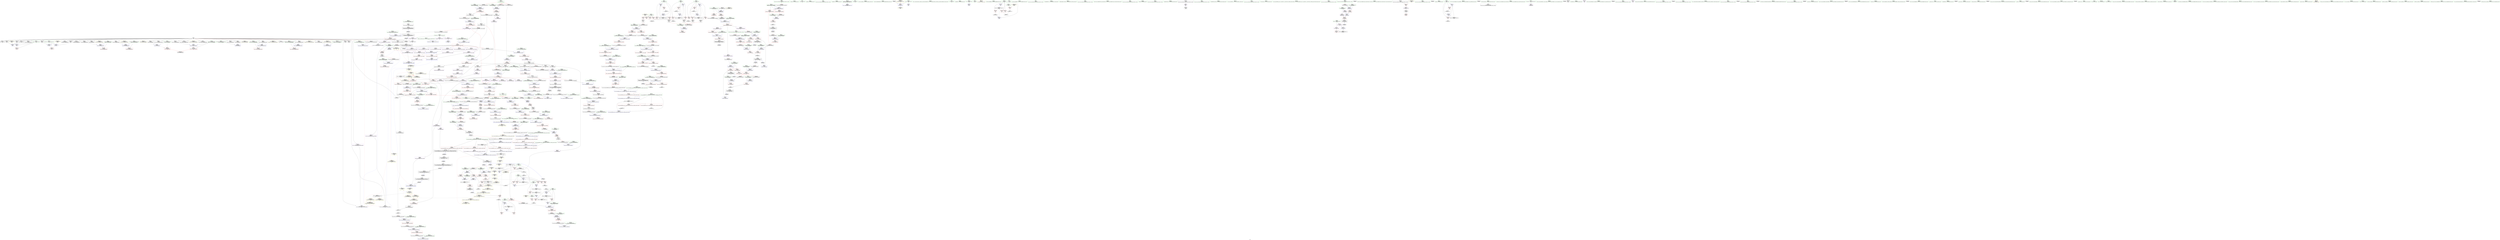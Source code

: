 digraph "SVFG" {
	label="SVFG";

	Node0x5590b3151490 [shape=record,color=grey,label="{NodeID: 0\nNullPtr|{|<s31>61}}"];
	Node0x5590b3151490 -> Node0x5590b3188480[style=solid];
	Node0x5590b3151490 -> Node0x5590b3188580[style=solid];
	Node0x5590b3151490 -> Node0x5590b3188650[style=solid];
	Node0x5590b3151490 -> Node0x5590b3188720[style=solid];
	Node0x5590b3151490 -> Node0x5590b31887f0[style=solid];
	Node0x5590b3151490 -> Node0x5590b31888c0[style=solid];
	Node0x5590b3151490 -> Node0x5590b3188990[style=solid];
	Node0x5590b3151490 -> Node0x5590b3188a60[style=solid];
	Node0x5590b3151490 -> Node0x5590b3188b30[style=solid];
	Node0x5590b3151490 -> Node0x5590b3188c00[style=solid];
	Node0x5590b3151490 -> Node0x5590b3188cd0[style=solid];
	Node0x5590b3151490 -> Node0x5590b3188da0[style=solid];
	Node0x5590b3151490 -> Node0x5590b3188e70[style=solid];
	Node0x5590b3151490 -> Node0x5590b3188f40[style=solid];
	Node0x5590b3151490 -> Node0x5590b3189010[style=solid];
	Node0x5590b3151490 -> Node0x5590b31890e0[style=solid];
	Node0x5590b3151490 -> Node0x5590b31891b0[style=solid];
	Node0x5590b3151490 -> Node0x5590b3189280[style=solid];
	Node0x5590b3151490 -> Node0x5590b3189350[style=solid];
	Node0x5590b3151490 -> Node0x5590b3189420[style=solid];
	Node0x5590b3151490 -> Node0x5590b3191860[style=solid];
	Node0x5590b3151490 -> Node0x5590b3191930[style=solid];
	Node0x5590b3151490 -> Node0x5590b3191a00[style=solid];
	Node0x5590b3151490 -> Node0x5590b3191ad0[style=solid];
	Node0x5590b3151490 -> Node0x5590b3191ba0[style=solid];
	Node0x5590b3151490 -> Node0x5590b31a3610[style=solid];
	Node0x5590b3151490 -> Node0x5590b31a7400[style=solid];
	Node0x5590b3151490 -> Node0x5590b31a74d0[style=solid];
	Node0x5590b3151490 -> Node0x5590b31a75a0[style=solid];
	Node0x5590b3151490 -> Node0x5590b2d5ba20[style=solid];
	Node0x5590b3151490 -> Node0x5590b31bfdc0[style=solid];
	Node0x5590b3151490:s31 -> Node0x5590b323fd30[style=solid,color=red];
	Node0x5590b31c00c0 [shape=record,color=grey,label="{NodeID: 941\n239 = cmp(237, 238, )\n}"];
	Node0x5590b31a8e00 [shape=record,color=blue,label="{NodeID: 609\n987\<--983\n__n.addr\<--__n\n_ZSt6fill_nIPdmdET_S1_T0_RKT1_\n}"];
	Node0x5590b31a8e00 -> Node0x5590b31a1ef0[style=dashed];
	Node0x5590b31907f0 [shape=record,color=red,label="{NodeID: 443\n716\<--715\n\<--_M_end_of_storage\n_ZNSt12_Vector_baseIdSaIdEED2Ev\n}"];
	Node0x5590b31907f0 -> Node0x5590b3193870[style=solid];
	Node0x5590b323cf00 [shape=record,color=black,label="{NodeID: 1384\n552 = PHI(536, )\n0th arg _ZStaNRSt13_Ios_FmtflagsS_ }"];
	Node0x5590b323cf00 -> Node0x5590b31a5ee0[style=solid];
	Node0x5590b3193ef0 [shape=record,color=black,label="{NodeID: 277\n867\<--866\n\<--\n_ZNSt16allocator_traitsISaIdEE8allocateERS0_m\n|{<s0>61}}"];
	Node0x5590b3193ef0:s0 -> Node0x5590b323fb10[style=solid,color=red];
	Node0x5590b3184640 [shape=record,color=green,label="{NodeID: 111\n569\<--570\n__a.addr\<--__a.addr_field_insensitive\n_ZStcoSt13_Ios_Fmtflags\n}"];
	Node0x5590b3184640 -> Node0x5590b318f610[style=solid];
	Node0x5590b3184640 -> Node0x5590b31a6150[style=solid];
	Node0x5590b31f5130 [shape=record,color=yellow,style=double,label="{NodeID: 1052\n16V_1 = ENCHI(MR_16V_0)\npts\{77 \}\nFun[main]}"];
	Node0x5590b31f5130 -> Node0x5590b31a3b20[style=dashed];
	Node0x5590b31f5130 -> Node0x5590b31a3cc0[style=dashed];
	Node0x5590b31a6150 [shape=record,color=blue,label="{NodeID: 554\n569\<--568\n__a.addr\<--__a\n_ZStcoSt13_Ios_Fmtflags\n}"];
	Node0x5590b31a6150 -> Node0x5590b318f610[style=dashed];
	Node0x5590b318db40 [shape=record,color=red,label="{NodeID: 388\n349\<--331\n\<--__n.addr\n_ZNSt6vectorIdSaIdEEC2EmRKS0_\n|{<s0>32}}"];
	Node0x5590b318db40:s0 -> Node0x5590b3243bd0[style=solid,color=red];
	Node0x5590b3206590 [shape=record,color=yellow,style=double,label="{NodeID: 1329\n40V_2 = CSCHI(MR_40V_1)\npts\{730000 \}\nCS[]|{<s0>11|<s1>32|<s2>33}}"];
	Node0x5590b3206590:s0 -> Node0x5590b32063d0[style=dashed,color=blue];
	Node0x5590b3206590:s1 -> Node0x5590b31f9010[style=dashed,color=red];
	Node0x5590b3206590:s2 -> Node0x5590b31df6e0[style=dashed,color=red];
	Node0x5590b3188e70 [shape=record,color=black,label="{NodeID: 222\n366\<--3\nlpad.val\<--dummyVal\n_ZNSt6vectorIdSaIdEEC2EmRKS0_\n}"];
	Node0x5590b3184fc0 [shape=record,color=green,label="{NodeID: 56\n116\<--117\n_ZNSirsERi\<--_ZNSirsERi_field_insensitive\n}"];
	Node0x5590b31a3410 [shape=record,color=blue,label="{NodeID: 499\n1181\<--20\nllvm.global_ctors_0\<--\nGlob }"];
	Node0x5590b32431a0 [shape=record,color=black,label="{NodeID: 1440\n1054 = PHI(723, )\n2nd arg _ZNSt12_Vector_baseIdSaIdEE13_M_deallocateEPdm }"];
	Node0x5590b32431a0 -> Node0x5590b31a9890[style=solid];
	Node0x5590b3196d00 [shape=record,color=purple,label="{NodeID: 333\n784\<--773\n_M_impl4\<--this1\n_ZNSt12_Vector_baseIdSaIdEE17_M_create_storageEm\n}"];
	Node0x5590b318c290 [shape=record,color=green,label="{NodeID: 167\n947\<--948\n__first.addr\<--__first.addr_field_insensitive\n_ZSt25__uninitialized_default_nIPdmET_S1_T0_\n}"];
	Node0x5590b318c290 -> Node0x5590b31a1ae0[style=solid];
	Node0x5590b318c290 -> Node0x5590b31a8850[style=solid];
	Node0x5590b3159420 [shape=record,color=green,label="{NodeID: 1\n7\<--1\n__dso_handle\<--dummyObj\nGlob }"];
	Node0x5590b31c0240 [shape=record,color=grey,label="{NodeID: 942\n416 = cmp(413, 415, )\n}"];
	Node0x5590b31a8ed0 [shape=record,color=blue,label="{NodeID: 610\n989\<--984\n__value.addr\<--__value\n_ZSt6fill_nIPdmdET_S1_T0_RKT1_\n}"];
	Node0x5590b31a8ed0 -> Node0x5590b31a1fc0[style=dashed];
	Node0x5590b31908c0 [shape=record,color=red,label="{NodeID: 444\n719\<--718\n\<--_M_start4\n_ZNSt12_Vector_baseIdSaIdEED2Ev\n}"];
	Node0x5590b31908c0 -> Node0x5590b3193940[style=solid];
	Node0x5590b323d070 [shape=record,color=black,label="{NodeID: 1385\n553 = PHI(533, )\n1st arg _ZStaNRSt13_Ios_FmtflagsS_ }"];
	Node0x5590b323d070 -> Node0x5590b31a5fb0[style=solid];
	Node0x5590b3193fc0 [shape=record,color=black,label="{NodeID: 278\n857\<--869\n_ZNSt16allocator_traitsISaIdEE8allocateERS0_m_ret\<--call\n_ZNSt16allocator_traitsISaIdEE8allocateERS0_m\n|{<s0>60}}"];
	Node0x5590b3193fc0:s0 -> Node0x5590b323b670[style=solid,color=blue];
	Node0x5590b3184710 [shape=record,color=green,label="{NodeID: 112\n579\<--580\n__a.addr\<--__a.addr_field_insensitive\n_ZStoRRSt13_Ios_FmtflagsS_\n}"];
	Node0x5590b3184710 -> Node0x5590b318f6e0[style=solid];
	Node0x5590b3184710 -> Node0x5590b318f7b0[style=solid];
	Node0x5590b3184710 -> Node0x5590b31a6220[style=solid];
	Node0x5590b31f5210 [shape=record,color=yellow,style=double,label="{NodeID: 1053\n18V_1 = ENCHI(MR_18V_0)\npts\{79 \}\nFun[main]}"];
	Node0x5590b31f5210 -> Node0x5590b31a3bf0[style=dashed];
	Node0x5590b31f5210 -> Node0x5590b31a3d90[style=dashed];
	Node0x5590b31a6220 [shape=record,color=blue,label="{NodeID: 555\n579\<--577\n__a.addr\<--__a\n_ZStoRRSt13_Ios_FmtflagsS_\n}"];
	Node0x5590b31a6220 -> Node0x5590b318f6e0[style=dashed];
	Node0x5590b31a6220 -> Node0x5590b318f7b0[style=dashed];
	Node0x5590b318dc10 [shape=record,color=red,label="{NodeID: 389\n345\<--333\n\<--__a.addr\n_ZNSt6vectorIdSaIdEEC2EmRKS0_\n|{<s0>31}}"];
	Node0x5590b318dc10:s0 -> Node0x5590b32422f0[style=solid,color=red];
	Node0x5590b32066f0 [shape=record,color=yellow,style=double,label="{NodeID: 1330\n60V_2 = CSCHI(MR_60V_1)\npts\{730001 \}\nCS[]|{<s0>32}}"];
	Node0x5590b32066f0:s0 -> Node0x5590b31a6f20[style=dashed,color=red];
	Node0x5590b3188f40 [shape=record,color=black,label="{NodeID: 223\n367\<--3\nlpad.val2\<--dummyVal\n_ZNSt6vectorIdSaIdEEC2EmRKS0_\n}"];
	Node0x5590b31850c0 [shape=record,color=green,label="{NodeID: 57\n129\<--130\n_ZNSirsERd\<--_ZNSirsERd_field_insensitive\n}"];
	Node0x5590b31a3510 [shape=record,color=blue,label="{NodeID: 500\n1182\<--21\nllvm.global_ctors_1\<--_GLOBAL__sub_I_okaduki_2_0.cpp\nGlob }"];
	Node0x5590b32432b0 [shape=record,color=black,label="{NodeID: 1441\n964 = PHI(957, )\n0th arg _ZNSt27__uninitialized_default_n_1ILb1EE18__uninit_default_nIPdmEET_S3_T0_ }"];
	Node0x5590b32432b0 -> Node0x5590b31a8ac0[style=solid];
	Node0x5590b3196dd0 [shape=record,color=purple,label="{NodeID: 334\n785\<--773\n_M_finish\<--this1\n_ZNSt12_Vector_baseIdSaIdEE17_M_create_storageEm\n}"];
	Node0x5590b3196dd0 -> Node0x5590b31a78e0[style=solid];
	Node0x5590b318c360 [shape=record,color=green,label="{NodeID: 168\n949\<--950\n__n.addr\<--__n.addr_field_insensitive\n_ZSt25__uninitialized_default_nIPdmET_S1_T0_\n}"];
	Node0x5590b318c360 -> Node0x5590b31a1bb0[style=solid];
	Node0x5590b318c360 -> Node0x5590b31a8920[style=solid];
	Node0x5590b3180550 [shape=record,color=green,label="{NodeID: 2\n9\<--1\n\<--dummyObj\nCan only get source location for instruction, argument, global var or function.}"];
	Node0x5590b31c03c0 [shape=record,color=grey,label="{NodeID: 943\n891 = cmp(887, 888, )\n}"];
	Node0x5590b31a8fa0 [shape=record,color=blue,label="{NodeID: 611\n1008\<--1005\n__first.addr\<--__first\n_ZSt10__fill_n_aIPdmdEN9__gnu_cxx11__enable_ifIXsr11__is_scalarIT1_EE7__valueET_E6__typeES4_T0_RKS3_\n}"];
	Node0x5590b31a8fa0 -> Node0x5590b31deee0[style=dashed];
	Node0x5590b3190990 [shape=record,color=red,label="{NodeID: 445\n751\<--745\nthis1\<--this.addr\n_ZNSt12_Vector_baseIdSaIdEE12_Vector_implC2ERKS0_\n}"];
	Node0x5590b3190990 -> Node0x5590b3193a10[style=solid];
	Node0x5590b3190990 -> Node0x5590b3196750[style=solid];
	Node0x5590b3190990 -> Node0x5590b3196820[style=solid];
	Node0x5590b3190990 -> Node0x5590b31968f0[style=solid];
	Node0x5590b323d1b0 [shape=record,color=black,label="{NodeID: 1386\n1152 = PHI(1145, )\n0th arg _ZSt8_DestroyIPdEvT_S1_ }"];
	Node0x5590b323d1b0 -> Node0x5590b31aa0b0[style=solid];
	Node0x5590b3194090 [shape=record,color=black,label="{NodeID: 279\n903\<--899\n\<--call2\n_ZN9__gnu_cxx13new_allocatorIdE8allocateEmPKv\n}"];
	Node0x5590b3194090 -> Node0x5590b3194160[style=solid];
	Node0x5590b31847e0 [shape=record,color=green,label="{NodeID: 113\n581\<--582\n__b.addr\<--__b.addr_field_insensitive\n_ZStoRRSt13_Ios_FmtflagsS_\n}"];
	Node0x5590b31847e0 -> Node0x5590b318f880[style=solid];
	Node0x5590b31847e0 -> Node0x5590b31a62f0[style=solid];
	Node0x5590b31a62f0 [shape=record,color=blue,label="{NodeID: 556\n581\<--578\n__b.addr\<--__b\n_ZStoRRSt13_Ios_FmtflagsS_\n}"];
	Node0x5590b31a62f0 -> Node0x5590b318f880[style=dashed];
	Node0x5590b318dce0 [shape=record,color=red,label="{NodeID: 390\n364\<--335\nexn\<--exn.slot\n_ZNSt6vectorIdSaIdEEC2EmRKS0_\n}"];
	Node0x5590b32067d0 [shape=record,color=yellow,style=double,label="{NodeID: 1331\n62V_2 = CSCHI(MR_62V_1)\npts\{730002 \}\nCS[]|{<s0>11|<s1>33}}"];
	Node0x5590b32067d0:s0 -> Node0x5590b32064b0[style=dashed,color=blue];
	Node0x5590b32067d0:s1 -> Node0x5590b31df7c0[style=dashed,color=red];
	Node0x5590b3189010 [shape=record,color=black,label="{NodeID: 224\n500\<--3\n\<--dummyVal\n_ZNSt6vectorIdSaIdEED2Ev\n}"];
	Node0x5590b31851c0 [shape=record,color=green,label="{NodeID: 58\n134\<--135\n_ZNSaIdEC2Ev\<--_ZNSaIdEC2Ev_field_insensitive\n}"];
	Node0x5590b31a3610 [shape=record,color=blue, style = dotted,label="{NodeID: 501\n1183\<--3\nllvm.global_ctors_2\<--dummyVal\nGlob }"];
	Node0x5590b32433f0 [shape=record,color=black,label="{NodeID: 1442\n965 = PHI(958, )\n1st arg _ZNSt27__uninitialized_default_n_1ILb1EE18__uninit_default_nIPdmEET_S3_T0_ }"];
	Node0x5590b32433f0 -> Node0x5590b31a8b90[style=solid];
	Node0x5590b3196ea0 [shape=record,color=purple,label="{NodeID: 335\n787\<--773\n_M_impl5\<--this1\n_ZNSt12_Vector_baseIdSaIdEE17_M_create_storageEm\n}"];
	Node0x5590b318c430 [shape=record,color=green,label="{NodeID: 169\n951\<--952\n__assignable\<--__assignable_field_insensitive\n_ZSt25__uninitialized_default_nIPdmET_S1_T0_\n}"];
	Node0x5590b318c430 -> Node0x5590b31a89f0[style=solid];
	Node0x5590b31f8690 [shape=record,color=yellow,style=double,label="{NodeID: 1110\n38V_1 = ENCHI(MR_38V_0)\npts\{900 \}\nFun[_ZNSt27__uninitialized_default_n_1ILb1EE18__uninit_default_nIPdmEET_S3_T0_]|{<s0>67}}"];
	Node0x5590b31f8690:s0 -> Node0x5590b31f9c00[style=dashed,color=red];
	Node0x5590b3180890 [shape=record,color=green,label="{NodeID: 3\n11\<--1\n_ZSt3cin\<--dummyObj\nGlob }"];
	Node0x5590b31dedf0 [shape=record,color=black,label="{NodeID: 944\nMR_38V_2 = PHI(MR_38V_3, MR_38V_1, )\npts\{900 \}\n|{|<s1>69}}"];
	Node0x5590b31dedf0 -> Node0x5590b31a93b0[style=dashed];
	Node0x5590b31dedf0:s1 -> Node0x5590b3207330[style=dashed,color=blue];
	Node0x5590b31a9070 [shape=record,color=blue,label="{NodeID: 612\n1010\<--1006\n__n.addr\<--__n\n_ZSt10__fill_n_aIPdmdEN9__gnu_cxx11__enable_ifIXsr11__is_scalarIT1_EE7__valueET_E6__typeES4_T0_RKS3_\n}"];
	Node0x5590b31a9070 -> Node0x5590b31a2300[style=dashed];
	Node0x5590b3190a60 [shape=record,color=red,label="{NodeID: 446\n753\<--747\n\<--__a.addr\n_ZNSt12_Vector_baseIdSaIdEE12_Vector_implC2ERKS0_\n|{<s0>56}}"];
	Node0x5590b3190a60:s0 -> Node0x5590b32402b0[style=solid,color=red];
	Node0x5590b323d2f0 [shape=record,color=black,label="{NodeID: 1387\n1153 = PHI(1146, )\n1st arg _ZSt8_DestroyIPdEvT_S1_ }"];
	Node0x5590b323d2f0 -> Node0x5590b31aa180[style=solid];
	Node0x5590b3194160 [shape=record,color=black,label="{NodeID: 280\n873\<--903\n_ZN9__gnu_cxx13new_allocatorIdE8allocateEmPKv_ret\<--\n_ZN9__gnu_cxx13new_allocatorIdE8allocateEmPKv\n|{<s0>61}}"];
	Node0x5590b3194160:s0 -> Node0x5590b323c570[style=solid,color=blue];
	Node0x5590b31894e0 [shape=record,color=green,label="{NodeID: 114\n589\<--590\n_ZStorSt13_Ios_FmtflagsS_\<--_ZStorSt13_Ios_FmtflagsS__field_insensitive\n}"];
	Node0x5590b31a63c0 [shape=record,color=blue,label="{NodeID: 557\n591\<--588\n\<--call\n_ZStoRRSt13_Ios_FmtflagsS_\n}"];
	Node0x5590b318ddb0 [shape=record,color=red,label="{NodeID: 391\n365\<--337\nsel\<--ehselector.slot\n_ZNSt6vectorIdSaIdEEC2EmRKS0_\n}"];
	Node0x5590b32068b0 [shape=record,color=yellow,style=double,label="{NodeID: 1332\n38V_2 = CSCHI(MR_38V_1)\npts\{900 \}\nCS[]|{<s0>11}}"];
	Node0x5590b32068b0:s0 -> Node0x5590b3206270[style=dashed,color=blue];
	Node0x5590b31890e0 [shape=record,color=black,label="{NodeID: 225\n501\<--3\n\<--dummyVal\n_ZNSt6vectorIdSaIdEED2Ev\n}"];
	Node0x5590b31890e0 -> Node0x5590b31a5a00[style=solid];
	Node0x5590b31852c0 [shape=record,color=green,label="{NodeID: 59\n137\<--138\n_ZNSt6vectorIdSaIdEEC2EmRKS0_\<--_ZNSt6vectorIdSaIdEEC2EmRKS0__field_insensitive\n}"];
	Node0x5590b31a3710 [shape=record,color=blue,label="{NodeID: 502\n8\<--49\n_ZL2PI\<--call\n__cxx_global_var_init.1\n|{<s0>78}}"];
	Node0x5590b31a3710:s0 -> Node0x5590b3207490[style=dashed,color=blue];
	Node0x5590b3243530 [shape=record,color=black,label="{NodeID: 1443\n858 = PHI(848, )\n0th arg _ZNSt16allocator_traitsISaIdEE8allocateERS0_m }"];
	Node0x5590b3243530 -> Node0x5590b31a8030[style=solid];
	Node0x5590b3196f70 [shape=record,color=purple,label="{NodeID: 336\n788\<--773\n_M_start6\<--this1\n_ZNSt12_Vector_baseIdSaIdEE17_M_create_storageEm\n}"];
	Node0x5590b3196f70 -> Node0x5590b3190e70[style=solid];
	Node0x5590b318c500 [shape=record,color=green,label="{NodeID: 170\n960\<--961\n_ZNSt27__uninitialized_default_n_1ILb1EE18__uninit_default_nIPdmEET_S3_T0_\<--_ZNSt27__uninitialized_default_n_1ILb1EE18__uninit_default_nIPdmEET_S3_T0__field_insensitive\n}"];
	Node0x5590b3180950 [shape=record,color=green,label="{NodeID: 4\n14\<--1\n_ZSt4cout\<--dummyObj\nGlob }"];
	Node0x5590b31deee0 [shape=record,color=black,label="{NodeID: 945\nMR_236V_3 = PHI(MR_236V_4, MR_236V_2, )\npts\{1009 \}\n}"];
	Node0x5590b31deee0 -> Node0x5590b31a2090[style=dashed];
	Node0x5590b31deee0 -> Node0x5590b31a2160[style=dashed];
	Node0x5590b31deee0 -> Node0x5590b31a2230[style=dashed];
	Node0x5590b31deee0 -> Node0x5590b31a9550[style=dashed];
	Node0x5590b31a9140 [shape=record,color=blue,label="{NodeID: 613\n1012\<--1007\n__value.addr\<--__value\n_ZSt10__fill_n_aIPdmdEN9__gnu_cxx11__enable_ifIXsr11__is_scalarIT1_EE7__valueET_E6__typeES4_T0_RKS3_\n}"];
	Node0x5590b31a9140 -> Node0x5590b31a23d0[style=dashed];
	Node0x5590b3190b30 [shape=record,color=red,label="{NodeID: 447\n773\<--767\nthis1\<--this.addr\n_ZNSt12_Vector_baseIdSaIdEE17_M_create_storageEm\n|{|<s10>57}}"];
	Node0x5590b3190b30 -> Node0x5590b31969c0[style=solid];
	Node0x5590b3190b30 -> Node0x5590b3196a90[style=solid];
	Node0x5590b3190b30 -> Node0x5590b3196b60[style=solid];
	Node0x5590b3190b30 -> Node0x5590b3196c30[style=solid];
	Node0x5590b3190b30 -> Node0x5590b3196d00[style=solid];
	Node0x5590b3190b30 -> Node0x5590b3196dd0[style=solid];
	Node0x5590b3190b30 -> Node0x5590b3196ea0[style=solid];
	Node0x5590b3190b30 -> Node0x5590b3196f70[style=solid];
	Node0x5590b3190b30 -> Node0x5590b3197040[style=solid];
	Node0x5590b3190b30 -> Node0x5590b3197110[style=solid];
	Node0x5590b3190b30:s10 -> Node0x5590b323d850[style=solid,color=red];
	Node0x5590b323d430 [shape=record,color=black,label="{NodeID: 1388\n621 = PHI(320, )\n0th arg _ZN9__gnu_cxx13new_allocatorIdEC2Ev }"];
	Node0x5590b323d430 -> Node0x5590b31a67d0[style=solid];
	Node0x5590b3194230 [shape=record,color=black,label="{NodeID: 281\n905\<--912\n_ZNK9__gnu_cxx13new_allocatorIdE8max_sizeEv_ret\<--\n_ZNK9__gnu_cxx13new_allocatorIdE8max_sizeEv\n|{<s0>62}}"];
	Node0x5590b3194230:s0 -> Node0x5590b323c6b0[style=solid,color=blue];
	Node0x5590b31895b0 [shape=record,color=green,label="{NodeID: 115\n597\<--598\n__a.addr\<--__a.addr_field_insensitive\n_ZStanSt13_Ios_FmtflagsS_\n}"];
	Node0x5590b31895b0 -> Node0x5590b318fa20[style=solid];
	Node0x5590b31895b0 -> Node0x5590b31a6490[style=solid];
	Node0x5590b31a6490 [shape=record,color=blue,label="{NodeID: 558\n597\<--595\n__a.addr\<--__a\n_ZStanSt13_Ios_FmtflagsS_\n}"];
	Node0x5590b31a6490 -> Node0x5590b318fa20[style=dashed];
	Node0x5590b318de80 [shape=record,color=red,label="{NodeID: 392\n378\<--375\nthis1\<--this.addr\n_ZNSaIdED2Ev\n}"];
	Node0x5590b318de80 -> Node0x5590b3192830[style=solid];
	Node0x5590b3206a10 [shape=record,color=yellow,style=double,label="{NodeID: 1333\n60V_3 = CSCHI(MR_60V_2)\npts\{730001 \}\nCS[]|{<s0>11}}"];
	Node0x5590b3206a10:s0 -> Node0x5590b32064b0[style=dashed,color=blue];
	Node0x5590b31891b0 [shape=record,color=black,label="{NodeID: 226\n503\<--3\n\<--dummyVal\n_ZNSt6vectorIdSaIdEED2Ev\n}"];
	Node0x5590b31891b0 -> Node0x5590b31a5ad0[style=solid];
	Node0x5590b31853c0 [shape=record,color=green,label="{NodeID: 60\n140\<--141\n_ZNSaIdED2Ev\<--_ZNSaIdED2Ev_field_insensitive\n}"];
	Node0x5590b31a37e0 [shape=record,color=blue,label="{NodeID: 503\n60\<--101\nretval\<--\nmain\n}"];
	Node0x5590b3243670 [shape=record,color=black,label="{NodeID: 1444\n859 = PHI(849, )\n1st arg _ZNSt16allocator_traitsISaIdEE8allocateERS0_m }"];
	Node0x5590b3243670 -> Node0x5590b31a8100[style=solid];
	Node0x5590b3197040 [shape=record,color=purple,label="{NodeID: 337\n792\<--773\n_M_impl7\<--this1\n_ZNSt12_Vector_baseIdSaIdEE17_M_create_storageEm\n}"];
	Node0x5590b318c600 [shape=record,color=green,label="{NodeID: 171\n966\<--967\n__first.addr\<--__first.addr_field_insensitive\n_ZNSt27__uninitialized_default_n_1ILb1EE18__uninit_default_nIPdmEET_S3_T0_\n}"];
	Node0x5590b318c600 -> Node0x5590b31a1c80[style=solid];
	Node0x5590b318c600 -> Node0x5590b31a8ac0[style=solid];
	Node0x5590b3180a10 [shape=record,color=green,label="{NodeID: 5\n15\<--1\n.str\<--dummyObj\nGlob }"];
	Node0x5590b31df3e0 [shape=record,color=black,label="{NodeID: 946\nMR_244V_3 = PHI(MR_244V_4, MR_244V_2, )\npts\{1017 \}\n}"];
	Node0x5590b31df3e0 -> Node0x5590b31a2570[style=dashed];
	Node0x5590b31df3e0 -> Node0x5590b31a2640[style=dashed];
	Node0x5590b31df3e0 -> Node0x5590b31a9480[style=dashed];
	Node0x5590b31a9210 [shape=record,color=blue,label="{NodeID: 614\n1014\<--1022\n__tmp\<--\n_ZSt10__fill_n_aIPdmdEN9__gnu_cxx11__enable_ifIXsr11__is_scalarIT1_EE7__valueET_E6__typeES4_T0_RKS3_\n}"];
	Node0x5590b31a9210 -> Node0x5590b31a24a0[style=dashed];
	Node0x5590b3190c00 [shape=record,color=red,label="{NodeID: 448\n774\<--769\n\<--__n.addr\n_ZNSt12_Vector_baseIdSaIdEE17_M_create_storageEm\n|{<s0>57}}"];
	Node0x5590b3190c00:s0 -> Node0x5590b323d960[style=solid,color=red];
	Node0x5590b323d570 [shape=record,color=black,label="{NodeID: 1389\n702 = PHI(359, 497, 505, )\n0th arg _ZNSt12_Vector_baseIdSaIdEED2Ev }"];
	Node0x5590b323d570 -> Node0x5590b31a6ff0[style=solid];
	Node0x5590b3194300 [shape=record,color=black,label="{NodeID: 282\n916\<--931\n_ZSt27__uninitialized_default_n_aIPdmdET_S1_T0_RSaIT1_E_ret\<--call\n_ZSt27__uninitialized_default_n_aIPdmdET_S1_T0_RSaIT1_E\n|{<s0>51}}"];
	Node0x5590b3194300:s0 -> Node0x5590b323c2f0[style=solid,color=blue];
	Node0x5590b31ffa10 [shape=record,color=yellow,style=double,label="{NodeID: 1223\nRETMU(2V_2)\npts\{10 \}\nFun[_GLOBAL__sub_I_okaduki_2_0.cpp]}"];
	Node0x5590b3189680 [shape=record,color=green,label="{NodeID: 116\n599\<--600\n__b.addr\<--__b.addr_field_insensitive\n_ZStanSt13_Ios_FmtflagsS_\n}"];
	Node0x5590b3189680 -> Node0x5590b318faf0[style=solid];
	Node0x5590b3189680 -> Node0x5590b31a6560[style=solid];
	Node0x5590b31a6560 [shape=record,color=blue,label="{NodeID: 559\n599\<--596\n__b.addr\<--__b\n_ZStanSt13_Ios_FmtflagsS_\n}"];
	Node0x5590b31a6560 -> Node0x5590b318faf0[style=dashed];
	Node0x5590b318df50 [shape=record,color=red,label="{NodeID: 393\n393\<--387\nthis1\<--this.addr\n_ZNSt6vectorIdSaIdEEixEm\n}"];
	Node0x5590b318df50 -> Node0x5590b3192900[style=solid];
	Node0x5590b3206af0 [shape=record,color=yellow,style=double,label="{NodeID: 1334\n146V_2 = CSCHI(MR_146V_1)\npts\{730000 730001 730002 \}\nCS[]|{<s0>48|<s1>48|<s2>48}}"];
	Node0x5590b3206af0:s0 -> Node0x5590b31a7810[style=dashed,color=red];
	Node0x5590b3206af0:s1 -> Node0x5590b31a78e0[style=dashed,color=red];
	Node0x5590b3206af0:s2 -> Node0x5590b31a79b0[style=dashed,color=red];
	Node0x5590b3189280 [shape=record,color=black,label="{NodeID: 227\n662\<--3\n\<--dummyVal\n_ZNSt12_Vector_baseIdSaIdEEC2EmRKS0_\n}"];
	Node0x5590b31854c0 [shape=record,color=green,label="{NodeID: 61\n151\<--152\n_ZNSt6vectorIdSaIdEEixEm\<--_ZNSt6vectorIdSaIdEEixEm_field_insensitive\n}"];
	Node0x5590b31a38b0 [shape=record,color=blue,label="{NodeID: 504\n64\<--119\nt\<--\nmain\n}"];
	Node0x5590b31a38b0 -> Node0x5590b31e5e00[style=dashed];
	Node0x5590b32437b0 [shape=record,color=black,label="{NodeID: 1445\n439 = PHI()\n0th arg _ZSt5fixedRSt8ios_base }"];
	Node0x5590b32437b0 -> Node0x5590b31a56c0[style=solid];
	Node0x5590b3197110 [shape=record,color=purple,label="{NodeID: 338\n793\<--773\n_M_end_of_storage\<--this1\n_ZNSt12_Vector_baseIdSaIdEE17_M_create_storageEm\n}"];
	Node0x5590b3197110 -> Node0x5590b31a79b0[style=solid];
	Node0x5590b318c6d0 [shape=record,color=green,label="{NodeID: 172\n968\<--969\n__n.addr\<--__n.addr_field_insensitive\n_ZNSt27__uninitialized_default_n_1ILb1EE18__uninit_default_nIPdmEET_S3_T0_\n}"];
	Node0x5590b318c6d0 -> Node0x5590b31a1d50[style=solid];
	Node0x5590b318c6d0 -> Node0x5590b31a8b90[style=solid];
	Node0x5590b3181280 [shape=record,color=green,label="{NodeID: 6\n17\<--1\n.str.2\<--dummyObj\nGlob }"];
	Node0x5590b31df4d0 [shape=record,color=black,label="{NodeID: 947\nMR_72V_3 = PHI(MR_72V_4, MR_72V_2, )\npts\{405 \}\n}"];
	Node0x5590b31df4d0 -> Node0x5590b318e1c0[style=dashed];
	Node0x5590b31a92e0 [shape=record,color=blue,label="{NodeID: 615\n1016\<--1024\n__niter\<--\n_ZSt10__fill_n_aIPdmdEN9__gnu_cxx11__enable_ifIXsr11__is_scalarIT1_EE7__valueET_E6__typeES4_T0_RKS3_\n}"];
	Node0x5590b31a92e0 -> Node0x5590b31df3e0[style=dashed];
	Node0x5590b3190cd0 [shape=record,color=red,label="{NodeID: 449\n790\<--769\n\<--__n.addr\n_ZNSt12_Vector_baseIdSaIdEE17_M_create_storageEm\n}"];
	Node0x5590b323d850 [shape=record,color=black,label="{NodeID: 1390\n834 = PHI(773, )\n0th arg _ZNSt12_Vector_baseIdSaIdEE11_M_allocateEm }"];
	Node0x5590b323d850 -> Node0x5590b31a7e90[style=solid];
	Node0x5590b31943d0 [shape=record,color=black,label="{NodeID: 283\n942\<--941\n\<--_M_impl\n_ZNSt12_Vector_baseIdSaIdEE19_M_get_Tp_allocatorEv\n}"];
	Node0x5590b31943d0 -> Node0x5590b31944a0[style=solid];
	Node0x5590b3189750 [shape=record,color=green,label="{NodeID: 117\n610\<--611\n__a.addr\<--__a.addr_field_insensitive\n_ZStorSt13_Ios_FmtflagsS_\n}"];
	Node0x5590b3189750 -> Node0x5590b318fbc0[style=solid];
	Node0x5590b3189750 -> Node0x5590b31a6630[style=solid];
	Node0x5590b31a6630 [shape=record,color=blue,label="{NodeID: 560\n610\<--608\n__a.addr\<--__a\n_ZStorSt13_Ios_FmtflagsS_\n}"];
	Node0x5590b31a6630 -> Node0x5590b318fbc0[style=dashed];
	Node0x5590b318e020 [shape=record,color=red,label="{NodeID: 394\n398\<--389\n\<--__n.addr\n_ZNSt6vectorIdSaIdEEixEm\n}"];
	Node0x5590b3206c50 [shape=record,color=yellow,style=double,label="{NodeID: 1335\n146V_3 = CSCHI(MR_146V_2)\npts\{730000 730001 730002 \}\nCS[]|{<s0>31|<s1>31|<s2>31}}"];
	Node0x5590b3206c50:s0 -> Node0x5590b3206590[style=dashed,color=blue];
	Node0x5590b3206c50:s1 -> Node0x5590b32066f0[style=dashed,color=blue];
	Node0x5590b3206c50:s2 -> Node0x5590b32067d0[style=dashed,color=blue];
	Node0x5590b3189350 [shape=record,color=black,label="{NodeID: 228\n663\<--3\n\<--dummyVal\n_ZNSt12_Vector_baseIdSaIdEEC2EmRKS0_\n}"];
	Node0x5590b3189350 -> Node0x5590b31a6be0[style=solid];
	Node0x5590b31855c0 [shape=record,color=green,label="{NodeID: 62\n172\<--173\n_ZNSt6vectorIdSaIdEED2Ev\<--_ZNSt6vectorIdSaIdEED2Ev_field_insensitive\n}"];
	Node0x5590b31f1310 [shape=record,color=yellow,style=double,label="{NodeID: 1003\n157V_1 = ENCHI(MR_157V_0)\npts\{706 \}\nFun[_ZNSt12_Vector_baseIdSaIdEED2Ev]}"];
	Node0x5590b31f1310 -> Node0x5590b31a70c0[style=dashed];
	Node0x5590b31a3980 [shape=record,color=blue,label="{NodeID: 505\n80\<--101\ni\<--\nmain\n}"];
	Node0x5590b31a3980 -> Node0x5590b3198150[style=dashed];
	Node0x5590b31a3980 -> Node0x5590b3198220[style=dashed];
	Node0x5590b31a3980 -> Node0x5590b31982f0[style=dashed];
	Node0x5590b31a3980 -> Node0x5590b31a3a50[style=dashed];
	Node0x5590b31a3980 -> Node0x5590b31e6300[style=dashed];
	Node0x5590b3243880 [shape=record,color=black,label="{NodeID: 1446\n1078 = PHI(508, 739, )\n0th arg __clang_call_terminate }"];
	Node0x5590b31971e0 [shape=record,color=purple,label="{NodeID: 339\n847\<--842\n_M_impl\<--this1\n_ZNSt12_Vector_baseIdSaIdEE11_M_allocateEm\n}"];
	Node0x5590b31971e0 -> Node0x5590b3193d50[style=solid];
	Node0x5590b318c7a0 [shape=record,color=green,label="{NodeID: 173\n970\<--971\nref.tmp\<--ref.tmp_field_insensitive\n_ZNSt27__uninitialized_default_n_1ILb1EE18__uninit_default_nIPdmEET_S3_T0_\n|{|<s1>67}}"];
	Node0x5590b318c7a0 -> Node0x5590b31a8c60[style=solid];
	Node0x5590b318c7a0:s1 -> Node0x5590b3244930[style=solid,color=red];
	Node0x5590b3181310 [shape=record,color=green,label="{NodeID: 7\n20\<--1\n\<--dummyObj\nCan only get source location for instruction, argument, global var or function.}"];
	Node0x5590b31a93b0 [shape=record,color=blue,label="{NodeID: 616\n1031\<--1030\n\<--\n_ZSt10__fill_n_aIPdmdEN9__gnu_cxx11__enable_ifIXsr11__is_scalarIT1_EE7__valueET_E6__typeES4_T0_RKS3_\n}"];
	Node0x5590b31a93b0 -> Node0x5590b31dedf0[style=dashed];
	Node0x5590b3190da0 [shape=record,color=red,label="{NodeID: 450\n783\<--782\n\<--_M_start3\n_ZNSt12_Vector_baseIdSaIdEE17_M_create_storageEm\n}"];
	Node0x5590b3190da0 -> Node0x5590b31a78e0[style=solid];
	Node0x5590b323d960 [shape=record,color=black,label="{NodeID: 1391\n835 = PHI(774, )\n1st arg _ZNSt12_Vector_baseIdSaIdEE11_M_allocateEm }"];
	Node0x5590b323d960 -> Node0x5590b31a7f60[style=solid];
	Node0x5590b31944a0 [shape=record,color=black,label="{NodeID: 284\n935\<--942\n_ZNSt12_Vector_baseIdSaIdEE19_M_get_Tp_allocatorEv_ret\<--\n_ZNSt12_Vector_baseIdSaIdEE19_M_get_Tp_allocatorEv\n|{<s0>36|<s1>50}}"];
	Node0x5590b31944a0:s0 -> Node0x5590b323b8c0[style=solid,color=blue];
	Node0x5590b31944a0:s1 -> Node0x5590b323c1b0[style=solid,color=blue];
	Node0x5590b3189820 [shape=record,color=green,label="{NodeID: 118\n612\<--613\n__b.addr\<--__b.addr_field_insensitive\n_ZStorSt13_Ios_FmtflagsS_\n}"];
	Node0x5590b3189820 -> Node0x5590b318fc90[style=solid];
	Node0x5590b3189820 -> Node0x5590b31a6700[style=solid];
	Node0x5590b31a6700 [shape=record,color=blue,label="{NodeID: 561\n612\<--609\n__b.addr\<--__b\n_ZStorSt13_Ios_FmtflagsS_\n}"];
	Node0x5590b31a6700 -> Node0x5590b318fc90[style=dashed];
	Node0x5590b318e0f0 [shape=record,color=red,label="{NodeID: 395\n397\<--396\n\<--_M_start\n_ZNSt6vectorIdSaIdEEixEm\n}"];
	Node0x5590b318e0f0 -> Node0x5590b31975f0[style=solid];
	Node0x5590b3206db0 [shape=record,color=yellow,style=double,label="{NodeID: 1336\n38V_2 = CSCHI(MR_38V_1)\npts\{900 \}\nCS[]|{<s0>32}}"];
	Node0x5590b3206db0:s0 -> Node0x5590b32068b0[style=dashed,color=blue];
	Node0x5590b3189420 [shape=record,color=black,label="{NodeID: 229\n665\<--3\n\<--dummyVal\n_ZNSt12_Vector_baseIdSaIdEEC2EmRKS0_\n}"];
	Node0x5590b3189420 -> Node0x5590b31a6cb0[style=solid];
	Node0x5590b31856c0 [shape=record,color=green,label="{NodeID: 63\n245\<--246\n_ZSt3maxIdERKT_S2_S2_\<--_ZSt3maxIdERKT_S2_S2__field_insensitive\n}"];
	Node0x5590b31df600 [shape=record,color=yellow,style=double,label="{NodeID: 1004\n159V_1 = ENCHI(MR_159V_0)\npts\{708 \}\nFun[_ZNSt12_Vector_baseIdSaIdEED2Ev]}"];
	Node0x5590b31df600 -> Node0x5590b31a7190[style=dashed];
	Node0x5590b31a3a50 [shape=record,color=blue,label="{NodeID: 506\n80\<--156\ni\<--inc\nmain\n}"];
	Node0x5590b31a3a50 -> Node0x5590b3198150[style=dashed];
	Node0x5590b31a3a50 -> Node0x5590b3198220[style=dashed];
	Node0x5590b31a3a50 -> Node0x5590b31982f0[style=dashed];
	Node0x5590b31a3a50 -> Node0x5590b31a3a50[style=dashed];
	Node0x5590b31a3a50 -> Node0x5590b31e6300[style=dashed];
	Node0x5590b3243ac0 [shape=record,color=black,label="{NodeID: 1447\n677 = PHI(342, )\n0th arg _ZNSt6vectorIdSaIdEE21_M_default_initializeEm }"];
	Node0x5590b3243ac0 -> Node0x5590b31a6d80[style=solid];
	Node0x5590b31972b0 [shape=record,color=purple,label="{NodeID: 340\n941\<--940\n_M_impl\<--this1\n_ZNSt12_Vector_baseIdSaIdEE19_M_get_Tp_allocatorEv\n}"];
	Node0x5590b31972b0 -> Node0x5590b31943d0[style=solid];
	Node0x5590b318c870 [shape=record,color=green,label="{NodeID: 174\n978\<--979\n_ZSt6fill_nIPdmdET_S1_T0_RKT1_\<--_ZSt6fill_nIPdmdET_S1_T0_RKT1__field_insensitive\n}"];
	Node0x5590b31813a0 [shape=record,color=green,label="{NodeID: 8\n50\<--1\n\<--dummyObj\nCan only get source location for instruction, argument, global var or function.}"];
	Node0x5590b31a9480 [shape=record,color=blue,label="{NodeID: 617\n1016\<--1035\n__niter\<--dec\n_ZSt10__fill_n_aIPdmdEN9__gnu_cxx11__enable_ifIXsr11__is_scalarIT1_EE7__valueET_E6__typeES4_T0_RKS3_\n}"];
	Node0x5590b31a9480 -> Node0x5590b31df3e0[style=dashed];
	Node0x5590b3190e70 [shape=record,color=red,label="{NodeID: 451\n789\<--788\n\<--_M_start6\n_ZNSt12_Vector_baseIdSaIdEE17_M_create_storageEm\n}"];
	Node0x5590b3190e70 -> Node0x5590b31976c0[style=solid];
	Node0x5590b323da70 [shape=record,color=black,label="{NodeID: 1392\n402 = PHI(82, )\n0th arg _ZSt3maxIdERKT_S2_S2_ }"];
	Node0x5590b323da70 -> Node0x5590b31a5380[style=solid];
	Node0x5590b3194570 [shape=record,color=black,label="{NodeID: 285\n944\<--959\n_ZSt25__uninitialized_default_nIPdmET_S1_T0__ret\<--call\n_ZSt25__uninitialized_default_nIPdmET_S1_T0_\n|{<s0>65}}"];
	Node0x5590b3194570:s0 -> Node0x5590b323c7f0[style=solid,color=blue];
	Node0x5590b31898f0 [shape=record,color=green,label="{NodeID: 119\n622\<--623\nthis.addr\<--this.addr_field_insensitive\n_ZN9__gnu_cxx13new_allocatorIdEC2Ev\n}"];
	Node0x5590b31898f0 -> Node0x5590b318fd60[style=solid];
	Node0x5590b31898f0 -> Node0x5590b31a67d0[style=solid];
	Node0x5590b31a67d0 [shape=record,color=blue,label="{NodeID: 562\n622\<--621\nthis.addr\<--this\n_ZN9__gnu_cxx13new_allocatorIdEC2Ev\n}"];
	Node0x5590b31a67d0 -> Node0x5590b318fd60[style=dashed];
	Node0x5590b318e1c0 [shape=record,color=red,label="{NodeID: 396\n424\<--404\n\<--retval\n_ZSt3maxIdERKT_S2_S2_\n}"];
	Node0x5590b318e1c0 -> Node0x5590b3192aa0[style=solid];
	Node0x5590b3206f10 [shape=record,color=yellow,style=double,label="{NodeID: 1337\n38V_2 = CSCHI(MR_38V_1)\npts\{900 \}\nCS[]|{<s0>51}}"];
	Node0x5590b3206f10:s0 -> Node0x5590b3206db0[style=dashed,color=blue];
	Node0x5590b3191860 [shape=record,color=black,label="{NodeID: 230\n673\<--3\nlpad.val\<--dummyVal\n_ZNSt12_Vector_baseIdSaIdEEC2EmRKS0_\n}"];
	Node0x5590b31857c0 [shape=record,color=green,label="{NodeID: 64\n258\<--259\n_ZStlsISt11char_traitsIcEERSt13basic_ostreamIcT_ES5_PKc\<--_ZStlsISt11char_traitsIcEERSt13basic_ostreamIcT_ES5_PKc_field_insensitive\n}"];
	Node0x5590b31df6e0 [shape=record,color=yellow,style=double,label="{NodeID: 1005\n40V_1 = ENCHI(MR_40V_0)\npts\{730000 \}\nFun[_ZNSt12_Vector_baseIdSaIdEED2Ev]}"];
	Node0x5590b31df6e0 -> Node0x5590b3190720[style=dashed];
	Node0x5590b31df6e0 -> Node0x5590b31908c0[style=dashed];
	Node0x5590b31a3b20 [shape=record,color=blue,label="{NodeID: 507\n76\<--160\nexn.slot\<--\nmain\n}"];
	Node0x5590b31a3b20 -> Node0x5590b3197fb0[style=dashed];
	Node0x5590b3243bd0 [shape=record,color=black,label="{NodeID: 1448\n678 = PHI(349, )\n1st arg _ZNSt6vectorIdSaIdEE21_M_default_initializeEm }"];
	Node0x5590b3243bd0 -> Node0x5590b31a6e50[style=solid];
	Node0x5590b3197380 [shape=record,color=purple,label="{NodeID: 341\n1039\<--1038\nincdec.ptr\<--\n_ZSt10__fill_n_aIPdmdEN9__gnu_cxx11__enable_ifIXsr11__is_scalarIT1_EE7__valueET_E6__typeES4_T0_RKS3_\n}"];
	Node0x5590b3197380 -> Node0x5590b31a9550[style=solid];
	Node0x5590b318c970 [shape=record,color=green,label="{NodeID: 175\n985\<--986\n__first.addr\<--__first.addr_field_insensitive\n_ZSt6fill_nIPdmdET_S1_T0_RKT1_\n}"];
	Node0x5590b318c970 -> Node0x5590b31a1e20[style=solid];
	Node0x5590b318c970 -> Node0x5590b31a8d30[style=solid];
	Node0x5590b31f8c30 [shape=record,color=yellow,style=double,label="{NodeID: 1116\n79V_1 = ENCHI(MR_79V_0)\npts\{441 \}\nFun[_ZSt5fixedRSt8ios_base]}"];
	Node0x5590b31f8c30 -> Node0x5590b31a56c0[style=dashed];
	Node0x5590b3181460 [shape=record,color=green,label="{NodeID: 9\n101\<--1\n\<--dummyObj\nCan only get source location for instruction, argument, global var or function.}"];
	Node0x5590b31e1800 [shape=record,color=black,label="{NodeID: 950\nMR_30V_6 = PHI(MR_30V_8, MR_30V_5, )\npts\{91 \}\n}"];
	Node0x5590b31e1800 -> Node0x5590b3198a40[style=dashed];
	Node0x5590b31e1800 -> Node0x5590b3198b10[style=dashed];
	Node0x5590b31e1800 -> Node0x5590b31a41a0[style=dashed];
	Node0x5590b31e1800 -> Node0x5590b31a4340[style=dashed];
	Node0x5590b31e1800 -> Node0x5590b31e1800[style=dashed];
	Node0x5590b31e1800 -> Node0x5590b31e7c00[style=dashed];
	Node0x5590b31a9550 [shape=record,color=blue,label="{NodeID: 618\n1008\<--1039\n__first.addr\<--incdec.ptr\n_ZSt10__fill_n_aIPdmdEN9__gnu_cxx11__enable_ifIXsr11__is_scalarIT1_EE7__valueET_E6__typeES4_T0_RKS3_\n}"];
	Node0x5590b31a9550 -> Node0x5590b31deee0[style=dashed];
	Node0x5590b3190f40 [shape=record,color=red,label="{NodeID: 452\n801\<--798\nthis1\<--this.addr\n_ZNSt12_Vector_baseIdSaIdEE12_Vector_implD2Ev\n}"];
	Node0x5590b3190f40 -> Node0x5590b3193ae0[style=solid];
	Node0x5590b323db80 [shape=record,color=black,label="{NodeID: 1393\n403 = PHI(243, )\n1st arg _ZSt3maxIdERKT_S2_S2_ }"];
	Node0x5590b323db80 -> Node0x5590b31a5450[style=solid];
	Node0x5590b3194640 [shape=record,color=black,label="{NodeID: 286\n963\<--977\n_ZNSt27__uninitialized_default_n_1ILb1EE18__uninit_default_nIPdmEET_S3_T0__ret\<--call\n_ZNSt27__uninitialized_default_n_1ILb1EE18__uninit_default_nIPdmEET_S3_T0_\n|{<s0>66}}"];
	Node0x5590b3194640:s0 -> Node0x5590b323c930[style=solid,color=blue];
	Node0x5590b31899c0 [shape=record,color=green,label="{NodeID: 120\n629\<--630\nthis.addr\<--this.addr_field_insensitive\n_ZN9__gnu_cxx13new_allocatorIdED2Ev\n}"];
	Node0x5590b31899c0 -> Node0x5590b318fe30[style=solid];
	Node0x5590b31899c0 -> Node0x5590b31a68a0[style=solid];
	Node0x5590b31a68a0 [shape=record,color=blue,label="{NodeID: 563\n629\<--628\nthis.addr\<--this\n_ZN9__gnu_cxx13new_allocatorIdED2Ev\n}"];
	Node0x5590b31a68a0 -> Node0x5590b318fe30[style=dashed];
	Node0x5590b318e290 [shape=record,color=red,label="{NodeID: 397\n412\<--406\n\<--__a.addr\n_ZSt3maxIdERKT_S2_S2_\n}"];
	Node0x5590b318e290 -> Node0x5590b318e5d0[style=solid];
	Node0x5590b3207070 [shape=record,color=yellow,style=double,label="{NodeID: 1338\n38V_2 = CSCHI(MR_38V_1)\npts\{900 \}\nCS[]|{<s0>65}}"];
	Node0x5590b3207070:s0 -> Node0x5590b3206f10[style=dashed,color=blue];
	Node0x5590b3191930 [shape=record,color=black,label="{NodeID: 231\n674\<--3\nlpad.val2\<--dummyVal\n_ZNSt12_Vector_baseIdSaIdEEC2EmRKS0_\n}"];
	Node0x5590b31858c0 [shape=record,color=green,label="{NodeID: 65\n262\<--263\n_ZNSolsEi\<--_ZNSolsEi_field_insensitive\n}"];
	Node0x5590b31df7c0 [shape=record,color=yellow,style=double,label="{NodeID: 1006\n62V_1 = ENCHI(MR_62V_0)\npts\{730002 \}\nFun[_ZNSt12_Vector_baseIdSaIdEED2Ev]}"];
	Node0x5590b31df7c0 -> Node0x5590b31907f0[style=dashed];
	Node0x5590b31a3bf0 [shape=record,color=blue,label="{NodeID: 508\n78\<--162\nehselector.slot\<--\nmain\n}"];
	Node0x5590b31a3bf0 -> Node0x5590b3198080[style=dashed];
	Node0x5590b3243ce0 [shape=record,color=black,label="{NodeID: 1449\n1111 = PHI(1103, )\n0th arg _ZN9__gnu_cxx13new_allocatorIdE10deallocateEPdm }"];
	Node0x5590b3243ce0 -> Node0x5590b31a9bd0[style=solid];
	Node0x5590b3197450 [shape=record,color=purple,label="{NodeID: 342\n1068\<--1064\n_M_impl\<--this1\n_ZNSt12_Vector_baseIdSaIdEE13_M_deallocateEPdm\n}"];
	Node0x5590b3197450 -> Node0x5590b3194980[style=solid];
	Node0x5590b318ca40 [shape=record,color=green,label="{NodeID: 176\n987\<--988\n__n.addr\<--__n.addr_field_insensitive\n_ZSt6fill_nIPdmdET_S1_T0_RKT1_\n}"];
	Node0x5590b318ca40 -> Node0x5590b31a1ef0[style=solid];
	Node0x5590b318ca40 -> Node0x5590b31a8e00[style=solid];
	Node0x5590b3181560 [shape=record,color=green,label="{NodeID: 10\n112\<--1\n\<--dummyObj\nCan only get source location for instruction, argument, global var or function.}"];
	Node0x5590b31a9620 [shape=record,color=blue,label="{NodeID: 619\n1046\<--1045\n__it.addr\<--__it\n_ZSt12__niter_baseIPdET_S1_\n}"];
	Node0x5590b31a9620 -> Node0x5590b31a27e0[style=dashed];
	Node0x5590b3191010 [shape=record,color=red,label="{NodeID: 453\n814\<--808\nthis1\<--this.addr\n_ZNSaIdEC2ERKS_\n}"];
	Node0x5590b3191010 -> Node0x5590b3193bb0[style=solid];
	Node0x5590b323dc90 [shape=record,color=black,label="{NodeID: 1394\n326 = PHI(72, )\n0th arg _ZNSt6vectorIdSaIdEEC2EmRKS0_ }"];
	Node0x5590b323dc90 -> Node0x5590b31a4d00[style=solid];
	Node0x5590b3194710 [shape=record,color=black,label="{NodeID: 287\n981\<--1000\n_ZSt6fill_nIPdmdET_S1_T0_RKT1__ret\<--call1\n_ZSt6fill_nIPdmdET_S1_T0_RKT1_\n|{<s0>67}}"];
	Node0x5590b3194710:s0 -> Node0x5590b323ca70[style=solid,color=blue];
	Node0x5590b3189a90 [shape=record,color=green,label="{NodeID: 121\n638\<--639\nthis.addr\<--this.addr_field_insensitive\n_ZNSt12_Vector_baseIdSaIdEEC2EmRKS0_\n}"];
	Node0x5590b3189a90 -> Node0x5590b318ff00[style=solid];
	Node0x5590b3189a90 -> Node0x5590b31a6970[style=solid];
	Node0x5590b31a6970 [shape=record,color=blue,label="{NodeID: 564\n638\<--635\nthis.addr\<--this\n_ZNSt12_Vector_baseIdSaIdEEC2EmRKS0_\n}"];
	Node0x5590b31a6970 -> Node0x5590b318ff00[style=dashed];
	Node0x5590b318e360 [shape=record,color=red,label="{NodeID: 398\n421\<--406\n\<--__a.addr\n_ZSt3maxIdERKT_S2_S2_\n}"];
	Node0x5590b318e360 -> Node0x5590b31a55f0[style=solid];
	Node0x5590b32071d0 [shape=record,color=yellow,style=double,label="{NodeID: 1339\n38V_2 = CSCHI(MR_38V_1)\npts\{900 \}\nCS[]|{<s0>66}}"];
	Node0x5590b32071d0:s0 -> Node0x5590b3207070[style=dashed,color=blue];
	Node0x5590b3191a00 [shape=record,color=black,label="{NodeID: 232\n731\<--3\n\<--dummyVal\n_ZNSt12_Vector_baseIdSaIdEED2Ev\n}"];
	Node0x5590b31859c0 [shape=record,color=green,label="{NodeID: 66\n267\<--268\n_ZSt5fixedRSt8ios_base\<--_ZSt5fixedRSt8ios_base_field_insensitive\n}"];
	Node0x5590b31a3cc0 [shape=record,color=blue,label="{NodeID: 509\n76\<--167\nexn.slot\<--\nmain\n}"];
	Node0x5590b31a3cc0 -> Node0x5590b3197fb0[style=dashed];
	Node0x5590b3243df0 [shape=record,color=black,label="{NodeID: 1450\n1112 = PHI(1104, )\n1st arg _ZN9__gnu_cxx13new_allocatorIdE10deallocateEPdm }"];
	Node0x5590b3243df0 -> Node0x5590b31a9ca0[style=solid];
	Node0x5590b3197520 [shape=record,color=purple,label="{NodeID: 343\n106\<--12\nadd.ptr\<--\nmain\n}"];
	Node0x5590b3197520 -> Node0x5590b31920e0[style=solid];
	Node0x5590b318cb10 [shape=record,color=green,label="{NodeID: 177\n989\<--990\n__value.addr\<--__value.addr_field_insensitive\n_ZSt6fill_nIPdmdET_S1_T0_RKT1_\n}"];
	Node0x5590b318cb10 -> Node0x5590b31a1fc0[style=solid];
	Node0x5590b318cb10 -> Node0x5590b31a8ed0[style=solid];
	Node0x5590b3181660 [shape=record,color=green,label="{NodeID: 11\n119\<--1\n\<--dummyObj\nCan only get source location for instruction, argument, global var or function.}"];
	Node0x5590b31a96f0 [shape=record,color=blue,label="{NodeID: 620\n1055\<--1052\nthis.addr\<--this\n_ZNSt12_Vector_baseIdSaIdEE13_M_deallocateEPdm\n}"];
	Node0x5590b31a96f0 -> Node0x5590b31a28b0[style=dashed];
	Node0x5590b31910e0 [shape=record,color=red,label="{NodeID: 454\n816\<--810\n\<--__a.addr\n_ZNSaIdEC2ERKS_\n}"];
	Node0x5590b31910e0 -> Node0x5590b3193c80[style=solid];
	Node0x5590b323dda0 [shape=record,color=black,label="{NodeID: 1395\n327 = PHI(132, )\n1st arg _ZNSt6vectorIdSaIdEEC2EmRKS0_ }"];
	Node0x5590b323dda0 -> Node0x5590b31a4dd0[style=solid];
	Node0x5590b31947e0 [shape=record,color=black,label="{NodeID: 288\n1004\<--1042\n_ZSt10__fill_n_aIPdmdEN9__gnu_cxx11__enable_ifIXsr11__is_scalarIT1_EE7__valueET_E6__typeES4_T0_RKS3__ret\<--\n_ZSt10__fill_n_aIPdmdEN9__gnu_cxx11__enable_ifIXsr11__is_scalarIT1_EE7__valueET_E6__typeES4_T0_RKS3_\n|{<s0>69}}"];
	Node0x5590b31947e0:s0 -> Node0x5590b323ccf0[style=solid,color=blue];
	Node0x5590b3189b60 [shape=record,color=green,label="{NodeID: 122\n640\<--641\n__n.addr\<--__n.addr_field_insensitive\n_ZNSt12_Vector_baseIdSaIdEEC2EmRKS0_\n}"];
	Node0x5590b3189b60 -> Node0x5590b318ffd0[style=solid];
	Node0x5590b3189b60 -> Node0x5590b31a6a40[style=solid];
	Node0x5590b31a6a40 [shape=record,color=blue,label="{NodeID: 565\n640\<--636\n__n.addr\<--__n\n_ZNSt12_Vector_baseIdSaIdEEC2EmRKS0_\n}"];
	Node0x5590b31a6a40 -> Node0x5590b318ffd0[style=dashed];
	Node0x5590b318e430 [shape=record,color=red,label="{NodeID: 399\n414\<--408\n\<--__b.addr\n_ZSt3maxIdERKT_S2_S2_\n}"];
	Node0x5590b318e430 -> Node0x5590b318e6a0[style=solid];
	Node0x5590b3207330 [shape=record,color=yellow,style=double,label="{NodeID: 1340\n38V_2 = CSCHI(MR_38V_1)\npts\{900 \}\nCS[]|{<s0>67}}"];
	Node0x5590b3207330:s0 -> Node0x5590b32071d0[style=dashed,color=blue];
	Node0x5590b3191ad0 [shape=record,color=black,label="{NodeID: 233\n732\<--3\n\<--dummyVal\n_ZNSt12_Vector_baseIdSaIdEED2Ev\n}"];
	Node0x5590b3191ad0 -> Node0x5590b31a70c0[style=solid];
	Node0x5590b3185ac0 [shape=record,color=green,label="{NodeID: 67\n269\<--270\n_ZNSolsEPFRSt8ios_baseS0_E\<--_ZNSolsEPFRSt8ios_baseS0_E_field_insensitive\n}"];
	Node0x5590b31a3d90 [shape=record,color=blue,label="{NodeID: 510\n78\<--169\nehselector.slot\<--\nmain\n}"];
	Node0x5590b31a3d90 -> Node0x5590b3198080[style=dashed];
	Node0x5590b3243f30 [shape=record,color=black,label="{NodeID: 1451\n1113 = PHI(1105, )\n2nd arg _ZN9__gnu_cxx13new_allocatorIdE10deallocateEPdm }"];
	Node0x5590b3243f30 -> Node0x5590b31a9d70[style=solid];
	Node0x5590b31975f0 [shape=record,color=purple,label="{NodeID: 344\n399\<--397\nadd.ptr\<--\n_ZNSt6vectorIdSaIdEEixEm\n}"];
	Node0x5590b31975f0 -> Node0x5590b31929d0[style=solid];
	Node0x5590b318cbe0 [shape=record,color=green,label="{NodeID: 178\n996\<--997\n_ZSt12__niter_baseIPdET_S1_\<--_ZSt12__niter_baseIPdET_S1__field_insensitive\n}"];
	Node0x5590b31f8f30 [shape=record,color=yellow,style=double,label="{NodeID: 1119\n38V_1 = ENCHI(MR_38V_0)\npts\{900 \}\nFun[_ZNSt6vectorIdSaIdEE21_M_default_initializeEm]|{<s0>51}}"];
	Node0x5590b31f8f30:s0 -> Node0x5590b31f69f0[style=dashed,color=red];
	Node0x5590b3181760 [shape=record,color=green,label="{NodeID: 12\n177\<--1\n\<--dummyObj\nCan only get source location for instruction, argument, global var or function.}"];
	Node0x5590b31a97c0 [shape=record,color=blue,label="{NodeID: 621\n1057\<--1053\n__p.addr\<--__p\n_ZNSt12_Vector_baseIdSaIdEE13_M_deallocateEPdm\n}"];
	Node0x5590b31a97c0 -> Node0x5590b31a2980[style=dashed];
	Node0x5590b31a97c0 -> Node0x5590b31a2a50[style=dashed];
	Node0x5590b31911b0 [shape=record,color=red,label="{NodeID: 455\n831\<--825\nthis1\<--this.addr\n_ZN9__gnu_cxx13new_allocatorIdEC2ERKS1_\n}"];
	Node0x5590b323deb0 [shape=record,color=black,label="{NodeID: 1396\n328 = PHI(74, )\n2nd arg _ZNSt6vectorIdSaIdEEC2EmRKS0_ }"];
	Node0x5590b323deb0 -> Node0x5590b31a4ea0[style=solid];
	Node0x5590b31948b0 [shape=record,color=black,label="{NodeID: 289\n1044\<--1049\n_ZSt12__niter_baseIPdET_S1__ret\<--\n_ZSt12__niter_baseIPdET_S1_\n|{<s0>68}}"];
	Node0x5590b31948b0:s0 -> Node0x5590b323cbb0[style=solid,color=blue];
	Node0x5590b3189c30 [shape=record,color=green,label="{NodeID: 123\n642\<--643\n__a.addr\<--__a.addr_field_insensitive\n_ZNSt12_Vector_baseIdSaIdEEC2EmRKS0_\n}"];
	Node0x5590b3189c30 -> Node0x5590b31900a0[style=solid];
	Node0x5590b3189c30 -> Node0x5590b31a6b10[style=solid];
	Node0x5590b31a6b10 [shape=record,color=blue,label="{NodeID: 566\n642\<--637\n__a.addr\<--__a\n_ZNSt12_Vector_baseIdSaIdEEC2EmRKS0_\n}"];
	Node0x5590b31a6b10 -> Node0x5590b31900a0[style=dashed];
	Node0x5590b318e500 [shape=record,color=red,label="{NodeID: 400\n418\<--408\n\<--__b.addr\n_ZSt3maxIdERKT_S2_S2_\n}"];
	Node0x5590b318e500 -> Node0x5590b31a5520[style=solid];
	Node0x5590b3207490 [shape=record,color=yellow,style=double,label="{NodeID: 1341\n2V_2 = CSCHI(MR_2V_1)\npts\{10 \}\nCS[]}"];
	Node0x5590b3191ba0 [shape=record,color=black,label="{NodeID: 234\n734\<--3\n\<--dummyVal\n_ZNSt12_Vector_baseIdSaIdEED2Ev\n}"];
	Node0x5590b3191ba0 -> Node0x5590b31a7190[style=solid];
	Node0x5590b3185bc0 [shape=record,color=green,label="{NodeID: 68\n273\<--274\n_ZSt12setprecisioni\<--_ZSt12setprecisioni_field_insensitive\n}"];
	Node0x5590b31dfa90 [shape=record,color=yellow,style=double,label="{NodeID: 1009\n22V_1 = ENCHI(MR_22V_0)\npts\{83 \}\nFun[_ZSt3maxIdERKT_S2_S2_]}"];
	Node0x5590b31dfa90 -> Node0x5590b318e5d0[style=dashed];
	Node0x5590b31a3e60 [shape=record,color=blue,label="{NodeID: 511\n82\<--9\nlb\<--\nmain\n}"];
	Node0x5590b31a3e60 -> Node0x5590b31ee500[style=dashed];
	Node0x5590b3244070 [shape=record,color=black,label="{NodeID: 1452\n1133 = PHI(485, )\n0th arg _ZSt8_DestroyIPddEvT_S1_RSaIT0_E }"];
	Node0x5590b3244070 -> Node0x5590b31a9e40[style=solid];
	Node0x5590b31976c0 [shape=record,color=purple,label="{NodeID: 345\n791\<--789\nadd.ptr\<--\n_ZNSt12_Vector_baseIdSaIdEE17_M_create_storageEm\n}"];
	Node0x5590b31976c0 -> Node0x5590b31a79b0[style=solid];
	Node0x5590b318cce0 [shape=record,color=green,label="{NodeID: 179\n1001\<--1002\n_ZSt10__fill_n_aIPdmdEN9__gnu_cxx11__enable_ifIXsr11__is_scalarIT1_EE7__valueET_E6__typeES4_T0_RKS3_\<--_ZSt10__fill_n_aIPdmdEN9__gnu_cxx11__enable_ifIXsr11__is_scalarIT1_EE7__valueET_E6__typeES4_T0_RKS3__field_insensitive\n}"];
	Node0x5590b31f9010 [shape=record,color=yellow,style=double,label="{NodeID: 1120\n40V_1 = ENCHI(MR_40V_0)\npts\{730000 \}\nFun[_ZNSt6vectorIdSaIdEE21_M_default_initializeEm]}"];
	Node0x5590b31f9010 -> Node0x5590b31904b0[style=dashed];
	Node0x5590b3181860 [shape=record,color=green,label="{NodeID: 13\n182\<--1\n\<--dummyObj\nCan only get source location for instruction, argument, global var or function.}"];
	Node0x5590b31a9890 [shape=record,color=blue,label="{NodeID: 622\n1059\<--1054\n__n.addr\<--__n\n_ZNSt12_Vector_baseIdSaIdEE13_M_deallocateEPdm\n}"];
	Node0x5590b31a9890 -> Node0x5590b31a2b20[style=dashed];
	Node0x5590b3191280 [shape=record,color=red,label="{NodeID: 456\n842\<--836\nthis1\<--this.addr\n_ZNSt12_Vector_baseIdSaIdEE11_M_allocateEm\n}"];
	Node0x5590b3191280 -> Node0x5590b31971e0[style=solid];
	Node0x5590b323dff0 [shape=record,color=black,label="{NodeID: 1397\n452 = PHI(272, )\n0th arg _ZSt12setprecisioni }"];
	Node0x5590b323dff0 -> Node0x5590b31a5790[style=solid];
	Node0x5590b3194980 [shape=record,color=black,label="{NodeID: 290\n1069\<--1068\n\<--_M_impl\n_ZNSt12_Vector_baseIdSaIdEE13_M_deallocateEPdm\n|{<s0>70}}"];
	Node0x5590b3194980:s0 -> Node0x5590b323fe40[style=solid,color=red];
	Node0x5590b3189d00 [shape=record,color=green,label="{NodeID: 124\n644\<--645\nexn.slot\<--exn.slot_field_insensitive\n_ZNSt12_Vector_baseIdSaIdEEC2EmRKS0_\n}"];
	Node0x5590b3189d00 -> Node0x5590b3190170[style=solid];
	Node0x5590b3189d00 -> Node0x5590b31a6be0[style=solid];
	Node0x5590b31a6be0 [shape=record,color=blue,label="{NodeID: 567\n644\<--663\nexn.slot\<--\n_ZNSt12_Vector_baseIdSaIdEEC2EmRKS0_\n}"];
	Node0x5590b31a6be0 -> Node0x5590b3190170[style=dashed];
	Node0x5590b318e5d0 [shape=record,color=red,label="{NodeID: 401\n413\<--412\n\<--\n_ZSt3maxIdERKT_S2_S2_\n}"];
	Node0x5590b318e5d0 -> Node0x5590b31c0240[style=solid];
	Node0x5590b3232d10 [shape=record,color=black,label="{NodeID: 1342\n108 = PHI()\n}"];
	Node0x5590b3191c70 [shape=record,color=black,label="{NodeID: 235\n12\<--11\n\<--_ZSt3cin\nCan only get source location for instruction, argument, global var or function.}"];
	Node0x5590b3191c70 -> Node0x5590b3197520[style=solid];
	Node0x5590b3185cc0 [shape=record,color=green,label="{NodeID: 69\n280\<--281\n_ZStlsIcSt11char_traitsIcEERSt13basic_ostreamIT_T0_ES6_St13_Setprecision\<--_ZStlsIcSt11char_traitsIcEERSt13basic_ostreamIT_T0_ES6_St13_Setprecision_field_insensitive\n}"];
	Node0x5590b31a3f30 [shape=record,color=blue,label="{NodeID: 512\n84\<--177\nub\<--\nmain\n}"];
	Node0x5590b31a3f30 -> Node0x5590b31eea00[style=dashed];
	Node0x5590b32441b0 [shape=record,color=black,label="{NodeID: 1453\n1134 = PHI(489, )\n1st arg _ZSt8_DestroyIPddEvT_S1_RSaIT0_E }"];
	Node0x5590b32441b0 -> Node0x5590b31a9f10[style=solid];
	Node0x5590b3197790 [shape=record,color=red,label="{NodeID: 346\n102\<--13\nvtable\<--\nmain\n}"];
	Node0x5590b3197790 -> Node0x5590b3195300[style=solid];
	Node0x5590b318cde0 [shape=record,color=green,label="{NodeID: 180\n1008\<--1009\n__first.addr\<--__first.addr_field_insensitive\n_ZSt10__fill_n_aIPdmdEN9__gnu_cxx11__enable_ifIXsr11__is_scalarIT1_EE7__valueET_E6__typeES4_T0_RKS3_\n}"];
	Node0x5590b318cde0 -> Node0x5590b31a2090[style=solid];
	Node0x5590b318cde0 -> Node0x5590b31a2160[style=solid];
	Node0x5590b318cde0 -> Node0x5590b31a2230[style=solid];
	Node0x5590b318cde0 -> Node0x5590b31a8fa0[style=solid];
	Node0x5590b318cde0 -> Node0x5590b31a9550[style=solid];
	Node0x5590b3181960 [shape=record,color=green,label="{NodeID: 14\n188\<--1\n\<--dummyObj\nCan only get source location for instruction, argument, global var or function.}"];
	Node0x5590b31a9960 [shape=record,color=blue,label="{NodeID: 623\n1093\<--1090\n__a.addr\<--__a\n_ZNSt16allocator_traitsISaIdEE10deallocateERS0_Pdm\n}"];
	Node0x5590b31a9960 -> Node0x5590b31a2bf0[style=dashed];
	Node0x5590b3191350 [shape=record,color=red,label="{NodeID: 457\n843\<--838\n\<--__n.addr\n_ZNSt12_Vector_baseIdSaIdEE11_M_allocateEm\n}"];
	Node0x5590b3191350 -> Node0x5590b31bfc40[style=solid];
	Node0x5590b323e130 [shape=record,color=black,label="{NodeID: 1398\n608 = PHI(586, )\n0th arg _ZStorSt13_Ios_FmtflagsS_ }"];
	Node0x5590b323e130 -> Node0x5590b31a6630[style=solid];
	Node0x5590b3194a50 [shape=record,color=black,label="{NodeID: 291\n1103\<--1102\n\<--\n_ZNSt16allocator_traitsISaIdEE10deallocateERS0_Pdm\n|{<s0>73}}"];
	Node0x5590b3194a50:s0 -> Node0x5590b3243ce0[style=solid,color=red];
	Node0x5590b3189dd0 [shape=record,color=green,label="{NodeID: 125\n646\<--647\nehselector.slot\<--ehselector.slot_field_insensitive\n_ZNSt12_Vector_baseIdSaIdEEC2EmRKS0_\n}"];
	Node0x5590b3189dd0 -> Node0x5590b3190240[style=solid];
	Node0x5590b3189dd0 -> Node0x5590b31a6cb0[style=solid];
	Node0x5590b31a6cb0 [shape=record,color=blue,label="{NodeID: 568\n646\<--665\nehselector.slot\<--\n_ZNSt12_Vector_baseIdSaIdEEC2EmRKS0_\n}"];
	Node0x5590b31a6cb0 -> Node0x5590b3190240[style=dashed];
	Node0x5590b318e6a0 [shape=record,color=red,label="{NodeID: 402\n415\<--414\n\<--\n_ZSt3maxIdERKT_S2_S2_\n}"];
	Node0x5590b318e6a0 -> Node0x5590b31c0240[style=solid];
	Node0x5590b32331f0 [shape=record,color=black,label="{NodeID: 1343\n153 = PHI()\n}"];
	Node0x5590b3191d40 [shape=record,color=black,label="{NodeID: 236\n13\<--11\n\<--_ZSt3cin\nCan only get source location for instruction, argument, global var or function.}"];
	Node0x5590b3191d40 -> Node0x5590b3197790[style=solid];
	Node0x5590b3185dc0 [shape=record,color=green,label="{NodeID: 70\n284\<--285\n_ZNSolsEd\<--_ZNSolsEd_field_insensitive\n}"];
	Node0x5590b31a4000 [shape=record,color=blue,label="{NodeID: 513\n86\<--101\ni14\<--\nmain\n}"];
	Node0x5590b31a4000 -> Node0x5590b3198560[style=dashed];
	Node0x5590b31a4000 -> Node0x5590b3198630[style=dashed];
	Node0x5590b31a4000 -> Node0x5590b31a4680[style=dashed];
	Node0x5590b31a4000 -> Node0x5590b31e7200[style=dashed];
	Node0x5590b32442f0 [shape=record,color=black,label="{NodeID: 1454\n1135 = PHI(491, )\n2nd arg _ZSt8_DestroyIPddEvT_S1_RSaIT0_E }"];
	Node0x5590b32442f0 -> Node0x5590b31a9fe0[style=solid];
	Node0x5590b3197860 [shape=record,color=red,label="{NodeID: 347\n122\<--62\n\<--T\nmain\n}"];
	Node0x5590b3197860 -> Node0x5590b31be440[style=solid];
	Node0x5590b318ceb0 [shape=record,color=green,label="{NodeID: 181\n1010\<--1011\n__n.addr\<--__n.addr_field_insensitive\n_ZSt10__fill_n_aIPdmdEN9__gnu_cxx11__enable_ifIXsr11__is_scalarIT1_EE7__valueET_E6__typeES4_T0_RKS3_\n}"];
	Node0x5590b318ceb0 -> Node0x5590b31a2300[style=solid];
	Node0x5590b318ceb0 -> Node0x5590b31a9070[style=solid];
	Node0x5590b3181a60 [shape=record,color=green,label="{NodeID: 15\n272\<--1\n\<--dummyObj\nCan only get source location for instruction, argument, global var or function.|{<s0>25}}"];
	Node0x5590b3181a60:s0 -> Node0x5590b323dff0[style=solid,color=red];
	Node0x5590b31a9a30 [shape=record,color=blue,label="{NodeID: 624\n1095\<--1091\n__p.addr\<--__p\n_ZNSt16allocator_traitsISaIdEE10deallocateERS0_Pdm\n}"];
	Node0x5590b31a9a30 -> Node0x5590b31a2cc0[style=dashed];
	Node0x5590b3191420 [shape=record,color=red,label="{NodeID: 458\n849\<--838\n\<--__n.addr\n_ZNSt12_Vector_baseIdSaIdEE11_M_allocateEm\n|{<s0>60}}"];
	Node0x5590b3191420:s0 -> Node0x5590b3243670[style=solid,color=red];
	Node0x5590b323e270 [shape=record,color=black,label="{NodeID: 1399\n609 = PHI(587, )\n1st arg _ZStorSt13_Ios_FmtflagsS_ }"];
	Node0x5590b323e270 -> Node0x5590b31a6700[style=solid];
	Node0x5590b3194b20 [shape=record,color=black,label="{NodeID: 292\n1125\<--1124\n\<--\n_ZN9__gnu_cxx13new_allocatorIdE10deallocateEPdm\n}"];
	Node0x5590b3189ea0 [shape=record,color=green,label="{NodeID: 126\n655\<--656\n_ZNSt12_Vector_baseIdSaIdEE12_Vector_implC2ERKS0_\<--_ZNSt12_Vector_baseIdSaIdEE12_Vector_implC2ERKS0__field_insensitive\n}"];
	Node0x5590b31a6d80 [shape=record,color=blue,label="{NodeID: 569\n679\<--677\nthis.addr\<--this\n_ZNSt6vectorIdSaIdEE21_M_default_initializeEm\n}"];
	Node0x5590b31a6d80 -> Node0x5590b3190310[style=dashed];
	Node0x5590b318e770 [shape=record,color=red,label="{NodeID: 403\n443\<--440\n\<--__base.addr\n_ZSt5fixedRSt8ios_base\n|{<s0>35}}"];
	Node0x5590b318e770:s0 -> Node0x5590b3244a70[style=solid,color=red];
	Node0x5590b323a080 [shape=record,color=black,label="{NodeID: 1344\n126 = PHI()\n}"];
	Node0x5590b3191e40 [shape=record,color=black,label="{NodeID: 237\n32\<--33\n\<--_ZNSt8ios_base4InitD1Ev\nCan only get source location for instruction, argument, global var or function.}"];
	Node0x5590b3185ec0 [shape=record,color=green,label="{NodeID: 71\n287\<--288\n_ZSt4endlIcSt11char_traitsIcEERSt13basic_ostreamIT_T0_ES6_\<--_ZSt4endlIcSt11char_traitsIcEERSt13basic_ostreamIT_T0_ES6__field_insensitive\n}"];
	Node0x5590b31a40d0 [shape=record,color=blue,label="{NodeID: 514\n88\<--187\nm\<--div\nmain\n}"];
	Node0x5590b31a40d0 -> Node0x5590b3198700[style=dashed];
	Node0x5590b31a40d0 -> Node0x5590b31987d0[style=dashed];
	Node0x5590b31a40d0 -> Node0x5590b31988a0[style=dashed];
	Node0x5590b31a40d0 -> Node0x5590b3198970[style=dashed];
	Node0x5590b31a40d0 -> Node0x5590b31a40d0[style=dashed];
	Node0x5590b31a40d0 -> Node0x5590b31e7700[style=dashed];
	Node0x5590b3244430 [shape=record,color=black,label="{NodeID: 1455\n765 = PHI(651, )\n0th arg _ZNSt12_Vector_baseIdSaIdEE17_M_create_storageEm }"];
	Node0x5590b3244430 -> Node0x5590b31a7670[style=solid];
	Node0x5590b3197930 [shape=record,color=red,label="{NodeID: 348\n121\<--64\n\<--t\nmain\n}"];
	Node0x5590b3197930 -> Node0x5590b31bf7c0[style=solid];
	Node0x5590b318cf80 [shape=record,color=green,label="{NodeID: 182\n1012\<--1013\n__value.addr\<--__value.addr_field_insensitive\n_ZSt10__fill_n_aIPdmdEN9__gnu_cxx11__enable_ifIXsr11__is_scalarIT1_EE7__valueET_E6__typeES4_T0_RKS3_\n}"];
	Node0x5590b318cf80 -> Node0x5590b31a23d0[style=solid];
	Node0x5590b318cf80 -> Node0x5590b31a9140[style=solid];
	Node0x5590b3181b60 [shape=record,color=green,label="{NodeID: 16\n445\<--1\n\<--dummyObj\nCan only get source location for instruction, argument, global var or function.|{<s0>35}}"];
	Node0x5590b3181b60:s0 -> Node0x5590b3244bb0[style=solid,color=red];
	Node0x5590b31a9b00 [shape=record,color=blue,label="{NodeID: 625\n1097\<--1092\n__n.addr\<--__n\n_ZNSt16allocator_traitsISaIdEE10deallocateERS0_Pdm\n}"];
	Node0x5590b31a9b00 -> Node0x5590b31a2d90[style=dashed];
	Node0x5590b31914f0 [shape=record,color=red,label="{NodeID: 459\n866\<--860\n\<--__a.addr\n_ZNSt16allocator_traitsISaIdEE8allocateERS0_m\n}"];
	Node0x5590b31914f0 -> Node0x5590b3193ef0[style=solid];
	Node0x5590b323e3b0 [shape=record,color=black,label="{NodeID: 1400\n1005 = PHI(995, )\n0th arg _ZSt10__fill_n_aIPdmdEN9__gnu_cxx11__enable_ifIXsr11__is_scalarIT1_EE7__valueET_E6__typeES4_T0_RKS3_ }"];
	Node0x5590b323e3b0 -> Node0x5590b31a8fa0[style=solid];
	Node0x5590b3194bf0 [shape=record,color=purple,label="{NodeID: 293\n30\<--4\n\<--_ZStL8__ioinit\n__cxx_global_var_init\n}"];
	Node0x5590b3189fa0 [shape=record,color=green,label="{NodeID: 127\n659\<--660\n_ZNSt12_Vector_baseIdSaIdEE17_M_create_storageEm\<--_ZNSt12_Vector_baseIdSaIdEE17_M_create_storageEm_field_insensitive\n}"];
	Node0x5590b31a6e50 [shape=record,color=blue,label="{NodeID: 570\n681\<--678\n__n.addr\<--__n\n_ZNSt6vectorIdSaIdEE21_M_default_initializeEm\n}"];
	Node0x5590b31a6e50 -> Node0x5590b31903e0[style=dashed];
	Node0x5590b318e840 [shape=record,color=red,label="{NodeID: 404\n449\<--440\n\<--__base.addr\n_ZSt5fixedRSt8ios_base\n}"];
	Node0x5590b318e840 -> Node0x5590b3192b70[style=solid];
	Node0x5590b323a1e0 [shape=record,color=black,label="{NodeID: 1345\n127 = PHI()\n}"];
	Node0x5590b3191f40 [shape=record,color=black,label="{NodeID: 238\n59\<--101\nmain_ret\<--\nmain\n}"];
	Node0x5590b3185fc0 [shape=record,color=green,label="{NodeID: 72\n289\<--290\n_ZNSolsEPFRSoS_E\<--_ZNSolsEPFRSoS_E_field_insensitive\n}"];
	Node0x5590b31dfe40 [shape=record,color=yellow,style=double,label="{NodeID: 1013\n38V_1 = ENCHI(MR_38V_0)\npts\{900 \}\nFun[_ZSt3maxIdERKT_S2_S2_]}"];
	Node0x5590b31dfe40 -> Node0x5590b318e6a0[style=dashed];
	Node0x5590b31a41a0 [shape=record,color=blue,label="{NodeID: 515\n90\<--9\nsum\<--\nmain\n}"];
	Node0x5590b31a41a0 -> Node0x5590b31e1800[style=dashed];
	Node0x5590b3244570 [shape=record,color=black,label="{NodeID: 1456\n766 = PHI(657, )\n1st arg _ZNSt12_Vector_baseIdSaIdEE17_M_create_storageEm }"];
	Node0x5590b3244570 -> Node0x5590b31a7740[style=solid];
	Node0x5590b3197a00 [shape=record,color=red,label="{NodeID: 349\n260\<--64\n\<--t\nmain\n}"];
	Node0x5590b318d050 [shape=record,color=green,label="{NodeID: 183\n1014\<--1015\n__tmp\<--__tmp_field_insensitive\n_ZSt10__fill_n_aIPdmdEN9__gnu_cxx11__enable_ifIXsr11__is_scalarIT1_EE7__valueET_E6__typeES4_T0_RKS3_\n}"];
	Node0x5590b318d050 -> Node0x5590b31a24a0[style=solid];
	Node0x5590b318d050 -> Node0x5590b31a9210[style=solid];
	Node0x5590b3181c60 [shape=record,color=green,label="{NodeID: 17\n446\<--1\n\<--dummyObj\nCan only get source location for instruction, argument, global var or function.|{<s0>35}}"];
	Node0x5590b3181c60:s0 -> Node0x5590b3244cf0[style=solid,color=red];
	Node0x5590b31a9bd0 [shape=record,color=blue,label="{NodeID: 626\n1114\<--1111\nthis.addr\<--this\n_ZN9__gnu_cxx13new_allocatorIdE10deallocateEPdm\n}"];
	Node0x5590b31a9bd0 -> Node0x5590b31a2e60[style=dashed];
	Node0x5590b31915c0 [shape=record,color=red,label="{NodeID: 460\n868\<--862\n\<--__n.addr\n_ZNSt16allocator_traitsISaIdEE8allocateERS0_m\n|{<s0>61}}"];
	Node0x5590b31915c0:s0 -> Node0x5590b323fc20[style=solid,color=red];
	Node0x5590b323e4f0 [shape=record,color=black,label="{NodeID: 1401\n1006 = PHI(998, )\n1st arg _ZSt10__fill_n_aIPdmdEN9__gnu_cxx11__enable_ifIXsr11__is_scalarIT1_EE7__valueET_E6__typeES4_T0_RKS3_ }"];
	Node0x5590b323e4f0 -> Node0x5590b31a9070[style=solid];
	Node0x5590b3194cc0 [shape=record,color=purple,label="{NodeID: 294\n256\<--15\n\<--.str\nmain\n}"];
	Node0x5590b318a0a0 [shape=record,color=green,label="{NodeID: 128\n668\<--669\n_ZNSt12_Vector_baseIdSaIdEE12_Vector_implD2Ev\<--_ZNSt12_Vector_baseIdSaIdEE12_Vector_implD2Ev_field_insensitive\n}"];
	Node0x5590b31a6f20 [shape=record,color=blue,label="{NodeID: 571\n698\<--693\n_M_finish\<--call2\n_ZNSt6vectorIdSaIdEE21_M_default_initializeEm\n|{<s0>32}}"];
	Node0x5590b31a6f20:s0 -> Node0x5590b3206a10[style=dashed,color=blue];
	Node0x5590b318e910 [shape=record,color=red,label="{NodeID: 405\n459\<--455\n\<--__n.addr\n_ZSt12setprecisioni\n}"];
	Node0x5590b318e910 -> Node0x5590b31a5860[style=solid];
	Node0x5590b323a2b0 [shape=record,color=black,label="{NodeID: 1346\n128 = PHI()\n}"];
	Node0x5590b3192010 [shape=record,color=black,label="{NodeID: 239\n104\<--103\n\<--vbase.offset.ptr\nmain\n}"];
	Node0x5590b3192010 -> Node0x5590b3199330[style=solid];
	Node0x5590b31860c0 [shape=record,color=green,label="{NodeID: 73\n316\<--317\nthis.addr\<--this.addr_field_insensitive\n_ZNSaIdEC2Ev\n}"];
	Node0x5590b31860c0 -> Node0x5590b318d8d0[style=solid];
	Node0x5590b31860c0 -> Node0x5590b31a4c30[style=solid];
	Node0x5590b31dff20 [shape=record,color=yellow,style=double,label="{NodeID: 1014\n40V_1 = ENCHI(MR_40V_0)\npts\{730000 \}\nFun[_ZNSt6vectorIdSaIdEEC2EmRKS0_]|{<s0>31}}"];
	Node0x5590b31dff20:s0 -> Node0x5590b31f7230[style=dashed,color=red];
	Node0x5590b31a4270 [shape=record,color=blue,label="{NodeID: 516\n92\<--101\ni19\<--\nmain\n}"];
	Node0x5590b31a4270 -> Node0x5590b3198be0[style=dashed];
	Node0x5590b31a4270 -> Node0x5590b3198cb0[style=dashed];
	Node0x5590b31a4270 -> Node0x5590b3198d80[style=dashed];
	Node0x5590b31a4270 -> Node0x5590b3198e50[style=dashed];
	Node0x5590b31a4270 -> Node0x5590b31a4270[style=dashed];
	Node0x5590b31a4270 -> Node0x5590b31a4410[style=dashed];
	Node0x5590b31a4270 -> Node0x5590b31e8100[style=dashed];
	Node0x5590b32446b0 [shape=record,color=black,label="{NodeID: 1457\n982 = PHI(974, )\n0th arg _ZSt6fill_nIPdmdET_S1_T0_RKT1_ }"];
	Node0x5590b32446b0 -> Node0x5590b31a8d30[style=solid];
	Node0x5590b3197ad0 [shape=record,color=red,label="{NodeID: 350\n293\<--64\n\<--t\nmain\n}"];
	Node0x5590b3197ad0 -> Node0x5590b31bf040[style=solid];
	Node0x5590b318d120 [shape=record,color=green,label="{NodeID: 184\n1016\<--1017\n__niter\<--__niter_field_insensitive\n_ZSt10__fill_n_aIPdmdEN9__gnu_cxx11__enable_ifIXsr11__is_scalarIT1_EE7__valueET_E6__typeES4_T0_RKS3_\n}"];
	Node0x5590b318d120 -> Node0x5590b31a2570[style=solid];
	Node0x5590b318d120 -> Node0x5590b31a2640[style=solid];
	Node0x5590b318d120 -> Node0x5590b31a92e0[style=solid];
	Node0x5590b318d120 -> Node0x5590b31a9480[style=solid];
	Node0x5590b3181d60 [shape=record,color=green,label="{NodeID: 18\n574\<--1\n\<--dummyObj\nCan only get source location for instruction, argument, global var or function.}"];
	Node0x5590b31a9ca0 [shape=record,color=blue,label="{NodeID: 627\n1116\<--1112\n__p.addr\<--__p\n_ZN9__gnu_cxx13new_allocatorIdE10deallocateEPdm\n}"];
	Node0x5590b31a9ca0 -> Node0x5590b31a2f30[style=dashed];
	Node0x5590b3191690 [shape=record,color=red,label="{NodeID: 461\n886\<--877\nthis1\<--this.addr\n_ZN9__gnu_cxx13new_allocatorIdE8allocateEmPKv\n|{<s0>62}}"];
	Node0x5590b3191690:s0 -> Node0x5590b323f040[style=solid,color=red];
	Node0x5590b323e630 [shape=record,color=black,label="{NodeID: 1402\n1007 = PHI(999, )\n2nd arg _ZSt10__fill_n_aIPdmdEN9__gnu_cxx11__enable_ifIXsr11__is_scalarIT1_EE7__valueET_E6__typeES4_T0_RKS3_ }"];
	Node0x5590b323e630 -> Node0x5590b31a9140[style=solid];
	Node0x5590b3194d90 [shape=record,color=purple,label="{NodeID: 295\n264\<--17\n\<--.str.2\nmain\n}"];
	Node0x5590b318a1a0 [shape=record,color=green,label="{NodeID: 129\n679\<--680\nthis.addr\<--this.addr_field_insensitive\n_ZNSt6vectorIdSaIdEE21_M_default_initializeEm\n}"];
	Node0x5590b318a1a0 -> Node0x5590b3190310[style=solid];
	Node0x5590b318a1a0 -> Node0x5590b31a6d80[style=solid];
	Node0x5590b31a6ff0 [shape=record,color=blue,label="{NodeID: 572\n703\<--702\nthis.addr\<--this\n_ZNSt12_Vector_baseIdSaIdEED2Ev\n}"];
	Node0x5590b31a6ff0 -> Node0x5590b3190580[style=dashed];
	Node0x5590b318e9e0 [shape=record,color=red,label="{NodeID: 406\n462\<--461\n\<--coerce.dive\n_ZSt12setprecisioni\n}"];
	Node0x5590b318e9e0 -> Node0x5590b3192c40[style=solid];
	Node0x5590b323a380 [shape=record,color=black,label="{NodeID: 1347\n150 = PHI(384, )\n}"];
	Node0x5590b31920e0 [shape=record,color=black,label="{NodeID: 240\n107\<--106\n\<--add.ptr\nmain\n}"];
	Node0x5590b3186190 [shape=record,color=green,label="{NodeID: 74\n322\<--323\n_ZN9__gnu_cxx13new_allocatorIdEC2Ev\<--_ZN9__gnu_cxx13new_allocatorIdEC2Ev_field_insensitive\n}"];
	Node0x5590b31e0030 [shape=record,color=yellow,style=double,label="{NodeID: 1015\n60V_1 = ENCHI(MR_60V_0)\npts\{730001 \}\nFun[_ZNSt6vectorIdSaIdEEC2EmRKS0_]|{<s0>31}}"];
	Node0x5590b31e0030:s0 -> Node0x5590b31f7230[style=dashed,color=red];
	Node0x5590b31a4340 [shape=record,color=blue,label="{NodeID: 517\n90\<--211\nsum\<--add28\nmain\n}"];
	Node0x5590b31a4340 -> Node0x5590b31e1800[style=dashed];
	Node0x5590b32447f0 [shape=record,color=black,label="{NodeID: 1458\n983 = PHI(975, )\n1st arg _ZSt6fill_nIPdmdET_S1_T0_RKT1_ }"];
	Node0x5590b32447f0 -> Node0x5590b31a8e00[style=solid];
	Node0x5590b3197ba0 [shape=record,color=red,label="{NodeID: 351\n131\<--66\n\<--N\nmain\n}"];
	Node0x5590b3197ba0 -> Node0x5590b31921b0[style=solid];
	Node0x5590b318d1f0 [shape=record,color=green,label="{NodeID: 185\n1046\<--1047\n__it.addr\<--__it.addr_field_insensitive\n_ZSt12__niter_baseIPdET_S1_\n}"];
	Node0x5590b318d1f0 -> Node0x5590b31a27e0[style=solid];
	Node0x5590b318d1f0 -> Node0x5590b31a9620[style=solid];
	Node0x5590b3181e60 [shape=record,color=green,label="{NodeID: 19\n724\<--1\n\<--dummyObj\nCan only get source location for instruction, argument, global var or function.}"];
	Node0x5590b31a9d70 [shape=record,color=blue,label="{NodeID: 628\n1118\<--1113\n.addr\<--\n_ZN9__gnu_cxx13new_allocatorIdE10deallocateEPdm\n}"];
	Node0x5590b3191760 [shape=record,color=red,label="{NodeID: 462\n887\<--879\n\<--__n.addr\n_ZN9__gnu_cxx13new_allocatorIdE8allocateEmPKv\n}"];
	Node0x5590b3191760 -> Node0x5590b31c03c0[style=solid];
	Node0x5590b323e770 [shape=record,color=black,label="{NodeID: 1403\n568 = PHI(532, )\n0th arg _ZStcoSt13_Ios_Fmtflags }"];
	Node0x5590b323e770 -> Node0x5590b31a6150[style=solid];
	Node0x5590b3194e60 [shape=record,color=purple,label="{NodeID: 296\n1181\<--19\nllvm.global_ctors_0\<--llvm.global_ctors\nGlob }"];
	Node0x5590b3194e60 -> Node0x5590b31a3410[style=solid];
	Node0x5590b318a270 [shape=record,color=green,label="{NodeID: 130\n681\<--682\n__n.addr\<--__n.addr_field_insensitive\n_ZNSt6vectorIdSaIdEE21_M_default_initializeEm\n}"];
	Node0x5590b318a270 -> Node0x5590b31903e0[style=solid];
	Node0x5590b318a270 -> Node0x5590b31a6e50[style=solid];
	Node0x5590b31a70c0 [shape=record,color=blue,label="{NodeID: 573\n705\<--732\nexn.slot\<--\n_ZNSt12_Vector_baseIdSaIdEED2Ev\n}"];
	Node0x5590b31a70c0 -> Node0x5590b3190650[style=dashed];
	Node0x5590b318eab0 [shape=record,color=red,label="{NodeID: 407\n481\<--474\nthis1\<--this.addr\n_ZNSt6vectorIdSaIdEED2Ev\n}"];
	Node0x5590b318eab0 -> Node0x5590b3192d10[style=solid];
	Node0x5590b318eab0 -> Node0x5590b3192de0[style=solid];
	Node0x5590b318eab0 -> Node0x5590b3192eb0[style=solid];
	Node0x5590b318eab0 -> Node0x5590b3192f80[style=solid];
	Node0x5590b318eab0 -> Node0x5590b3193050[style=solid];
	Node0x5590b323a570 [shape=record,color=black,label="{NodeID: 1348\n31 = PHI()\n}"];
	Node0x5590b31921b0 [shape=record,color=black,label="{NodeID: 241\n132\<--131\nconv\<--\nmain\n|{<s0>11}}"];
	Node0x5590b31921b0:s0 -> Node0x5590b323dda0[style=solid,color=red];
	Node0x5590b3186290 [shape=record,color=green,label="{NodeID: 75\n329\<--330\nthis.addr\<--this.addr_field_insensitive\n_ZNSt6vectorIdSaIdEEC2EmRKS0_\n}"];
	Node0x5590b3186290 -> Node0x5590b318d9a0[style=solid];
	Node0x5590b3186290 -> Node0x5590b31a4d00[style=solid];
	Node0x5590b31e0110 [shape=record,color=yellow,style=double,label="{NodeID: 1016\n62V_1 = ENCHI(MR_62V_0)\npts\{730002 \}\nFun[_ZNSt6vectorIdSaIdEEC2EmRKS0_]|{<s0>31}}"];
	Node0x5590b31e0110:s0 -> Node0x5590b31f7230[style=dashed,color=red];
	Node0x5590b31a4410 [shape=record,color=blue,label="{NodeID: 518\n92\<--216\ni19\<--inc30\nmain\n}"];
	Node0x5590b31a4410 -> Node0x5590b3198be0[style=dashed];
	Node0x5590b31a4410 -> Node0x5590b3198cb0[style=dashed];
	Node0x5590b31a4410 -> Node0x5590b3198d80[style=dashed];
	Node0x5590b31a4410 -> Node0x5590b3198e50[style=dashed];
	Node0x5590b31a4410 -> Node0x5590b31a4270[style=dashed];
	Node0x5590b31a4410 -> Node0x5590b31a4410[style=dashed];
	Node0x5590b31a4410 -> Node0x5590b31e8100[style=dashed];
	Node0x5590b3244930 [shape=record,color=black,label="{NodeID: 1459\n984 = PHI(970, )\n2nd arg _ZSt6fill_nIPdmdET_S1_T0_RKT1_ }"];
	Node0x5590b3244930 -> Node0x5590b31a8ed0[style=solid];
	Node0x5590b3197c70 [shape=record,color=red,label="{NodeID: 352\n145\<--66\n\<--N\nmain\n}"];
	Node0x5590b3197c70 -> Node0x5590b31bf940[style=solid];
	Node0x5590b318d2c0 [shape=record,color=green,label="{NodeID: 186\n1055\<--1056\nthis.addr\<--this.addr_field_insensitive\n_ZNSt12_Vector_baseIdSaIdEE13_M_deallocateEPdm\n}"];
	Node0x5590b318d2c0 -> Node0x5590b31a28b0[style=solid];
	Node0x5590b318d2c0 -> Node0x5590b31a96f0[style=solid];
	Node0x5590b3181f60 [shape=record,color=green,label="{NodeID: 20\n845\<--1\n\<--dummyObj\nCan only get source location for instruction, argument, global var or function.}"];
	Node0x5590b31a9e40 [shape=record,color=blue,label="{NodeID: 629\n1136\<--1133\n__first.addr\<--__first\n_ZSt8_DestroyIPddEvT_S1_RSaIT0_E\n}"];
	Node0x5590b31a9e40 -> Node0x5590b31a3000[style=dashed];
	Node0x5590b31a16d0 [shape=record,color=red,label="{NodeID: 463\n897\<--879\n\<--__n.addr\n_ZN9__gnu_cxx13new_allocatorIdE8allocateEmPKv\n}"];
	Node0x5590b31a16d0 -> Node0x5590b31bf1c0[style=solid];
	Node0x5590b323e8b0 [shape=record,color=black,label="{NodeID: 1404\n797 = PHI(652, 728, 736, )\n0th arg _ZNSt12_Vector_baseIdSaIdEE12_Vector_implD2Ev }"];
	Node0x5590b323e8b0 -> Node0x5590b31a7a80[style=solid];
	Node0x5590b3194f60 [shape=record,color=purple,label="{NodeID: 297\n1182\<--19\nllvm.global_ctors_1\<--llvm.global_ctors\nGlob }"];
	Node0x5590b3194f60 -> Node0x5590b31a3510[style=solid];
	Node0x5590b318a340 [shape=record,color=green,label="{NodeID: 131\n694\<--695\n_ZSt27__uninitialized_default_n_aIPdmdET_S1_T0_RSaIT1_E\<--_ZSt27__uninitialized_default_n_aIPdmdET_S1_T0_RSaIT1_E_field_insensitive\n}"];
	Node0x5590b31a7190 [shape=record,color=blue,label="{NodeID: 574\n707\<--734\nehselector.slot\<--\n_ZNSt12_Vector_baseIdSaIdEED2Ev\n}"];
	Node0x5590b318eb80 [shape=record,color=red,label="{NodeID: 408\n508\<--476\nexn\<--exn.slot\n_ZNSt6vectorIdSaIdEED2Ev\n|{<s0>40}}"];
	Node0x5590b318eb80:s0 -> Node0x5590b3243880[style=solid,color=red];
	Node0x5590b323a640 [shape=record,color=black,label="{NodeID: 1349\n49 = PHI()\n}"];
	Node0x5590b323a640 -> Node0x5590b31a3710[style=solid];
	Node0x5590b3192280 [shape=record,color=black,label="{NodeID: 242\n149\<--148\nconv9\<--\nmain\n|{<s0>13}}"];
	Node0x5590b3192280:s0 -> Node0x5590b323f5e0[style=solid,color=red];
	Node0x5590b3186360 [shape=record,color=green,label="{NodeID: 76\n331\<--332\n__n.addr\<--__n.addr_field_insensitive\n_ZNSt6vectorIdSaIdEEC2EmRKS0_\n}"];
	Node0x5590b3186360 -> Node0x5590b318da70[style=solid];
	Node0x5590b3186360 -> Node0x5590b318db40[style=solid];
	Node0x5590b3186360 -> Node0x5590b31a4dd0[style=solid];
	Node0x5590b31a44e0 [shape=record,color=blue,label="{NodeID: 519\n82\<--223\nlb\<--\nmain\n}"];
	Node0x5590b31a44e0 -> Node0x5590b31ee500[style=dashed];
	Node0x5590b3244a70 [shape=record,color=black,label="{NodeID: 1460\n514 = PHI(443, )\n0th arg _ZNSt8ios_base4setfESt13_Ios_FmtflagsS0_ }"];
	Node0x5590b3244a70 -> Node0x5590b31a5ba0[style=solid];
	Node0x5590b3197d40 [shape=record,color=red,label="{NodeID: 353\n194\<--66\n\<--N\nmain\n}"];
	Node0x5590b3197d40 -> Node0x5590b31bf340[style=solid];
	Node0x5590b318d390 [shape=record,color=green,label="{NodeID: 187\n1057\<--1058\n__p.addr\<--__p.addr_field_insensitive\n_ZNSt12_Vector_baseIdSaIdEE13_M_deallocateEPdm\n}"];
	Node0x5590b318d390 -> Node0x5590b31a2980[style=solid];
	Node0x5590b318d390 -> Node0x5590b31a2a50[style=solid];
	Node0x5590b318d390 -> Node0x5590b31a97c0[style=solid];
	Node0x5590b3182060 [shape=record,color=green,label="{NodeID: 21\n912\<--1\n\<--dummyObj\nCan only get source location for instruction, argument, global var or function.}"];
	Node0x5590b31a9f10 [shape=record,color=blue,label="{NodeID: 630\n1138\<--1134\n__last.addr\<--__last\n_ZSt8_DestroyIPddEvT_S1_RSaIT0_E\n}"];
	Node0x5590b31a9f10 -> Node0x5590b31a30d0[style=dashed];
	Node0x5590b31a17a0 [shape=record,color=red,label="{NodeID: 464\n910\<--907\nthis1\<--this.addr\n_ZNK9__gnu_cxx13new_allocatorIdE8max_sizeEv\n}"];
	Node0x5590b323eb90 [shape=record,color=black,label="{NodeID: 1405\n823 = PHI(815, )\n0th arg _ZN9__gnu_cxx13new_allocatorIdEC2ERKS1_ }"];
	Node0x5590b323eb90 -> Node0x5590b31a7cf0[style=solid];
	Node0x5590b3195060 [shape=record,color=purple,label="{NodeID: 298\n1183\<--19\nllvm.global_ctors_2\<--llvm.global_ctors\nGlob }"];
	Node0x5590b3195060 -> Node0x5590b31a3610[style=solid];
	Node0x5590b318a440 [shape=record,color=green,label="{NodeID: 132\n703\<--704\nthis.addr\<--this.addr_field_insensitive\n_ZNSt12_Vector_baseIdSaIdEED2Ev\n}"];
	Node0x5590b318a440 -> Node0x5590b3190580[style=solid];
	Node0x5590b318a440 -> Node0x5590b31a6ff0[style=solid];
	Node0x5590b31a7260 [shape=record,color=blue,label="{NodeID: 575\n745\<--743\nthis.addr\<--this\n_ZNSt12_Vector_baseIdSaIdEE12_Vector_implC2ERKS0_\n}"];
	Node0x5590b31a7260 -> Node0x5590b3190990[style=dashed];
	Node0x5590b318ec50 [shape=record,color=red,label="{NodeID: 409\n485\<--484\n\<--_M_start\n_ZNSt6vectorIdSaIdEED2Ev\n|{<s0>37}}"];
	Node0x5590b318ec50:s0 -> Node0x5590b3244070[style=solid,color=red];
	Node0x5590b323a710 [shape=record,color=black,label="{NodeID: 1350\n257 = PHI()\n}"];
	Node0x5590b3192350 [shape=record,color=black,label="{NodeID: 243\n198\<--197\nconv23\<--\nmain\n|{<s0>17}}"];
	Node0x5590b3192350:s0 -> Node0x5590b323f5e0[style=solid,color=red];
	Node0x5590b3186430 [shape=record,color=green,label="{NodeID: 77\n333\<--334\n__a.addr\<--__a.addr_field_insensitive\n_ZNSt6vectorIdSaIdEEC2EmRKS0_\n}"];
	Node0x5590b3186430 -> Node0x5590b318dc10[style=solid];
	Node0x5590b3186430 -> Node0x5590b31a4ea0[style=solid];
	Node0x5590b31e02d0 [shape=record,color=yellow,style=double,label="{NodeID: 1018\n54V_1 = ENCHI(MR_54V_0)\npts\{336 \}\nFun[_ZNSt6vectorIdSaIdEEC2EmRKS0_]}"];
	Node0x5590b31e02d0 -> Node0x5590b31a4f70[style=dashed];
	Node0x5590b31a45b0 [shape=record,color=blue,label="{NodeID: 520\n84\<--226\nub\<--\nmain\n}"];
	Node0x5590b31a45b0 -> Node0x5590b31eea00[style=dashed];
	Node0x5590b3244bb0 [shape=record,color=black,label="{NodeID: 1461\n515 = PHI(445, )\n1st arg _ZNSt8ios_base4setfESt13_Ios_FmtflagsS0_ }"];
	Node0x5590b3244bb0 -> Node0x5590b31a5c70[style=solid];
	Node0x5590b3197e10 [shape=record,color=red,label="{NodeID: 354\n238\<--66\n\<--N\nmain\n}"];
	Node0x5590b3197e10 -> Node0x5590b31c00c0[style=solid];
	Node0x5590b318d460 [shape=record,color=green,label="{NodeID: 188\n1059\<--1060\n__n.addr\<--__n.addr_field_insensitive\n_ZNSt12_Vector_baseIdSaIdEE13_M_deallocateEPdm\n}"];
	Node0x5590b318d460 -> Node0x5590b31a2b20[style=solid];
	Node0x5590b318d460 -> Node0x5590b31a9890[style=solid];
	Node0x5590b3182160 [shape=record,color=green,label="{NodeID: 22\n956\<--1\n\<--dummyObj\nCan only get source location for instruction, argument, global var or function.}"];
	Node0x5590b31a9fe0 [shape=record,color=blue,label="{NodeID: 631\n1140\<--1135\n.addr\<--\n_ZSt8_DestroyIPddEvT_S1_RSaIT0_E\n}"];
	Node0x5590b31a1870 [shape=record,color=red,label="{NodeID: 465\n929\<--920\n\<--__first.addr\n_ZSt27__uninitialized_default_n_aIPdmdET_S1_T0_RSaIT1_E\n|{<s0>65}}"];
	Node0x5590b31a1870:s0 -> Node0x5590b32426b0[style=solid,color=red];
	Node0x5590b323eca0 [shape=record,color=black,label="{NodeID: 1406\n824 = PHI(817, )\n1st arg _ZN9__gnu_cxx13new_allocatorIdEC2ERKS1_ }"];
	Node0x5590b323eca0 -> Node0x5590b31a7dc0[style=solid];
	Node0x5590b3195160 [shape=record,color=purple,label="{NodeID: 299\n275\<--98\ncoerce.dive\<--agg.tmp\nmain\n}"];
	Node0x5590b3195160 -> Node0x5590b31a4a90[style=solid];
	Node0x5590b318a510 [shape=record,color=green,label="{NodeID: 133\n705\<--706\nexn.slot\<--exn.slot_field_insensitive\n_ZNSt12_Vector_baseIdSaIdEED2Ev\n}"];
	Node0x5590b318a510 -> Node0x5590b3190650[style=solid];
	Node0x5590b318a510 -> Node0x5590b31a70c0[style=solid];
	Node0x5590b31a7330 [shape=record,color=blue,label="{NodeID: 576\n747\<--744\n__a.addr\<--__a\n_ZNSt12_Vector_baseIdSaIdEE12_Vector_implC2ERKS0_\n}"];
	Node0x5590b31a7330 -> Node0x5590b3190a60[style=dashed];
	Node0x5590b318ed20 [shape=record,color=red,label="{NodeID: 410\n489\<--488\n\<--_M_finish\n_ZNSt6vectorIdSaIdEED2Ev\n|{<s0>37}}"];
	Node0x5590b318ed20:s0 -> Node0x5590b32441b0[style=solid,color=red];
	Node0x5590b323a7e0 [shape=record,color=black,label="{NodeID: 1351\n261 = PHI()\n}"];
	Node0x5590b3192420 [shape=record,color=black,label="{NodeID: 244\n206\<--205\nconv26\<--\nmain\n|{<s0>18}}"];
	Node0x5590b3192420:s0 -> Node0x5590b323f5e0[style=solid,color=red];
	Node0x5590b3186500 [shape=record,color=green,label="{NodeID: 78\n335\<--336\nexn.slot\<--exn.slot_field_insensitive\n_ZNSt6vectorIdSaIdEEC2EmRKS0_\n}"];
	Node0x5590b3186500 -> Node0x5590b318dce0[style=solid];
	Node0x5590b3186500 -> Node0x5590b31a4f70[style=solid];
	Node0x5590b31e03b0 [shape=record,color=yellow,style=double,label="{NodeID: 1019\n56V_1 = ENCHI(MR_56V_0)\npts\{338 \}\nFun[_ZNSt6vectorIdSaIdEEC2EmRKS0_]}"];
	Node0x5590b31e03b0 -> Node0x5590b31a5040[style=dashed];
	Node0x5590b31a4680 [shape=record,color=blue,label="{NodeID: 521\n86\<--231\ni14\<--inc36\nmain\n}"];
	Node0x5590b31a4680 -> Node0x5590b3198560[style=dashed];
	Node0x5590b31a4680 -> Node0x5590b3198630[style=dashed];
	Node0x5590b31a4680 -> Node0x5590b31a4680[style=dashed];
	Node0x5590b31a4680 -> Node0x5590b31e7200[style=dashed];
	Node0x5590b3244cf0 [shape=record,color=black,label="{NodeID: 1462\n516 = PHI(446, )\n2nd arg _ZNSt8ios_base4setfESt13_Ios_FmtflagsS0_ }"];
	Node0x5590b3244cf0 -> Node0x5590b31a5d40[style=solid];
	Node0x5590b3197ee0 [shape=record,color=red,label="{NodeID: 355\n220\<--70\n\<--U\nmain\n}"];
	Node0x5590b3197ee0 -> Node0x5590b31bfac0[style=solid];
	Node0x5590b318d530 [shape=record,color=green,label="{NodeID: 189\n1073\<--1074\n_ZNSt16allocator_traitsISaIdEE10deallocateERS0_Pdm\<--_ZNSt16allocator_traitsISaIdEE10deallocateERS0_Pdm_field_insensitive\n}"];
	Node0x5590b3182260 [shape=record,color=green,label="{NodeID: 23\n1036\<--1\n\<--dummyObj\nCan only get source location for instruction, argument, global var or function.}"];
	Node0x5590b31e5e00 [shape=record,color=black,label="{NodeID: 964\nMR_10V_3 = PHI(MR_10V_4, MR_10V_2, )\npts\{65 \}\n}"];
	Node0x5590b31e5e00 -> Node0x5590b3197930[style=dashed];
	Node0x5590b31e5e00 -> Node0x5590b3197a00[style=dashed];
	Node0x5590b31e5e00 -> Node0x5590b3197ad0[style=dashed];
	Node0x5590b31e5e00 -> Node0x5590b31a4b60[style=dashed];
	Node0x5590b31aa0b0 [shape=record,color=blue,label="{NodeID: 632\n1154\<--1152\n__first.addr\<--__first\n_ZSt8_DestroyIPdEvT_S1_\n}"];
	Node0x5590b31aa0b0 -> Node0x5590b31a31a0[style=dashed];
	Node0x5590b31a1940 [shape=record,color=red,label="{NodeID: 466\n930\<--922\n\<--__n.addr\n_ZSt27__uninitialized_default_n_aIPdmdET_S1_T0_RSaIT1_E\n|{<s0>65}}"];
	Node0x5590b31a1940:s0 -> Node0x5590b32427f0[style=solid,color=red];
	Node0x5590b323edb0 [shape=record,color=black,label="{NodeID: 1407\n628 = PHI(379, )\n0th arg _ZN9__gnu_cxx13new_allocatorIdED2Ev }"];
	Node0x5590b323edb0 -> Node0x5590b31a68a0[style=solid];
	Node0x5590b3195230 [shape=record,color=purple,label="{NodeID: 300\n277\<--98\ncoerce.dive59\<--agg.tmp\nmain\n}"];
	Node0x5590b3195230 -> Node0x5590b318d800[style=solid];
	Node0x5590b318a5e0 [shape=record,color=green,label="{NodeID: 134\n707\<--708\nehselector.slot\<--ehselector.slot_field_insensitive\n_ZNSt12_Vector_baseIdSaIdEED2Ev\n}"];
	Node0x5590b318a5e0 -> Node0x5590b31a7190[style=solid];
	Node0x5590b31a7400 [shape=record,color=blue, style = dotted,label="{NodeID: 577\n757\<--3\n_M_start\<--dummyVal\n_ZNSt12_Vector_baseIdSaIdEE12_Vector_implC2ERKS0_\n|{<s0>47}}"];
	Node0x5590b31a7400:s0 -> Node0x5590b3206af0[style=dashed,color=blue];
	Node0x5590b318edf0 [shape=record,color=red,label="{NodeID: 411\n528\<--517\nthis1\<--this.addr\n_ZNSt8ios_base4setfESt13_Ios_FmtflagsS0_\n}"];
	Node0x5590b318edf0 -> Node0x5590b3195a50[style=solid];
	Node0x5590b318edf0 -> Node0x5590b3195b20[style=solid];
	Node0x5590b318edf0 -> Node0x5590b3195bf0[style=solid];
	Node0x5590b323a8e0 [shape=record,color=black,label="{NodeID: 1352\n265 = PHI()\n}"];
	Node0x5590b31924f0 [shape=record,color=black,label="{NodeID: 245\n242\<--241\nconv42\<--\nmain\n|{<s0>19}}"];
	Node0x5590b31924f0:s0 -> Node0x5590b323f5e0[style=solid,color=red];
	Node0x5590b31865d0 [shape=record,color=green,label="{NodeID: 79\n337\<--338\nehselector.slot\<--ehselector.slot_field_insensitive\n_ZNSt6vectorIdSaIdEEC2EmRKS0_\n}"];
	Node0x5590b31865d0 -> Node0x5590b318ddb0[style=solid];
	Node0x5590b31865d0 -> Node0x5590b31a5040[style=solid];
	Node0x5590b31e0490 [shape=record,color=yellow,style=double,label="{NodeID: 1020\n38V_1 = ENCHI(MR_38V_0)\npts\{900 \}\nFun[_ZNSt6vectorIdSaIdEEC2EmRKS0_]|{<s0>32}}"];
	Node0x5590b31e0490:s0 -> Node0x5590b31f8f30[style=dashed,color=red];
	Node0x5590b31a4750 [shape=record,color=blue,label="{NodeID: 522\n94\<--177\nans\<--\nmain\n}"];
	Node0x5590b31a4750 -> Node0x5590b3198f20[style=dashed];
	Node0x5590b31a4750 -> Node0x5590b3198ff0[style=dashed];
	Node0x5590b31a4750 -> Node0x5590b31a48f0[style=dashed];
	Node0x5590b31a4750 -> Node0x5590b31e8600[style=dashed];
	Node0x5590b3244e30 [shape=record,color=black,label="{NodeID: 1463\n595 = PHI(540, 561, )\n0th arg _ZStanSt13_Ios_FmtflagsS_ }"];
	Node0x5590b3244e30 -> Node0x5590b31a6490[style=solid];
	Node0x5590b3197fb0 [shape=record,color=red,label="{NodeID: 356\n298\<--76\nexn\<--exn.slot\nmain\n}"];
	Node0x5590b318d630 [shape=record,color=green,label="{NodeID: 190\n1080\<--1081\n__cxa_begin_catch\<--__cxa_begin_catch_field_insensitive\n}"];
	Node0x5590b3182360 [shape=record,color=green,label="{NodeID: 24\n4\<--6\n_ZStL8__ioinit\<--_ZStL8__ioinit_field_insensitive\nGlob }"];
	Node0x5590b3182360 -> Node0x5590b3194bf0[style=solid];
	Node0x5590b31e6300 [shape=record,color=black,label="{NodeID: 965\nMR_20V_2 = PHI(MR_20V_4, MR_20V_1, )\npts\{81 \}\n}"];
	Node0x5590b31e6300 -> Node0x5590b31a3980[style=dashed];
	Node0x5590b31aa180 [shape=record,color=blue,label="{NodeID: 633\n1156\<--1153\n__last.addr\<--__last\n_ZSt8_DestroyIPdEvT_S1_\n}"];
	Node0x5590b31aa180 -> Node0x5590b31a3270[style=dashed];
	Node0x5590b31a1a10 [shape=record,color=red,label="{NodeID: 467\n940\<--937\nthis1\<--this.addr\n_ZNSt12_Vector_baseIdSaIdEE19_M_get_Tp_allocatorEv\n}"];
	Node0x5590b31a1a10 -> Node0x5590b31972b0[style=solid];
	Node0x5590b323eec0 [shape=record,color=black,label="{NodeID: 1408\n936 = PHI(490, 691, )\n0th arg _ZNSt12_Vector_baseIdSaIdEE19_M_get_Tp_allocatorEv }"];
	Node0x5590b323eec0 -> Node0x5590b31a8780[style=solid];
	Node0x5590b3195300 [shape=record,color=purple,label="{NodeID: 301\n103\<--102\nvbase.offset.ptr\<--vtable\nmain\n}"];
	Node0x5590b3195300 -> Node0x5590b3192010[style=solid];
	Node0x5590b318a6b0 [shape=record,color=green,label="{NodeID: 135\n726\<--727\n_ZNSt12_Vector_baseIdSaIdEE13_M_deallocateEPdm\<--_ZNSt12_Vector_baseIdSaIdEE13_M_deallocateEPdm_field_insensitive\n}"];
	Node0x5590b31f66f0 [shape=record,color=yellow,style=double,label="{NodeID: 1076\n2V_1 = ENCHI(MR_2V_0)\npts\{10 \}\nFun[_GLOBAL__sub_I_okaduki_2_0.cpp]|{<s0>78}}"];
	Node0x5590b31f66f0:s0 -> Node0x5590b31a3710[style=dashed,color=red];
	Node0x5590b31a74d0 [shape=record,color=blue, style = dotted,label="{NodeID: 578\n759\<--3\n_M_finish\<--dummyVal\n_ZNSt12_Vector_baseIdSaIdEE12_Vector_implC2ERKS0_\n|{<s0>47}}"];
	Node0x5590b31a74d0:s0 -> Node0x5590b3206af0[style=dashed,color=blue];
	Node0x5590b318eec0 [shape=record,color=red,label="{NodeID: 412\n540\<--519\n\<--__fmtfl.addr\n_ZNSt8ios_base4setfESt13_Ios_FmtflagsS0_\n|{<s0>43}}"];
	Node0x5590b318eec0:s0 -> Node0x5590b3244e30[style=solid,color=red];
	Node0x5590b323a9e0 [shape=record,color=black,label="{NodeID: 1353\n266 = PHI()\n}"];
	Node0x5590b31925c0 [shape=record,color=black,label="{NodeID: 246\n320\<--319\n\<--this1\n_ZNSaIdEC2Ev\n|{<s0>30}}"];
	Node0x5590b31925c0:s0 -> Node0x5590b323d430[style=solid,color=red];
	Node0x5590b31866a0 [shape=record,color=green,label="{NodeID: 80\n347\<--348\n_ZNSt12_Vector_baseIdSaIdEEC2EmRKS0_\<--_ZNSt12_Vector_baseIdSaIdEEC2EmRKS0__field_insensitive\n}"];
	Node0x5590b31a4820 [shape=record,color=blue,label="{NodeID: 523\n96\<--101\ni38\<--\nmain\n}"];
	Node0x5590b31a4820 -> Node0x5590b31990c0[style=dashed];
	Node0x5590b31a4820 -> Node0x5590b3199190[style=dashed];
	Node0x5590b31a4820 -> Node0x5590b3199260[style=dashed];
	Node0x5590b31a4820 -> Node0x5590b31a49c0[style=dashed];
	Node0x5590b31a4820 -> Node0x5590b31e8b00[style=dashed];
	Node0x5590b3245040 [shape=record,color=black,label="{NodeID: 1464\n596 = PHI(541, 562, )\n1st arg _ZStanSt13_Ios_FmtflagsS_ }"];
	Node0x5590b3245040 -> Node0x5590b31a6560[style=solid];
	Node0x5590b3198080 [shape=record,color=red,label="{NodeID: 357\n299\<--78\nsel\<--ehselector.slot\nmain\n}"];
	Node0x5590b318d730 [shape=record,color=green,label="{NodeID: 191\n1083\<--1084\n_ZSt9terminatev\<--_ZSt9terminatev_field_insensitive\n}"];
	Node0x5590b3182460 [shape=record,color=green,label="{NodeID: 25\n8\<--10\n_ZL2PI\<--_ZL2PI_field_insensitive\nGlob }"];
	Node0x5590b3182460 -> Node0x5590b31a3340[style=solid];
	Node0x5590b3182460 -> Node0x5590b31a3710[style=solid];
	Node0x5590b31e6800 [shape=record,color=black,label="{NodeID: 966\nMR_22V_2 = PHI(MR_22V_5, MR_22V_1, )\npts\{83 \}\n}"];
	Node0x5590b31e6800 -> Node0x5590b31a3e60[style=dashed];
	Node0x5590b31aa250 [shape=record,color=blue,label="{NodeID: 634\n1169\<--1167\n.addr\<--\n_ZNSt12_Destroy_auxILb1EE9__destroyIPdEEvT_S3_\n}"];
	Node0x5590b31a1ae0 [shape=record,color=red,label="{NodeID: 468\n957\<--947\n\<--__first.addr\n_ZSt25__uninitialized_default_nIPdmET_S1_T0_\n|{<s0>66}}"];
	Node0x5590b31a1ae0:s0 -> Node0x5590b32432b0[style=solid,color=red];
	Node0x5590b323f040 [shape=record,color=black,label="{NodeID: 1409\n906 = PHI(886, )\n0th arg _ZNK9__gnu_cxx13new_allocatorIdE8max_sizeEv }"];
	Node0x5590b323f040 -> Node0x5590b31a8440[style=solid];
	Node0x5590b31953d0 [shape=record,color=purple,label="{NodeID: 302\n395\<--394\n_M_impl\<--\n_ZNSt6vectorIdSaIdEEixEm\n}"];
	Node0x5590b318a7b0 [shape=record,color=green,label="{NodeID: 136\n745\<--746\nthis.addr\<--this.addr_field_insensitive\n_ZNSt12_Vector_baseIdSaIdEE12_Vector_implC2ERKS0_\n}"];
	Node0x5590b318a7b0 -> Node0x5590b3190990[style=solid];
	Node0x5590b318a7b0 -> Node0x5590b31a7260[style=solid];
	Node0x5590b31a75a0 [shape=record,color=blue, style = dotted,label="{NodeID: 579\n761\<--3\n_M_end_of_storage\<--dummyVal\n_ZNSt12_Vector_baseIdSaIdEE12_Vector_implC2ERKS0_\n|{<s0>47}}"];
	Node0x5590b31a75a0:s0 -> Node0x5590b3206af0[style=dashed,color=blue];
	Node0x5590b318ef90 [shape=record,color=red,label="{NodeID: 413\n532\<--521\n\<--__mask.addr\n_ZNSt8ios_base4setfESt13_Ios_FmtflagsS0_\n|{<s0>41}}"];
	Node0x5590b318ef90:s0 -> Node0x5590b323e770[style=solid,color=red];
	Node0x5590b323aae0 [shape=record,color=black,label="{NodeID: 1354\n271 = PHI(451, )\n}"];
	Node0x5590b323aae0 -> Node0x5590b31a4a90[style=solid];
	Node0x5590b3192690 [shape=record,color=black,label="{NodeID: 247\n343\<--342\n\<--this1\n_ZNSt6vectorIdSaIdEEC2EmRKS0_\n|{<s0>31}}"];
	Node0x5590b3192690:s0 -> Node0x5590b3242070[style=solid,color=red];
	Node0x5590b31867a0 [shape=record,color=green,label="{NodeID: 81\n351\<--352\n_ZNSt6vectorIdSaIdEE21_M_default_initializeEm\<--_ZNSt6vectorIdSaIdEE21_M_default_initializeEm_field_insensitive\n}"];
	Node0x5590b31a48f0 [shape=record,color=blue,label="{NodeID: 524\n94\<--249\nans\<--mul\nmain\n}"];
	Node0x5590b31a48f0 -> Node0x5590b3198f20[style=dashed];
	Node0x5590b31a48f0 -> Node0x5590b3198ff0[style=dashed];
	Node0x5590b31a48f0 -> Node0x5590b31a48f0[style=dashed];
	Node0x5590b31a48f0 -> Node0x5590b31e8600[style=dashed];
	Node0x5590b3198150 [shape=record,color=red,label="{NodeID: 358\n144\<--80\n\<--i\nmain\n}"];
	Node0x5590b3198150 -> Node0x5590b31bf940[style=solid];
	Node0x5590b31874f0 [shape=record,color=green,label="{NodeID: 192\n1093\<--1094\n__a.addr\<--__a.addr_field_insensitive\n_ZNSt16allocator_traitsISaIdEE10deallocateERS0_Pdm\n}"];
	Node0x5590b31874f0 -> Node0x5590b31a2bf0[style=solid];
	Node0x5590b31874f0 -> Node0x5590b31a9960[style=solid];
	Node0x5590b31f9c00 [shape=record,color=yellow,style=double,label="{NodeID: 1133\n38V_1 = ENCHI(MR_38V_0)\npts\{900 \}\nFun[_ZSt6fill_nIPdmdET_S1_T0_RKT1_]|{<s0>69}}"];
	Node0x5590b31f9c00:s0 -> Node0x5590b31dedf0[style=dashed,color=red];
	Node0x5590b3182560 [shape=record,color=green,label="{NodeID: 26\n19\<--23\nllvm.global_ctors\<--llvm.global_ctors_field_insensitive\nGlob }"];
	Node0x5590b3182560 -> Node0x5590b3194e60[style=solid];
	Node0x5590b3182560 -> Node0x5590b3194f60[style=solid];
	Node0x5590b3182560 -> Node0x5590b3195060[style=solid];
	Node0x5590b31e6d00 [shape=record,color=black,label="{NodeID: 967\nMR_24V_2 = PHI(MR_24V_5, MR_24V_1, )\npts\{85 \}\n}"];
	Node0x5590b31e6d00 -> Node0x5590b31a3f30[style=dashed];
	Node0x5590b31aa320 [shape=record,color=blue,label="{NodeID: 635\n1171\<--1168\n.addr1\<--\n_ZNSt12_Destroy_auxILb1EE9__destroyIPdEEvT_S3_\n}"];
	Node0x5590b31a1bb0 [shape=record,color=red,label="{NodeID: 469\n958\<--949\n\<--__n.addr\n_ZSt25__uninitialized_default_nIPdmET_S1_T0_\n|{<s0>66}}"];
	Node0x5590b31a1bb0:s0 -> Node0x5590b32433f0[style=solid,color=red];
	Node0x5590b323f150 [shape=record,color=black,label="{NodeID: 1410\n315 = PHI(74, )\n0th arg _ZNSaIdEC2Ev }"];
	Node0x5590b323f150 -> Node0x5590b31a4c30[style=solid];
	Node0x5590b31954a0 [shape=record,color=purple,label="{NodeID: 303\n396\<--394\n_M_start\<--\n_ZNSt6vectorIdSaIdEEixEm\n}"];
	Node0x5590b31954a0 -> Node0x5590b318e0f0[style=solid];
	Node0x5590b318a880 [shape=record,color=green,label="{NodeID: 137\n747\<--748\n__a.addr\<--__a.addr_field_insensitive\n_ZNSt12_Vector_baseIdSaIdEE12_Vector_implC2ERKS0_\n}"];
	Node0x5590b318a880 -> Node0x5590b3190a60[style=solid];
	Node0x5590b318a880 -> Node0x5590b31a7330[style=solid];
	Node0x5590b31a7670 [shape=record,color=blue,label="{NodeID: 580\n767\<--765\nthis.addr\<--this\n_ZNSt12_Vector_baseIdSaIdEE17_M_create_storageEm\n}"];
	Node0x5590b31a7670 -> Node0x5590b3190b30[style=dashed];
	Node0x5590b318f060 [shape=record,color=red,label="{NodeID: 414\n541\<--521\n\<--__mask.addr\n_ZNSt8ios_base4setfESt13_Ios_FmtflagsS0_\n|{<s0>43}}"];
	Node0x5590b318f060:s0 -> Node0x5590b3245040[style=solid,color=red];
	Node0x5590b323ac70 [shape=record,color=black,label="{NodeID: 1355\n279 = PHI()\n}"];
	Node0x5590b3192760 [shape=record,color=black,label="{NodeID: 248\n359\<--342\n\<--this1\n_ZNSt6vectorIdSaIdEEC2EmRKS0_\n|{<s0>33}}"];
	Node0x5590b3192760:s0 -> Node0x5590b323d570[style=solid,color=red];
	Node0x5590b31868a0 [shape=record,color=green,label="{NodeID: 82\n361\<--362\n_ZNSt12_Vector_baseIdSaIdEED2Ev\<--_ZNSt12_Vector_baseIdSaIdEED2Ev_field_insensitive\n}"];
	Node0x5590b31a49c0 [shape=record,color=blue,label="{NodeID: 525\n96\<--253\ni38\<--inc47\nmain\n}"];
	Node0x5590b31a49c0 -> Node0x5590b31990c0[style=dashed];
	Node0x5590b31a49c0 -> Node0x5590b3199190[style=dashed];
	Node0x5590b31a49c0 -> Node0x5590b3199260[style=dashed];
	Node0x5590b31a49c0 -> Node0x5590b31a49c0[style=dashed];
	Node0x5590b31a49c0 -> Node0x5590b31e8b00[style=dashed];
	Node0x5590b3198220 [shape=record,color=red,label="{NodeID: 359\n148\<--80\n\<--i\nmain\n}"];
	Node0x5590b3198220 -> Node0x5590b3192280[style=solid];
	Node0x5590b31875c0 [shape=record,color=green,label="{NodeID: 193\n1095\<--1096\n__p.addr\<--__p.addr_field_insensitive\n_ZNSt16allocator_traitsISaIdEE10deallocateERS0_Pdm\n}"];
	Node0x5590b31875c0 -> Node0x5590b31a2cc0[style=solid];
	Node0x5590b31875c0 -> Node0x5590b31a9a30[style=solid];
	Node0x5590b3182660 [shape=record,color=green,label="{NodeID: 27\n24\<--25\n__cxx_global_var_init\<--__cxx_global_var_init_field_insensitive\n}"];
	Node0x5590b31e7200 [shape=record,color=black,label="{NodeID: 968\nMR_26V_2 = PHI(MR_26V_5, MR_26V_1, )\npts\{87 \}\n}"];
	Node0x5590b31e7200 -> Node0x5590b31a4000[style=dashed];
	Node0x5590b31a1c80 [shape=record,color=red,label="{NodeID: 470\n974\<--966\n\<--__first.addr\n_ZNSt27__uninitialized_default_n_1ILb1EE18__uninit_default_nIPdmEET_S3_T0_\n|{<s0>67}}"];
	Node0x5590b31a1c80:s0 -> Node0x5590b32446b0[style=solid,color=red];
	Node0x5590b323f260 [shape=record,color=black,label="{NodeID: 1411\n385 = PHI(72, 72, 72, 72, )\n0th arg _ZNSt6vectorIdSaIdEEixEm }"];
	Node0x5590b323f260 -> Node0x5590b31a51e0[style=solid];
	Node0x5590b3195570 [shape=record,color=purple,label="{NodeID: 304\n458\<--453\n_M_n\<--retval\n_ZSt12setprecisioni\n}"];
	Node0x5590b3195570 -> Node0x5590b31a5860[style=solid];
	Node0x5590b318a950 [shape=record,color=green,label="{NodeID: 138\n755\<--756\n_ZNSaIdEC2ERKS_\<--_ZNSaIdEC2ERKS__field_insensitive\n}"];
	Node0x5590b31f69f0 [shape=record,color=yellow,style=double,label="{NodeID: 1079\n38V_1 = ENCHI(MR_38V_0)\npts\{900 \}\nFun[_ZSt27__uninitialized_default_n_aIPdmdET_S1_T0_RSaIT1_E]|{<s0>65}}"];
	Node0x5590b31f69f0:s0 -> Node0x5590b31f77a0[style=dashed,color=red];
	Node0x5590b2d5ba20 [shape=record,color=black,label="{NodeID: 913\n855 = PHI(850, 3, )\n}"];
	Node0x5590b2d5ba20 -> Node0x5590b3193e20[style=solid];
	Node0x5590b31a7740 [shape=record,color=blue,label="{NodeID: 581\n769\<--766\n__n.addr\<--__n\n_ZNSt12_Vector_baseIdSaIdEE17_M_create_storageEm\n}"];
	Node0x5590b31a7740 -> Node0x5590b3190c00[style=dashed];
	Node0x5590b31a7740 -> Node0x5590b3190cd0[style=dashed];
	Node0x5590b318f130 [shape=record,color=red,label="{NodeID: 415\n549\<--523\n\<--__old\n_ZNSt8ios_base4setfESt13_Ios_FmtflagsS0_\n}"];
	Node0x5590b318f130 -> Node0x5590b3193120[style=solid];
	Node0x5590b323ad40 [shape=record,color=black,label="{NodeID: 1356\n283 = PHI()\n}"];
	Node0x5590b3192830 [shape=record,color=black,label="{NodeID: 249\n379\<--378\n\<--this1\n_ZNSaIdED2Ev\n|{<s0>34}}"];
	Node0x5590b3192830:s0 -> Node0x5590b323edb0[style=solid,color=red];
	Node0x5590b31869a0 [shape=record,color=green,label="{NodeID: 83\n369\<--370\n__gxx_personality_v0\<--__gxx_personality_v0_field_insensitive\n}"];
	Node0x5590b31a4a90 [shape=record,color=blue,label="{NodeID: 526\n275\<--271\ncoerce.dive\<--call58\nmain\n}"];
	Node0x5590b31a4a90 -> Node0x5590b318d800[style=dashed];
	Node0x5590b31a4a90 -> Node0x5590b31e9a00[style=dashed];
	Node0x5590b31982f0 [shape=record,color=red,label="{NodeID: 360\n155\<--80\n\<--i\nmain\n}"];
	Node0x5590b31982f0 -> Node0x5590b31be740[style=solid];
	Node0x5590b3187690 [shape=record,color=green,label="{NodeID: 194\n1097\<--1098\n__n.addr\<--__n.addr_field_insensitive\n_ZNSt16allocator_traitsISaIdEE10deallocateERS0_Pdm\n}"];
	Node0x5590b3187690 -> Node0x5590b31a2d90[style=solid];
	Node0x5590b3187690 -> Node0x5590b31a9b00[style=solid];
	Node0x5590b3182760 [shape=record,color=green,label="{NodeID: 28\n28\<--29\n_ZNSt8ios_base4InitC1Ev\<--_ZNSt8ios_base4InitC1Ev_field_insensitive\n}"];
	Node0x5590b31e7700 [shape=record,color=black,label="{NodeID: 969\nMR_28V_2 = PHI(MR_28V_4, MR_28V_1, )\npts\{89 \}\n}"];
	Node0x5590b31e7700 -> Node0x5590b31a40d0[style=dashed];
	Node0x5590b31e7700 -> Node0x5590b31e7700[style=dashed];
	Node0x5590b31a1d50 [shape=record,color=red,label="{NodeID: 471\n975\<--968\n\<--__n.addr\n_ZNSt27__uninitialized_default_n_1ILb1EE18__uninit_default_nIPdmEET_S3_T0_\n|{<s0>67}}"];
	Node0x5590b31a1d50:s0 -> Node0x5590b32447f0[style=solid,color=red];
	Node0x5590b323f5e0 [shape=record,color=black,label="{NodeID: 1412\n386 = PHI(149, 198, 206, 242, )\n1st arg _ZNSt6vectorIdSaIdEEixEm }"];
	Node0x5590b323f5e0 -> Node0x5590b31a52b0[style=solid];
	Node0x5590b3195640 [shape=record,color=purple,label="{NodeID: 305\n461\<--453\ncoerce.dive\<--retval\n_ZSt12setprecisioni\n}"];
	Node0x5590b3195640 -> Node0x5590b318e9e0[style=solid];
	Node0x5590b318aa50 [shape=record,color=green,label="{NodeID: 139\n767\<--768\nthis.addr\<--this.addr_field_insensitive\n_ZNSt12_Vector_baseIdSaIdEE17_M_create_storageEm\n}"];
	Node0x5590b318aa50 -> Node0x5590b3190b30[style=solid];
	Node0x5590b318aa50 -> Node0x5590b31a7670[style=solid];
	Node0x5590b31bd840 [shape=record,color=grey,label="{NodeID: 914\n618 = Binary(616, 617, )\n}"];
	Node0x5590b31bd840 -> Node0x5590b3193530[style=solid];
	Node0x5590b31a7810 [shape=record,color=blue,label="{NodeID: 582\n779\<--775\n_M_start\<--call\n_ZNSt12_Vector_baseIdSaIdEE17_M_create_storageEm\n|{|<s2>48}}"];
	Node0x5590b31a7810 -> Node0x5590b3190da0[style=dashed];
	Node0x5590b31a7810 -> Node0x5590b3190e70[style=dashed];
	Node0x5590b31a7810:s2 -> Node0x5590b3206c50[style=dashed,color=blue];
	Node0x5590b318f200 [shape=record,color=red,label="{NodeID: 416\n530\<--529\n\<--_M_flags\n_ZNSt8ios_base4setfESt13_Ios_FmtflagsS0_\n}"];
	Node0x5590b318f200 -> Node0x5590b31a5e10[style=solid];
	Node0x5590b323ae10 [shape=record,color=black,label="{NodeID: 1357\n286 = PHI()\n}"];
	Node0x5590b3192900 [shape=record,color=black,label="{NodeID: 250\n394\<--393\n\<--this1\n_ZNSt6vectorIdSaIdEEixEm\n}"];
	Node0x5590b3192900 -> Node0x5590b31953d0[style=solid];
	Node0x5590b3192900 -> Node0x5590b31954a0[style=solid];
	Node0x5590b3186aa0 [shape=record,color=green,label="{NodeID: 84\n375\<--376\nthis.addr\<--this.addr_field_insensitive\n_ZNSaIdED2Ev\n}"];
	Node0x5590b3186aa0 -> Node0x5590b318de80[style=solid];
	Node0x5590b3186aa0 -> Node0x5590b31a5110[style=solid];
	Node0x5590b31a4b60 [shape=record,color=blue,label="{NodeID: 527\n64\<--294\nt\<--inc67\nmain\n}"];
	Node0x5590b31a4b60 -> Node0x5590b31e5e00[style=dashed];
	Node0x5590b31983c0 [shape=record,color=red,label="{NodeID: 361\n184\<--82\n\<--lb\nmain\n}"];
	Node0x5590b31983c0 -> Node0x5590b31bd9c0[style=solid];
	Node0x5590b3187760 [shape=record,color=green,label="{NodeID: 195\n1107\<--1108\n_ZN9__gnu_cxx13new_allocatorIdE10deallocateEPdm\<--_ZN9__gnu_cxx13new_allocatorIdE10deallocateEPdm_field_insensitive\n}"];
	Node0x5590b3182860 [shape=record,color=green,label="{NodeID: 29\n34\<--35\n__cxa_atexit\<--__cxa_atexit_field_insensitive\n}"];
	Node0x5590b31e7c00 [shape=record,color=black,label="{NodeID: 970\nMR_30V_2 = PHI(MR_30V_4, MR_30V_1, )\npts\{91 \}\n}"];
	Node0x5590b31e7c00 -> Node0x5590b31a41a0[style=dashed];
	Node0x5590b31e7c00 -> Node0x5590b31e7c00[style=dashed];
	Node0x5590b31a1e20 [shape=record,color=red,label="{NodeID: 472\n994\<--985\n\<--__first.addr\n_ZSt6fill_nIPdmdET_S1_T0_RKT1_\n|{<s0>68}}"];
	Node0x5590b31a1e20:s0 -> Node0x5590b323f7e0[style=solid,color=red];
	Node0x5590b323f7e0 [shape=record,color=black,label="{NodeID: 1413\n1045 = PHI(994, )\n0th arg _ZSt12__niter_baseIPdET_S1_ }"];
	Node0x5590b323f7e0 -> Node0x5590b31a9620[style=solid];
	Node0x5590b3195710 [shape=record,color=purple,label="{NodeID: 306\n483\<--482\n_M_impl\<--\n_ZNSt6vectorIdSaIdEED2Ev\n}"];
	Node0x5590b318ab20 [shape=record,color=green,label="{NodeID: 140\n769\<--770\n__n.addr\<--__n.addr_field_insensitive\n_ZNSt12_Vector_baseIdSaIdEE17_M_create_storageEm\n}"];
	Node0x5590b318ab20 -> Node0x5590b3190c00[style=solid];
	Node0x5590b318ab20 -> Node0x5590b3190cd0[style=solid];
	Node0x5590b318ab20 -> Node0x5590b31a7740[style=solid];
	Node0x5590b31bd9c0 [shape=record,color=grey,label="{NodeID: 915\n186 = Binary(184, 185, )\n}"];
	Node0x5590b31bd9c0 -> Node0x5590b31bdb40[style=solid];
	Node0x5590b31a78e0 [shape=record,color=blue,label="{NodeID: 583\n785\<--783\n_M_finish\<--\n_ZNSt12_Vector_baseIdSaIdEE17_M_create_storageEm\n|{<s0>48}}"];
	Node0x5590b31a78e0:s0 -> Node0x5590b3206c50[style=dashed,color=blue];
	Node0x5590b318f2d0 [shape=record,color=red,label="{NodeID: 417\n560\<--554\n\<--__a.addr\n_ZStaNRSt13_Ios_FmtflagsS_\n}"];
	Node0x5590b318f2d0 -> Node0x5590b318f540[style=solid];
	Node0x5590b323aee0 [shape=record,color=black,label="{NodeID: 1358\n111 = PHI()\n}"];
	Node0x5590b31929d0 [shape=record,color=black,label="{NodeID: 251\n384\<--399\n_ZNSt6vectorIdSaIdEEixEm_ret\<--add.ptr\n_ZNSt6vectorIdSaIdEEixEm\n|{<s0>13|<s1>17|<s2>18|<s3>19}}"];
	Node0x5590b31929d0:s0 -> Node0x5590b323a380[style=solid,color=blue];
	Node0x5590b31929d0:s1 -> Node0x5590b323b080[style=solid,color=blue];
	Node0x5590b31929d0:s2 -> Node0x5590b323b2b0[style=solid,color=blue];
	Node0x5590b31929d0:s3 -> Node0x5590b323b3f0[style=solid,color=blue];
	Node0x5590b3186b70 [shape=record,color=green,label="{NodeID: 85\n381\<--382\n_ZN9__gnu_cxx13new_allocatorIdED2Ev\<--_ZN9__gnu_cxx13new_allocatorIdED2Ev_field_insensitive\n}"];
	Node0x5590b31a4c30 [shape=record,color=blue,label="{NodeID: 528\n316\<--315\nthis.addr\<--this\n_ZNSaIdEC2Ev\n}"];
	Node0x5590b31a4c30 -> Node0x5590b318d8d0[style=dashed];
	Node0x5590b3198490 [shape=record,color=red,label="{NodeID: 362\n185\<--84\n\<--ub\nmain\n}"];
	Node0x5590b3198490 -> Node0x5590b31bd9c0[style=solid];
	Node0x5590b3187860 [shape=record,color=green,label="{NodeID: 196\n1114\<--1115\nthis.addr\<--this.addr_field_insensitive\n_ZN9__gnu_cxx13new_allocatorIdE10deallocateEPdm\n}"];
	Node0x5590b3187860 -> Node0x5590b31a2e60[style=solid];
	Node0x5590b3187860 -> Node0x5590b31a9bd0[style=solid];
	Node0x5590b31f9fb0 [shape=record,color=yellow,style=double,label="{NodeID: 1137\n224V_1 = ENCHI(MR_224V_0)\npts\{971 \}\nFun[_ZSt6fill_nIPdmdET_S1_T0_RKT1_]|{<s0>69}}"];
	Node0x5590b31f9fb0:s0 -> Node0x5590b31f3d80[style=dashed,color=red];
	Node0x5590b3182960 [shape=record,color=green,label="{NodeID: 30\n33\<--39\n_ZNSt8ios_base4InitD1Ev\<--_ZNSt8ios_base4InitD1Ev_field_insensitive\n}"];
	Node0x5590b3182960 -> Node0x5590b3191e40[style=solid];
	Node0x5590b31e8100 [shape=record,color=black,label="{NodeID: 971\nMR_32V_2 = PHI(MR_32V_4, MR_32V_1, )\npts\{93 \}\n}"];
	Node0x5590b31e8100 -> Node0x5590b31a4270[style=dashed];
	Node0x5590b31e8100 -> Node0x5590b31e8100[style=dashed];
	Node0x5590b31a1ef0 [shape=record,color=red,label="{NodeID: 473\n998\<--987\n\<--__n.addr\n_ZSt6fill_nIPdmdET_S1_T0_RKT1_\n|{<s0>69}}"];
	Node0x5590b31a1ef0:s0 -> Node0x5590b323e4f0[style=solid,color=red];
	Node0x5590b323f8f0 [shape=record,color=black,label="{NodeID: 1414\n1167 = PHI(1160, )\n0th arg _ZNSt12_Destroy_auxILb1EE9__destroyIPdEEvT_S3_ }"];
	Node0x5590b323f8f0 -> Node0x5590b31aa250[style=solid];
	Node0x5590b31957e0 [shape=record,color=purple,label="{NodeID: 307\n484\<--482\n_M_start\<--\n_ZNSt6vectorIdSaIdEED2Ev\n}"];
	Node0x5590b31957e0 -> Node0x5590b318ec50[style=solid];
	Node0x5590b318abf0 [shape=record,color=green,label="{NodeID: 141\n776\<--777\n_ZNSt12_Vector_baseIdSaIdEE11_M_allocateEm\<--_ZNSt12_Vector_baseIdSaIdEE11_M_allocateEm_field_insensitive\n}"];
	Node0x5590b31bdb40 [shape=record,color=grey,label="{NodeID: 916\n187 = Binary(186, 188, )\n}"];
	Node0x5590b31bdb40 -> Node0x5590b31a40d0[style=solid];
	Node0x5590b31a79b0 [shape=record,color=blue,label="{NodeID: 584\n793\<--791\n_M_end_of_storage\<--add.ptr\n_ZNSt12_Vector_baseIdSaIdEE17_M_create_storageEm\n|{<s0>48}}"];
	Node0x5590b31a79b0:s0 -> Node0x5590b3206c50[style=dashed,color=blue];
	Node0x5590b318f3a0 [shape=record,color=red,label="{NodeID: 418\n564\<--554\n\<--__a.addr\n_ZStaNRSt13_Ios_FmtflagsS_\n}"];
	Node0x5590b318f3a0 -> Node0x5590b31931f0[style=solid];
	Node0x5590b318f3a0 -> Node0x5590b31a6080[style=solid];
	Node0x5590b323afb0 [shape=record,color=black,label="{NodeID: 1359\n115 = PHI()\n}"];
	Node0x5590b3192aa0 [shape=record,color=black,label="{NodeID: 252\n401\<--424\n_ZSt3maxIdERKT_S2_S2__ret\<--\n_ZSt3maxIdERKT_S2_S2_\n|{<s0>20}}"];
	Node0x5590b3192aa0:s0 -> Node0x5590b323b530[style=solid,color=blue];
	Node0x5590b3186c70 [shape=record,color=green,label="{NodeID: 86\n387\<--388\nthis.addr\<--this.addr_field_insensitive\n_ZNSt6vectorIdSaIdEEixEm\n}"];
	Node0x5590b3186c70 -> Node0x5590b318df50[style=solid];
	Node0x5590b3186c70 -> Node0x5590b31a51e0[style=solid];
	Node0x5590b31a4d00 [shape=record,color=blue,label="{NodeID: 529\n329\<--326\nthis.addr\<--this\n_ZNSt6vectorIdSaIdEEC2EmRKS0_\n}"];
	Node0x5590b31a4d00 -> Node0x5590b318d9a0[style=dashed];
	Node0x5590b3198560 [shape=record,color=red,label="{NodeID: 363\n180\<--86\n\<--i14\nmain\n}"];
	Node0x5590b3198560 -> Node0x5590b31bf4c0[style=solid];
	Node0x5590b3187930 [shape=record,color=green,label="{NodeID: 197\n1116\<--1117\n__p.addr\<--__p.addr_field_insensitive\n_ZN9__gnu_cxx13new_allocatorIdE10deallocateEPdm\n}"];
	Node0x5590b3187930 -> Node0x5590b31a2f30[style=solid];
	Node0x5590b3187930 -> Node0x5590b31a9ca0[style=solid];
	Node0x5590b3182a60 [shape=record,color=green,label="{NodeID: 31\n46\<--47\n__cxx_global_var_init.1\<--__cxx_global_var_init.1_field_insensitive\n}"];
	Node0x5590b31e8600 [shape=record,color=black,label="{NodeID: 972\nMR_34V_2 = PHI(MR_34V_5, MR_34V_1, )\npts\{95 \}\n}"];
	Node0x5590b31e8600 -> Node0x5590b31a4750[style=dashed];
	Node0x5590b31a1fc0 [shape=record,color=red,label="{NodeID: 474\n999\<--989\n\<--__value.addr\n_ZSt6fill_nIPdmdET_S1_T0_RKT1_\n|{<s0>69}}"];
	Node0x5590b31a1fc0:s0 -> Node0x5590b323e630[style=solid,color=red];
	Node0x5590b323fa00 [shape=record,color=black,label="{NodeID: 1415\n1168 = PHI(1161, )\n1st arg _ZNSt12_Destroy_auxILb1EE9__destroyIPdEEvT_S3_ }"];
	Node0x5590b323fa00 -> Node0x5590b31aa320[style=solid];
	Node0x5590b31958b0 [shape=record,color=purple,label="{NodeID: 308\n487\<--486\n_M_impl2\<--\n_ZNSt6vectorIdSaIdEED2Ev\n}"];
	Node0x5590b318acf0 [shape=record,color=green,label="{NodeID: 142\n798\<--799\nthis.addr\<--this.addr_field_insensitive\n_ZNSt12_Vector_baseIdSaIdEE12_Vector_implD2Ev\n}"];
	Node0x5590b318acf0 -> Node0x5590b3190f40[style=solid];
	Node0x5590b318acf0 -> Node0x5590b31a7a80[style=solid];
	Node0x5590b31bdcc0 [shape=record,color=grey,label="{NodeID: 917\n211 = Binary(210, 209, )\n}"];
	Node0x5590b31bdcc0 -> Node0x5590b31a4340[style=solid];
	Node0x5590b31a7a80 [shape=record,color=blue,label="{NodeID: 585\n798\<--797\nthis.addr\<--this\n_ZNSt12_Vector_baseIdSaIdEE12_Vector_implD2Ev\n}"];
	Node0x5590b31a7a80 -> Node0x5590b3190f40[style=dashed];
	Node0x5590b318f470 [shape=record,color=red,label="{NodeID: 419\n562\<--556\n\<--__b.addr\n_ZStaNRSt13_Ios_FmtflagsS_\n|{<s0>45}}"];
	Node0x5590b318f470:s0 -> Node0x5590b3245040[style=solid,color=red];
	Node0x5590b323b080 [shape=record,color=black,label="{NodeID: 1360\n199 = PHI(384, )\n}"];
	Node0x5590b323b080 -> Node0x5590b3199400[style=solid];
	Node0x5590b3192b70 [shape=record,color=black,label="{NodeID: 253\n438\<--449\n_ZSt5fixedRSt8ios_base_ret\<--\n_ZSt5fixedRSt8ios_base\n}"];
	Node0x5590b3186d40 [shape=record,color=green,label="{NodeID: 87\n389\<--390\n__n.addr\<--__n.addr_field_insensitive\n_ZNSt6vectorIdSaIdEEixEm\n}"];
	Node0x5590b3186d40 -> Node0x5590b318e020[style=solid];
	Node0x5590b3186d40 -> Node0x5590b31a52b0[style=solid];
	Node0x5590b31a4dd0 [shape=record,color=blue,label="{NodeID: 530\n331\<--327\n__n.addr\<--__n\n_ZNSt6vectorIdSaIdEEC2EmRKS0_\n}"];
	Node0x5590b31a4dd0 -> Node0x5590b318da70[style=dashed];
	Node0x5590b31a4dd0 -> Node0x5590b318db40[style=dashed];
	Node0x5590b3198630 [shape=record,color=red,label="{NodeID: 364\n230\<--86\n\<--i14\nmain\n}"];
	Node0x5590b3198630 -> Node0x5590b31bdfc0[style=solid];
	Node0x5590b3187a00 [shape=record,color=green,label="{NodeID: 198\n1118\<--1119\n.addr\<--.addr_field_insensitive\n_ZN9__gnu_cxx13new_allocatorIdE10deallocateEPdm\n}"];
	Node0x5590b3187a00 -> Node0x5590b31a9d70[style=solid];
	Node0x5590b3182b60 [shape=record,color=green,label="{NodeID: 32\n51\<--52\nacos\<--acos_field_insensitive\n}"];
	Node0x5590b31e8b00 [shape=record,color=black,label="{NodeID: 973\nMR_36V_2 = PHI(MR_36V_5, MR_36V_1, )\npts\{97 \}\n}"];
	Node0x5590b31e8b00 -> Node0x5590b31a4820[style=dashed];
	Node0x5590b31a2090 [shape=record,color=red,label="{NodeID: 475\n1031\<--1008\n\<--__first.addr\n_ZSt10__fill_n_aIPdmdEN9__gnu_cxx11__enable_ifIXsr11__is_scalarIT1_EE7__valueET_E6__typeES4_T0_RKS3_\n}"];
	Node0x5590b31a2090 -> Node0x5590b31a93b0[style=solid];
	Node0x5590b323fb10 [shape=record,color=black,label="{NodeID: 1416\n874 = PHI(867, )\n0th arg _ZN9__gnu_cxx13new_allocatorIdE8allocateEmPKv }"];
	Node0x5590b323fb10 -> Node0x5590b31a81d0[style=solid];
	Node0x5590b3195980 [shape=record,color=purple,label="{NodeID: 309\n488\<--486\n_M_finish\<--\n_ZNSt6vectorIdSaIdEED2Ev\n}"];
	Node0x5590b3195980 -> Node0x5590b318ed20[style=solid];
	Node0x5590b318adc0 [shape=record,color=green,label="{NodeID: 143\n808\<--809\nthis.addr\<--this.addr_field_insensitive\n_ZNSaIdEC2ERKS_\n}"];
	Node0x5590b318adc0 -> Node0x5590b3191010[style=solid];
	Node0x5590b318adc0 -> Node0x5590b31a7b50[style=solid];
	Node0x5590b31bde40 [shape=record,color=grey,label="{NodeID: 918\n209 = Binary(204, 208, )\n}"];
	Node0x5590b31bde40 -> Node0x5590b31bdcc0[style=solid];
	Node0x5590b31a7b50 [shape=record,color=blue,label="{NodeID: 586\n808\<--806\nthis.addr\<--this\n_ZNSaIdEC2ERKS_\n}"];
	Node0x5590b31a7b50 -> Node0x5590b3191010[style=dashed];
	Node0x5590b318f540 [shape=record,color=red,label="{NodeID: 420\n561\<--560\n\<--\n_ZStaNRSt13_Ios_FmtflagsS_\n|{<s0>45}}"];
	Node0x5590b318f540:s0 -> Node0x5590b3244e30[style=solid,color=red];
	Node0x5590b323b2b0 [shape=record,color=black,label="{NodeID: 1361\n207 = PHI(384, )\n}"];
	Node0x5590b323b2b0 -> Node0x5590b31994d0[style=solid];
	Node0x5590b3192c40 [shape=record,color=black,label="{NodeID: 254\n451\<--462\n_ZSt12setprecisioni_ret\<--\n_ZSt12setprecisioni\n|{<s0>25}}"];
	Node0x5590b3192c40:s0 -> Node0x5590b323aae0[style=solid,color=blue];
	Node0x5590b3186e10 [shape=record,color=green,label="{NodeID: 88\n404\<--405\nretval\<--retval_field_insensitive\n_ZSt3maxIdERKT_S2_S2_\n}"];
	Node0x5590b3186e10 -> Node0x5590b318e1c0[style=solid];
	Node0x5590b3186e10 -> Node0x5590b31a5520[style=solid];
	Node0x5590b3186e10 -> Node0x5590b31a55f0[style=solid];
	Node0x5590b31a4ea0 [shape=record,color=blue,label="{NodeID: 531\n333\<--328\n__a.addr\<--__a\n_ZNSt6vectorIdSaIdEEC2EmRKS0_\n}"];
	Node0x5590b31a4ea0 -> Node0x5590b318dc10[style=dashed];
	Node0x5590b3198700 [shape=record,color=red,label="{NodeID: 365\n201\<--88\n\<--m\nmain\n}"];
	Node0x5590b3198700 -> Node0x5590b31bf640[style=solid];
	Node0x5590b3187ad0 [shape=record,color=green,label="{NodeID: 199\n1127\<--1128\n_ZdlPv\<--_ZdlPv_field_insensitive\n}"];
	Node0x5590b3182c60 [shape=record,color=green,label="{NodeID: 33\n57\<--58\nmain\<--main_field_insensitive\n}"];
	Node0x5590b31e9000 [shape=record,color=black,label="{NodeID: 974\nMR_38V_2 = PHI(MR_38V_3, MR_38V_1, )\npts\{900 \}\n|{<s0>11}}"];
	Node0x5590b31e9000:s0 -> Node0x5590b31e0490[style=dashed,color=red];
	Node0x5590b31a2160 [shape=record,color=red,label="{NodeID: 476\n1038\<--1008\n\<--__first.addr\n_ZSt10__fill_n_aIPdmdEN9__gnu_cxx11__enable_ifIXsr11__is_scalarIT1_EE7__valueET_E6__typeES4_T0_RKS3_\n}"];
	Node0x5590b31a2160 -> Node0x5590b3197380[style=solid];
	Node0x5590b323fc20 [shape=record,color=black,label="{NodeID: 1417\n875 = PHI(868, )\n1st arg _ZN9__gnu_cxx13new_allocatorIdE8allocateEmPKv }"];
	Node0x5590b323fc20 -> Node0x5590b31a82a0[style=solid];
	Node0x5590b3195a50 [shape=record,color=purple,label="{NodeID: 310\n529\<--528\n_M_flags\<--this1\n_ZNSt8ios_base4setfESt13_Ios_FmtflagsS0_\n}"];
	Node0x5590b3195a50 -> Node0x5590b318f200[style=solid];
	Node0x5590b318ae90 [shape=record,color=green,label="{NodeID: 144\n810\<--811\n__a.addr\<--__a.addr_field_insensitive\n_ZNSaIdEC2ERKS_\n}"];
	Node0x5590b318ae90 -> Node0x5590b31910e0[style=solid];
	Node0x5590b318ae90 -> Node0x5590b31a7c20[style=solid];
	Node0x5590b31bdfc0 [shape=record,color=grey,label="{NodeID: 919\n231 = Binary(230, 119, )\n}"];
	Node0x5590b31bdfc0 -> Node0x5590b31a4680[style=solid];
	Node0x5590b31a7c20 [shape=record,color=blue,label="{NodeID: 587\n810\<--807\n__a.addr\<--__a\n_ZNSaIdEC2ERKS_\n}"];
	Node0x5590b31a7c20 -> Node0x5590b31910e0[style=dashed];
	Node0x5590b318f610 [shape=record,color=red,label="{NodeID: 421\n572\<--569\n\<--__a.addr\n_ZStcoSt13_Ios_Fmtflags\n}"];
	Node0x5590b318f610 -> Node0x5590b31bebc0[style=solid];
	Node0x5590b323b3f0 [shape=record,color=black,label="{NodeID: 1362\n243 = PHI(384, )\n|{<s0>20}}"];
	Node0x5590b323b3f0:s0 -> Node0x5590b323db80[style=solid,color=red];
	Node0x5590b3192d10 [shape=record,color=black,label="{NodeID: 255\n482\<--481\n\<--this1\n_ZNSt6vectorIdSaIdEED2Ev\n}"];
	Node0x5590b3192d10 -> Node0x5590b3195710[style=solid];
	Node0x5590b3192d10 -> Node0x5590b31957e0[style=solid];
	Node0x5590b3186ee0 [shape=record,color=green,label="{NodeID: 89\n406\<--407\n__a.addr\<--__a.addr_field_insensitive\n_ZSt3maxIdERKT_S2_S2_\n}"];
	Node0x5590b3186ee0 -> Node0x5590b318e290[style=solid];
	Node0x5590b3186ee0 -> Node0x5590b318e360[style=solid];
	Node0x5590b3186ee0 -> Node0x5590b31a5380[style=solid];
	Node0x5590b31a4f70 [shape=record,color=blue,label="{NodeID: 532\n335\<--355\nexn.slot\<--\n_ZNSt6vectorIdSaIdEEC2EmRKS0_\n}"];
	Node0x5590b31a4f70 -> Node0x5590b318dce0[style=dashed];
	Node0x5590b31987d0 [shape=record,color=red,label="{NodeID: 366\n204\<--88\n\<--m\nmain\n}"];
	Node0x5590b31987d0 -> Node0x5590b31bde40[style=solid];
	Node0x5590b3187bd0 [shape=record,color=green,label="{NodeID: 200\n1136\<--1137\n__first.addr\<--__first.addr_field_insensitive\n_ZSt8_DestroyIPddEvT_S1_RSaIT0_E\n}"];
	Node0x5590b3187bd0 -> Node0x5590b31a3000[style=solid];
	Node0x5590b3187bd0 -> Node0x5590b31a9e40[style=solid];
	Node0x5590b3182d60 [shape=record,color=green,label="{NodeID: 34\n60\<--61\nretval\<--retval_field_insensitive\nmain\n}"];
	Node0x5590b3182d60 -> Node0x5590b31a37e0[style=solid];
	Node0x5590b31e9500 [shape=record,color=black,label="{NodeID: 975\nMR_40V_2 = PHI(MR_40V_3, MR_40V_1, )\npts\{730000 \}\n|{<s0>11}}"];
	Node0x5590b31e9500:s0 -> Node0x5590b31dff20[style=dashed,color=red];
	Node0x5590b31a2230 [shape=record,color=red,label="{NodeID: 477\n1042\<--1008\n\<--__first.addr\n_ZSt10__fill_n_aIPdmdEN9__gnu_cxx11__enable_ifIXsr11__is_scalarIT1_EE7__valueET_E6__typeES4_T0_RKS3_\n}"];
	Node0x5590b31a2230 -> Node0x5590b31947e0[style=solid];
	Node0x5590b323fd30 [shape=record,color=black,label="{NodeID: 1418\n876 = PHI(3, )\n2nd arg _ZN9__gnu_cxx13new_allocatorIdE8allocateEmPKv }"];
	Node0x5590b323fd30 -> Node0x5590b31a8370[style=solid];
	Node0x5590b3195b20 [shape=record,color=purple,label="{NodeID: 311\n536\<--528\n_M_flags2\<--this1\n_ZNSt8ios_base4setfESt13_Ios_FmtflagsS0_\n|{<s0>42}}"];
	Node0x5590b3195b20:s0 -> Node0x5590b323cf00[style=solid,color=red];
	Node0x5590b318af60 [shape=record,color=green,label="{NodeID: 145\n819\<--820\n_ZN9__gnu_cxx13new_allocatorIdEC2ERKS1_\<--_ZN9__gnu_cxx13new_allocatorIdEC2ERKS1__field_insensitive\n}"];
	Node0x5590b31f7070 [shape=record,color=yellow,style=double,label="{NodeID: 1086\n142V_1 = ENCHI(MR_142V_0)\npts\{645 \}\nFun[_ZNSt12_Vector_baseIdSaIdEEC2EmRKS0_]}"];
	Node0x5590b31f7070 -> Node0x5590b31a6be0[style=dashed];
	Node0x5590b31be140 [shape=record,color=grey,label="{NodeID: 920\n1035 = Binary(1034, 1036, )\n}"];
	Node0x5590b31be140 -> Node0x5590b31a9480[style=solid];
	Node0x5590b31a7cf0 [shape=record,color=blue,label="{NodeID: 588\n825\<--823\nthis.addr\<--this\n_ZN9__gnu_cxx13new_allocatorIdEC2ERKS1_\n}"];
	Node0x5590b31a7cf0 -> Node0x5590b31911b0[style=dashed];
	Node0x5590b318f6e0 [shape=record,color=red,label="{NodeID: 422\n585\<--579\n\<--__a.addr\n_ZStoRRSt13_Ios_FmtflagsS_\n}"];
	Node0x5590b318f6e0 -> Node0x5590b318f950[style=solid];
	Node0x5590b323b530 [shape=record,color=black,label="{NodeID: 1363\n244 = PHI(401, )\n}"];
	Node0x5590b323b530 -> Node0x5590b31995a0[style=solid];
	Node0x5590b3192de0 [shape=record,color=black,label="{NodeID: 256\n486\<--481\n\<--this1\n_ZNSt6vectorIdSaIdEED2Ev\n}"];
	Node0x5590b3192de0 -> Node0x5590b31958b0[style=solid];
	Node0x5590b3192de0 -> Node0x5590b3195980[style=solid];
	Node0x5590b3186fb0 [shape=record,color=green,label="{NodeID: 90\n408\<--409\n__b.addr\<--__b.addr_field_insensitive\n_ZSt3maxIdERKT_S2_S2_\n}"];
	Node0x5590b3186fb0 -> Node0x5590b318e430[style=solid];
	Node0x5590b3186fb0 -> Node0x5590b318e500[style=solid];
	Node0x5590b3186fb0 -> Node0x5590b31a5450[style=solid];
	Node0x5590b31f3d80 [shape=record,color=yellow,style=double,label="{NodeID: 1031\n224V_1 = ENCHI(MR_224V_0)\npts\{971 \}\nFun[_ZSt10__fill_n_aIPdmdEN9__gnu_cxx11__enable_ifIXsr11__is_scalarIT1_EE7__valueET_E6__typeES4_T0_RKS3_]}"];
	Node0x5590b31f3d80 -> Node0x5590b31a2710[style=dashed];
	Node0x5590b31a5040 [shape=record,color=blue,label="{NodeID: 533\n337\<--357\nehselector.slot\<--\n_ZNSt6vectorIdSaIdEEC2EmRKS0_\n}"];
	Node0x5590b31a5040 -> Node0x5590b318ddb0[style=dashed];
	Node0x5590b31988a0 [shape=record,color=red,label="{NodeID: 367\n223\<--88\n\<--m\nmain\n}"];
	Node0x5590b31988a0 -> Node0x5590b31a44e0[style=solid];
	Node0x5590b3187ca0 [shape=record,color=green,label="{NodeID: 201\n1138\<--1139\n__last.addr\<--__last.addr_field_insensitive\n_ZSt8_DestroyIPddEvT_S1_RSaIT0_E\n}"];
	Node0x5590b3187ca0 -> Node0x5590b31a30d0[style=solid];
	Node0x5590b3187ca0 -> Node0x5590b31a9f10[style=solid];
	Node0x5590b3182e30 [shape=record,color=green,label="{NodeID: 35\n62\<--63\nT\<--T_field_insensitive\nmain\n}"];
	Node0x5590b3182e30 -> Node0x5590b3197860[style=solid];
	Node0x5590b31e9a00 [shape=record,color=black,label="{NodeID: 976\nMR_42V_2 = PHI(MR_42V_4, MR_42V_1, )\npts\{990000 \}\n}"];
	Node0x5590b31e9a00 -> Node0x5590b31a4a90[style=dashed];
	Node0x5590b31a2300 [shape=record,color=red,label="{NodeID: 478\n1024\<--1010\n\<--__n.addr\n_ZSt10__fill_n_aIPdmdEN9__gnu_cxx11__enable_ifIXsr11__is_scalarIT1_EE7__valueET_E6__typeES4_T0_RKS3_\n}"];
	Node0x5590b31a2300 -> Node0x5590b31a92e0[style=solid];
	Node0x5590b323fe40 [shape=record,color=black,label="{NodeID: 1419\n1090 = PHI(1069, )\n0th arg _ZNSt16allocator_traitsISaIdEE10deallocateERS0_Pdm }"];
	Node0x5590b323fe40 -> Node0x5590b31a9960[style=solid];
	Node0x5590b3195bf0 [shape=record,color=purple,label="{NodeID: 312\n545\<--528\n_M_flags5\<--this1\n_ZNSt8ios_base4setfESt13_Ios_FmtflagsS0_\n|{<s0>44}}"];
	Node0x5590b3195bf0:s0 -> Node0x5590b3242d60[style=solid,color=red];
	Node0x5590b318b060 [shape=record,color=green,label="{NodeID: 146\n825\<--826\nthis.addr\<--this.addr_field_insensitive\n_ZN9__gnu_cxx13new_allocatorIdEC2ERKS1_\n}"];
	Node0x5590b318b060 -> Node0x5590b31911b0[style=solid];
	Node0x5590b318b060 -> Node0x5590b31a7cf0[style=solid];
	Node0x5590b31f7150 [shape=record,color=yellow,style=double,label="{NodeID: 1087\n144V_1 = ENCHI(MR_144V_0)\npts\{647 \}\nFun[_ZNSt12_Vector_baseIdSaIdEEC2EmRKS0_]}"];
	Node0x5590b31f7150 -> Node0x5590b31a6cb0[style=dashed];
	Node0x5590b31be2c0 [shape=record,color=grey,label="{NodeID: 921\n216 = Binary(215, 119, )\n}"];
	Node0x5590b31be2c0 -> Node0x5590b31a4410[style=solid];
	Node0x5590b31a7dc0 [shape=record,color=blue,label="{NodeID: 589\n827\<--824\n.addr\<--\n_ZN9__gnu_cxx13new_allocatorIdEC2ERKS1_\n}"];
	Node0x5590b318f7b0 [shape=record,color=red,label="{NodeID: 423\n591\<--579\n\<--__a.addr\n_ZStoRRSt13_Ios_FmtflagsS_\n}"];
	Node0x5590b318f7b0 -> Node0x5590b3193390[style=solid];
	Node0x5590b318f7b0 -> Node0x5590b31a63c0[style=solid];
	Node0x5590b323b670 [shape=record,color=black,label="{NodeID: 1364\n850 = PHI(857, )\n}"];
	Node0x5590b323b670 -> Node0x5590b2d5ba20[style=solid];
	Node0x5590b3192eb0 [shape=record,color=black,label="{NodeID: 257\n490\<--481\n\<--this1\n_ZNSt6vectorIdSaIdEED2Ev\n|{<s0>36}}"];
	Node0x5590b3192eb0:s0 -> Node0x5590b323eec0[style=solid,color=red];
	Node0x5590b3187080 [shape=record,color=green,label="{NodeID: 91\n440\<--441\n__base.addr\<--__base.addr_field_insensitive\n_ZSt5fixedRSt8ios_base\n}"];
	Node0x5590b3187080 -> Node0x5590b318e770[style=solid];
	Node0x5590b3187080 -> Node0x5590b318e840[style=solid];
	Node0x5590b3187080 -> Node0x5590b31a56c0[style=solid];
	Node0x5590b31a5110 [shape=record,color=blue,label="{NodeID: 534\n375\<--374\nthis.addr\<--this\n_ZNSaIdED2Ev\n}"];
	Node0x5590b31a5110 -> Node0x5590b318de80[style=dashed];
	Node0x5590b3198970 [shape=record,color=red,label="{NodeID: 368\n226\<--88\n\<--m\nmain\n}"];
	Node0x5590b3198970 -> Node0x5590b31a45b0[style=solid];
	Node0x5590b3187d70 [shape=record,color=green,label="{NodeID: 202\n1140\<--1141\n.addr\<--.addr_field_insensitive\n_ZSt8_DestroyIPddEvT_S1_RSaIT0_E\n}"];
	Node0x5590b3187d70 -> Node0x5590b31a9fe0[style=solid];
	Node0x5590b3182f00 [shape=record,color=green,label="{NodeID: 36\n64\<--65\nt\<--t_field_insensitive\nmain\n}"];
	Node0x5590b3182f00 -> Node0x5590b3197930[style=solid];
	Node0x5590b3182f00 -> Node0x5590b3197a00[style=solid];
	Node0x5590b3182f00 -> Node0x5590b3197ad0[style=solid];
	Node0x5590b3182f00 -> Node0x5590b31a38b0[style=solid];
	Node0x5590b3182f00 -> Node0x5590b31a4b60[style=solid];
	Node0x5590b31e9f00 [shape=record,color=black,label="{NodeID: 977\nMR_44V_2 = PHI(MR_44V_3, MR_44V_1, )\npts\{730001 730002 \}\n|{<s0>11|<s1>11}}"];
	Node0x5590b31e9f00:s0 -> Node0x5590b31e0030[style=dashed,color=red];
	Node0x5590b31e9f00:s1 -> Node0x5590b31e0110[style=dashed,color=red];
	Node0x5590b31a23d0 [shape=record,color=red,label="{NodeID: 479\n1021\<--1012\n\<--__value.addr\n_ZSt10__fill_n_aIPdmdEN9__gnu_cxx11__enable_ifIXsr11__is_scalarIT1_EE7__valueET_E6__typeES4_T0_RKS3_\n}"];
	Node0x5590b31a23d0 -> Node0x5590b31a2710[style=solid];
	Node0x5590b323ff50 [shape=record,color=black,label="{NodeID: 1420\n1091 = PHI(1070, )\n1st arg _ZNSt16allocator_traitsISaIdEE10deallocateERS0_Pdm }"];
	Node0x5590b323ff50 -> Node0x5590b31a9a30[style=solid];
	Node0x5590b3195cc0 [shape=record,color=purple,label="{NodeID: 313\n652\<--651\n_M_impl\<--this1\n_ZNSt12_Vector_baseIdSaIdEEC2EmRKS0_\n|{<s0>47|<s1>49}}"];
	Node0x5590b3195cc0:s0 -> Node0x5590b3242430[style=solid,color=red];
	Node0x5590b3195cc0:s1 -> Node0x5590b323e8b0[style=solid,color=red];
	Node0x5590b318b130 [shape=record,color=green,label="{NodeID: 147\n827\<--828\n.addr\<--.addr_field_insensitive\n_ZN9__gnu_cxx13new_allocatorIdEC2ERKS1_\n}"];
	Node0x5590b318b130 -> Node0x5590b31a7dc0[style=solid];
	Node0x5590b31f7230 [shape=record,color=yellow,style=double,label="{NodeID: 1088\n146V_1 = ENCHI(MR_146V_0)\npts\{730000 730001 730002 \}\nFun[_ZNSt12_Vector_baseIdSaIdEEC2EmRKS0_]|{<s0>47|<s1>47|<s2>47}}"];
	Node0x5590b31f7230:s0 -> Node0x5590b31a7400[style=dashed,color=red];
	Node0x5590b31f7230:s1 -> Node0x5590b31a74d0[style=dashed,color=red];
	Node0x5590b31f7230:s2 -> Node0x5590b31a75a0[style=dashed,color=red];
	Node0x5590b31be440 [shape=record,color=grey,label="{NodeID: 922\n123 = Binary(122, 119, )\n}"];
	Node0x5590b31be440 -> Node0x5590b31bf7c0[style=solid];
	Node0x5590b31a7e90 [shape=record,color=blue,label="{NodeID: 590\n836\<--834\nthis.addr\<--this\n_ZNSt12_Vector_baseIdSaIdEE11_M_allocateEm\n}"];
	Node0x5590b31a7e90 -> Node0x5590b3191280[style=dashed];
	Node0x5590b318f880 [shape=record,color=red,label="{NodeID: 424\n587\<--581\n\<--__b.addr\n_ZStoRRSt13_Ios_FmtflagsS_\n|{<s0>46}}"];
	Node0x5590b318f880:s0 -> Node0x5590b323e270[style=solid,color=red];
	Node0x5590b323b7b0 [shape=record,color=black,label="{NodeID: 1365\n444 = PHI(513, )\n}"];
	Node0x5590b3192f80 [shape=record,color=black,label="{NodeID: 258\n497\<--481\n\<--this1\n_ZNSt6vectorIdSaIdEED2Ev\n|{<s0>38}}"];
	Node0x5590b3192f80:s0 -> Node0x5590b323d570[style=solid,color=red];
	Node0x5590b3187150 [shape=record,color=green,label="{NodeID: 92\n447\<--448\n_ZNSt8ios_base4setfESt13_Ios_FmtflagsS0_\<--_ZNSt8ios_base4setfESt13_Ios_FmtflagsS0__field_insensitive\n}"];
	Node0x5590b31a51e0 [shape=record,color=blue,label="{NodeID: 535\n387\<--385\nthis.addr\<--this\n_ZNSt6vectorIdSaIdEEixEm\n}"];
	Node0x5590b31a51e0 -> Node0x5590b318df50[style=dashed];
	Node0x5590b3198a40 [shape=record,color=red,label="{NodeID: 369\n210\<--90\n\<--sum\nmain\n}"];
	Node0x5590b3198a40 -> Node0x5590b31bdcc0[style=solid];
	Node0x5590b3187e40 [shape=record,color=green,label="{NodeID: 203\n1148\<--1149\n_ZSt8_DestroyIPdEvT_S1_\<--_ZSt8_DestroyIPdEvT_S1__field_insensitive\n}"];
	Node0x5590b3182fd0 [shape=record,color=green,label="{NodeID: 37\n66\<--67\nN\<--N_field_insensitive\nmain\n}"];
	Node0x5590b3182fd0 -> Node0x5590b3197ba0[style=solid];
	Node0x5590b3182fd0 -> Node0x5590b3197c70[style=solid];
	Node0x5590b3182fd0 -> Node0x5590b3197d40[style=solid];
	Node0x5590b3182fd0 -> Node0x5590b3197e10[style=solid];
	Node0x5590b31a24a0 [shape=record,color=red,label="{NodeID: 480\n1030\<--1014\n\<--__tmp\n_ZSt10__fill_n_aIPdmdEN9__gnu_cxx11__enable_ifIXsr11__is_scalarIT1_EE7__valueET_E6__typeES4_T0_RKS3_\n}"];
	Node0x5590b31a24a0 -> Node0x5590b31a93b0[style=solid];
	Node0x5590b3240060 [shape=record,color=black,label="{NodeID: 1421\n1092 = PHI(1071, )\n2nd arg _ZNSt16allocator_traitsISaIdEE10deallocateERS0_Pdm }"];
	Node0x5590b3240060 -> Node0x5590b31a9b00[style=solid];
	Node0x5590b3195d90 [shape=record,color=purple,label="{NodeID: 314\n687\<--686\n_M_impl\<--\n_ZNSt6vectorIdSaIdEE21_M_default_initializeEm\n}"];
	Node0x5590b318b200 [shape=record,color=green,label="{NodeID: 148\n836\<--837\nthis.addr\<--this.addr_field_insensitive\n_ZNSt12_Vector_baseIdSaIdEE11_M_allocateEm\n}"];
	Node0x5590b318b200 -> Node0x5590b3191280[style=solid];
	Node0x5590b318b200 -> Node0x5590b31a7e90[style=solid];
	Node0x5590b31be5c0 [shape=record,color=grey,label="{NodeID: 923\n605 = Binary(603, 604, )\n}"];
	Node0x5590b31be5c0 -> Node0x5590b3193460[style=solid];
	Node0x5590b31a7f60 [shape=record,color=blue,label="{NodeID: 591\n838\<--835\n__n.addr\<--__n\n_ZNSt12_Vector_baseIdSaIdEE11_M_allocateEm\n}"];
	Node0x5590b31a7f60 -> Node0x5590b3191350[style=dashed];
	Node0x5590b31a7f60 -> Node0x5590b3191420[style=dashed];
	Node0x5590b318f950 [shape=record,color=red,label="{NodeID: 425\n586\<--585\n\<--\n_ZStoRRSt13_Ios_FmtflagsS_\n|{<s0>46}}"];
	Node0x5590b318f950:s0 -> Node0x5590b323e130[style=solid,color=red];
	Node0x5590b323b8c0 [shape=record,color=black,label="{NodeID: 1366\n491 = PHI(935, )\n|{<s0>37}}"];
	Node0x5590b323b8c0:s0 -> Node0x5590b32442f0[style=solid,color=red];
	Node0x5590b3193050 [shape=record,color=black,label="{NodeID: 259\n505\<--481\n\<--this1\n_ZNSt6vectorIdSaIdEED2Ev\n|{<s0>39}}"];
	Node0x5590b3193050:s0 -> Node0x5590b323d570[style=solid,color=red];
	Node0x5590b3187250 [shape=record,color=green,label="{NodeID: 93\n453\<--454\nretval\<--retval_field_insensitive\n_ZSt12setprecisioni\n}"];
	Node0x5590b3187250 -> Node0x5590b3195570[style=solid];
	Node0x5590b3187250 -> Node0x5590b3195640[style=solid];
	Node0x5590b31a52b0 [shape=record,color=blue,label="{NodeID: 536\n389\<--386\n__n.addr\<--__n\n_ZNSt6vectorIdSaIdEEixEm\n}"];
	Node0x5590b31a52b0 -> Node0x5590b318e020[style=dashed];
	Node0x5590b3198b10 [shape=record,color=red,label="{NodeID: 370\n219\<--90\n\<--sum\nmain\n}"];
	Node0x5590b3198b10 -> Node0x5590b31bfac0[style=solid];
	Node0x5590b3187f40 [shape=record,color=green,label="{NodeID: 204\n1154\<--1155\n__first.addr\<--__first.addr_field_insensitive\n_ZSt8_DestroyIPdEvT_S1_\n}"];
	Node0x5590b3187f40 -> Node0x5590b31a31a0[style=solid];
	Node0x5590b3187f40 -> Node0x5590b31aa0b0[style=solid];
	Node0x5590b31830a0 [shape=record,color=green,label="{NodeID: 38\n68\<--69\nK\<--K_field_insensitive\nmain\n}"];
	Node0x5590b31a2570 [shape=record,color=red,label="{NodeID: 481\n1027\<--1016\n\<--__niter\n_ZSt10__fill_n_aIPdmdEN9__gnu_cxx11__enable_ifIXsr11__is_scalarIT1_EE7__valueET_E6__typeES4_T0_RKS3_\n}"];
	Node0x5590b31a2570 -> Node0x5590b31bff40[style=solid];
	Node0x5590b3240170 [shape=record,color=black,label="{NodeID: 1422\n806 = PHI(752, )\n0th arg _ZNSaIdEC2ERKS_ }"];
	Node0x5590b3240170 -> Node0x5590b31a7b50[style=solid];
	Node0x5590b3195e60 [shape=record,color=purple,label="{NodeID: 315\n688\<--686\n_M_start\<--\n_ZNSt6vectorIdSaIdEE21_M_default_initializeEm\n}"];
	Node0x5590b3195e60 -> Node0x5590b31904b0[style=solid];
	Node0x5590b318b2d0 [shape=record,color=green,label="{NodeID: 149\n838\<--839\n__n.addr\<--__n.addr_field_insensitive\n_ZNSt12_Vector_baseIdSaIdEE11_M_allocateEm\n}"];
	Node0x5590b318b2d0 -> Node0x5590b3191350[style=solid];
	Node0x5590b318b2d0 -> Node0x5590b3191420[style=solid];
	Node0x5590b318b2d0 -> Node0x5590b31a7f60[style=solid];
	Node0x5590b31be740 [shape=record,color=grey,label="{NodeID: 924\n156 = Binary(155, 119, )\n}"];
	Node0x5590b31be740 -> Node0x5590b31a3a50[style=solid];
	Node0x5590b31a8030 [shape=record,color=blue,label="{NodeID: 592\n860\<--858\n__a.addr\<--__a\n_ZNSt16allocator_traitsISaIdEE8allocateERS0_m\n}"];
	Node0x5590b31a8030 -> Node0x5590b31914f0[style=dashed];
	Node0x5590b318fa20 [shape=record,color=red,label="{NodeID: 426\n603\<--597\n\<--__a.addr\n_ZStanSt13_Ios_FmtflagsS_\n}"];
	Node0x5590b318fa20 -> Node0x5590b31be5c0[style=solid];
	Node0x5590b323ba30 [shape=record,color=black,label="{NodeID: 1367\n533 = PHI(567, )\n|{<s0>42}}"];
	Node0x5590b323ba30:s0 -> Node0x5590b323d070[style=solid,color=red];
	Node0x5590b3193120 [shape=record,color=black,label="{NodeID: 260\n513\<--549\n_ZNSt8ios_base4setfESt13_Ios_FmtflagsS0__ret\<--\n_ZNSt8ios_base4setfESt13_Ios_FmtflagsS0_\n|{<s0>35}}"];
	Node0x5590b3193120:s0 -> Node0x5590b323b7b0[style=solid,color=blue];
	Node0x5590b3187320 [shape=record,color=green,label="{NodeID: 94\n455\<--456\n__n.addr\<--__n.addr_field_insensitive\n_ZSt12setprecisioni\n}"];
	Node0x5590b3187320 -> Node0x5590b318e910[style=solid];
	Node0x5590b3187320 -> Node0x5590b31a5790[style=solid];
	Node0x5590b31a5380 [shape=record,color=blue,label="{NodeID: 537\n406\<--402\n__a.addr\<--__a\n_ZSt3maxIdERKT_S2_S2_\n}"];
	Node0x5590b31a5380 -> Node0x5590b318e290[style=dashed];
	Node0x5590b31a5380 -> Node0x5590b318e360[style=dashed];
	Node0x5590b3198be0 [shape=record,color=red,label="{NodeID: 371\n193\<--92\n\<--i19\nmain\n}"];
	Node0x5590b3198be0 -> Node0x5590b31bf340[style=solid];
	Node0x5590b3188010 [shape=record,color=green,label="{NodeID: 205\n1156\<--1157\n__last.addr\<--__last.addr_field_insensitive\n_ZSt8_DestroyIPdEvT_S1_\n}"];
	Node0x5590b3188010 -> Node0x5590b31a3270[style=solid];
	Node0x5590b3188010 -> Node0x5590b31aa180[style=solid];
	Node0x5590b3183170 [shape=record,color=green,label="{NodeID: 39\n70\<--71\nU\<--U_field_insensitive\nmain\n}"];
	Node0x5590b3183170 -> Node0x5590b3197ee0[style=solid];
	Node0x5590b31a2640 [shape=record,color=red,label="{NodeID: 482\n1034\<--1016\n\<--__niter\n_ZSt10__fill_n_aIPdmdEN9__gnu_cxx11__enable_ifIXsr11__is_scalarIT1_EE7__valueET_E6__typeES4_T0_RKS3_\n}"];
	Node0x5590b31a2640 -> Node0x5590b31be140[style=solid];
	Node0x5590b32402b0 [shape=record,color=black,label="{NodeID: 1423\n807 = PHI(753, )\n1st arg _ZNSaIdEC2ERKS_ }"];
	Node0x5590b32402b0 -> Node0x5590b31a7c20[style=solid];
	Node0x5590b3195f30 [shape=record,color=purple,label="{NodeID: 316\n697\<--696\n_M_impl3\<--\n_ZNSt6vectorIdSaIdEE21_M_default_initializeEm\n}"];
	Node0x5590b318b3a0 [shape=record,color=green,label="{NodeID: 150\n851\<--852\n_ZNSt16allocator_traitsISaIdEE8allocateERS0_m\<--_ZNSt16allocator_traitsISaIdEE8allocateERS0_m_field_insensitive\n}"];
	Node0x5590b31be8c0 [shape=record,color=grey,label="{NodeID: 925\n722 = Binary(720, 721, )\n}"];
	Node0x5590b31be8c0 -> Node0x5590b31bea40[style=solid];
	Node0x5590b31a8100 [shape=record,color=blue,label="{NodeID: 593\n862\<--859\n__n.addr\<--__n\n_ZNSt16allocator_traitsISaIdEE8allocateERS0_m\n}"];
	Node0x5590b31a8100 -> Node0x5590b31915c0[style=dashed];
	Node0x5590b318faf0 [shape=record,color=red,label="{NodeID: 427\n604\<--599\n\<--__b.addr\n_ZStanSt13_Ios_FmtflagsS_\n}"];
	Node0x5590b318faf0 -> Node0x5590b31be5c0[style=solid];
	Node0x5590b323bb70 [shape=record,color=black,label="{NodeID: 1368\n537 = PHI(551, )\n}"];
	Node0x5590b31931f0 [shape=record,color=black,label="{NodeID: 261\n551\<--564\n_ZStaNRSt13_Ios_FmtflagsS__ret\<--\n_ZStaNRSt13_Ios_FmtflagsS_\n|{<s0>42}}"];
	Node0x5590b31931f0:s0 -> Node0x5590b323bb70[style=solid,color=blue];
	Node0x5590b31873f0 [shape=record,color=green,label="{NodeID: 95\n474\<--475\nthis.addr\<--this.addr_field_insensitive\n_ZNSt6vectorIdSaIdEED2Ev\n}"];
	Node0x5590b31873f0 -> Node0x5590b318eab0[style=solid];
	Node0x5590b31873f0 -> Node0x5590b31a5930[style=solid];
	Node0x5590b31a5450 [shape=record,color=blue,label="{NodeID: 538\n408\<--403\n__b.addr\<--__b\n_ZSt3maxIdERKT_S2_S2_\n}"];
	Node0x5590b31a5450 -> Node0x5590b318e430[style=dashed];
	Node0x5590b31a5450 -> Node0x5590b318e500[style=dashed];
	Node0x5590b3198cb0 [shape=record,color=red,label="{NodeID: 372\n197\<--92\n\<--i19\nmain\n}"];
	Node0x5590b3198cb0 -> Node0x5590b3192350[style=solid];
	Node0x5590b31880e0 [shape=record,color=green,label="{NodeID: 206\n1163\<--1164\n_ZNSt12_Destroy_auxILb1EE9__destroyIPdEEvT_S3_\<--_ZNSt12_Destroy_auxILb1EE9__destroyIPdEEvT_S3__field_insensitive\n}"];
	Node0x5590b3183240 [shape=record,color=green,label="{NodeID: 40\n72\<--73\nxs\<--xs_field_insensitive\nmain\n|{<s0>11|<s1>13|<s2>16|<s3>17|<s4>18|<s5>19|<s6>29}}"];
	Node0x5590b3183240:s0 -> Node0x5590b323dc90[style=solid,color=red];
	Node0x5590b3183240:s1 -> Node0x5590b323f260[style=solid,color=red];
	Node0x5590b3183240:s2 -> Node0x5590b3242c10[style=solid,color=red];
	Node0x5590b3183240:s3 -> Node0x5590b323f260[style=solid,color=red];
	Node0x5590b3183240:s4 -> Node0x5590b323f260[style=solid,color=red];
	Node0x5590b3183240:s5 -> Node0x5590b323f260[style=solid,color=red];
	Node0x5590b3183240:s6 -> Node0x5590b3242c10[style=solid,color=red];
	Node0x5590b31a2710 [shape=record,color=red,label="{NodeID: 483\n1022\<--1021\n\<--\n_ZSt10__fill_n_aIPdmdEN9__gnu_cxx11__enable_ifIXsr11__is_scalarIT1_EE7__valueET_E6__typeES4_T0_RKS3_\n}"];
	Node0x5590b31a2710 -> Node0x5590b31a9210[style=solid];
	Node0x5590b3241bc0 [shape=record,color=black,label="{NodeID: 1424\n917 = PHI(689, )\n0th arg _ZSt27__uninitialized_default_n_aIPdmdET_S1_T0_RSaIT1_E }"];
	Node0x5590b3241bc0 -> Node0x5590b31a8510[style=solid];
	Node0x5590b3196000 [shape=record,color=purple,label="{NodeID: 317\n698\<--696\n_M_finish\<--\n_ZNSt6vectorIdSaIdEE21_M_default_initializeEm\n}"];
	Node0x5590b3196000 -> Node0x5590b31a6f20[style=solid];
	Node0x5590b318b4a0 [shape=record,color=green,label="{NodeID: 151\n860\<--861\n__a.addr\<--__a.addr_field_insensitive\n_ZNSt16allocator_traitsISaIdEE8allocateERS0_m\n}"];
	Node0x5590b318b4a0 -> Node0x5590b31914f0[style=solid];
	Node0x5590b318b4a0 -> Node0x5590b31a8030[style=solid];
	Node0x5590b31bea40 [shape=record,color=grey,label="{NodeID: 926\n723 = Binary(722, 724, )\n|{<s0>52}}"];
	Node0x5590b31bea40:s0 -> Node0x5590b32431a0[style=solid,color=red];
	Node0x5590b31a81d0 [shape=record,color=blue,label="{NodeID: 594\n877\<--874\nthis.addr\<--this\n_ZN9__gnu_cxx13new_allocatorIdE8allocateEmPKv\n}"];
	Node0x5590b31a81d0 -> Node0x5590b3191690[style=dashed];
	Node0x5590b318fbc0 [shape=record,color=red,label="{NodeID: 428\n616\<--610\n\<--__a.addr\n_ZStorSt13_Ios_FmtflagsS_\n}"];
	Node0x5590b318fbc0 -> Node0x5590b31bd840[style=solid];
	Node0x5590b323bc80 [shape=record,color=black,label="{NodeID: 1369\n542 = PHI(594, )\n|{<s0>44}}"];
	Node0x5590b323bc80:s0 -> Node0x5590b3242e70[style=solid,color=red];
	Node0x5590b31932c0 [shape=record,color=black,label="{NodeID: 262\n567\<--573\n_ZStcoSt13_Ios_Fmtflags_ret\<--neg\n_ZStcoSt13_Ios_Fmtflags\n|{<s0>41}}"];
	Node0x5590b31932c0:s0 -> Node0x5590b323ba30[style=solid,color=blue];
	Node0x5590b31838c0 [shape=record,color=green,label="{NodeID: 96\n476\<--477\nexn.slot\<--exn.slot_field_insensitive\n_ZNSt6vectorIdSaIdEED2Ev\n}"];
	Node0x5590b31838c0 -> Node0x5590b318eb80[style=solid];
	Node0x5590b31838c0 -> Node0x5590b31a5a00[style=solid];
	Node0x5590b31a5520 [shape=record,color=blue,label="{NodeID: 539\n404\<--418\nretval\<--\n_ZSt3maxIdERKT_S2_S2_\n}"];
	Node0x5590b31a5520 -> Node0x5590b31df4d0[style=dashed];
	Node0x5590b3198d80 [shape=record,color=red,label="{NodeID: 373\n205\<--92\n\<--i19\nmain\n}"];
	Node0x5590b3198d80 -> Node0x5590b3192420[style=solid];
	Node0x5590b31881e0 [shape=record,color=green,label="{NodeID: 207\n1169\<--1170\n.addr\<--.addr_field_insensitive\n_ZNSt12_Destroy_auxILb1EE9__destroyIPdEEvT_S3_\n}"];
	Node0x5590b31881e0 -> Node0x5590b31aa250[style=solid];
	Node0x5590b3183310 [shape=record,color=green,label="{NodeID: 41\n74\<--75\nref.tmp\<--ref.tmp_field_insensitive\nmain\n|{<s0>10|<s1>11|<s2>12|<s3>15}}"];
	Node0x5590b3183310:s0 -> Node0x5590b323f150[style=solid,color=red];
	Node0x5590b3183310:s1 -> Node0x5590b323deb0[style=solid,color=red];
	Node0x5590b3183310:s2 -> Node0x5590b3242930[style=solid,color=red];
	Node0x5590b3183310:s3 -> Node0x5590b3242930[style=solid,color=red];
	Node0x5590b31a27e0 [shape=record,color=red,label="{NodeID: 484\n1049\<--1046\n\<--__it.addr\n_ZSt12__niter_baseIPdET_S1_\n}"];
	Node0x5590b31a27e0 -> Node0x5590b31948b0[style=solid];
	Node0x5590b3241df0 [shape=record,color=black,label="{NodeID: 1425\n918 = PHI(690, )\n1st arg _ZSt27__uninitialized_default_n_aIPdmdET_S1_T0_RSaIT1_E }"];
	Node0x5590b3241df0 -> Node0x5590b31a85e0[style=solid];
	Node0x5590b31960d0 [shape=record,color=purple,label="{NodeID: 318\n711\<--710\n_M_impl\<--this1\n_ZNSt12_Vector_baseIdSaIdEED2Ev\n}"];
	Node0x5590b318b570 [shape=record,color=green,label="{NodeID: 152\n862\<--863\n__n.addr\<--__n.addr_field_insensitive\n_ZNSt16allocator_traitsISaIdEE8allocateERS0_m\n}"];
	Node0x5590b318b570 -> Node0x5590b31915c0[style=solid];
	Node0x5590b318b570 -> Node0x5590b31a8100[style=solid];
	Node0x5590b31bebc0 [shape=record,color=grey,label="{NodeID: 927\n573 = Binary(572, 574, )\n}"];
	Node0x5590b31bebc0 -> Node0x5590b31932c0[style=solid];
	Node0x5590b31a82a0 [shape=record,color=blue,label="{NodeID: 595\n879\<--875\n__n.addr\<--__n\n_ZN9__gnu_cxx13new_allocatorIdE8allocateEmPKv\n}"];
	Node0x5590b31a82a0 -> Node0x5590b3191760[style=dashed];
	Node0x5590b31a82a0 -> Node0x5590b31a16d0[style=dashed];
	Node0x5590b318fc90 [shape=record,color=red,label="{NodeID: 429\n617\<--612\n\<--__b.addr\n_ZStorSt13_Ios_FmtflagsS_\n}"];
	Node0x5590b318fc90 -> Node0x5590b31bd840[style=solid];
	Node0x5590b323bdf0 [shape=record,color=black,label="{NodeID: 1370\n546 = PHI(576, )\n}"];
	Node0x5590b3193390 [shape=record,color=black,label="{NodeID: 263\n576\<--591\n_ZStoRRSt13_Ios_FmtflagsS__ret\<--\n_ZStoRRSt13_Ios_FmtflagsS_\n|{<s0>44}}"];
	Node0x5590b3193390:s0 -> Node0x5590b323bdf0[style=solid,color=blue];
	Node0x5590b3183990 [shape=record,color=green,label="{NodeID: 97\n478\<--479\nehselector.slot\<--ehselector.slot_field_insensitive\n_ZNSt6vectorIdSaIdEED2Ev\n}"];
	Node0x5590b3183990 -> Node0x5590b31a5ad0[style=solid];
	Node0x5590b31a55f0 [shape=record,color=blue,label="{NodeID: 540\n404\<--421\nretval\<--\n_ZSt3maxIdERKT_S2_S2_\n}"];
	Node0x5590b31a55f0 -> Node0x5590b31df4d0[style=dashed];
	Node0x5590b3198e50 [shape=record,color=red,label="{NodeID: 374\n215\<--92\n\<--i19\nmain\n}"];
	Node0x5590b3198e50 -> Node0x5590b31be2c0[style=solid];
	Node0x5590b31882b0 [shape=record,color=green,label="{NodeID: 208\n1171\<--1172\n.addr1\<--.addr1_field_insensitive\n_ZNSt12_Destroy_auxILb1EE9__destroyIPdEEvT_S3_\n}"];
	Node0x5590b31882b0 -> Node0x5590b31aa320[style=solid];
	Node0x5590b31833e0 [shape=record,color=green,label="{NodeID: 42\n76\<--77\nexn.slot\<--exn.slot_field_insensitive\nmain\n}"];
	Node0x5590b31833e0 -> Node0x5590b3197fb0[style=solid];
	Node0x5590b31833e0 -> Node0x5590b31a3b20[style=solid];
	Node0x5590b31833e0 -> Node0x5590b31a3cc0[style=solid];
	Node0x5590b31a28b0 [shape=record,color=red,label="{NodeID: 485\n1064\<--1055\nthis1\<--this.addr\n_ZNSt12_Vector_baseIdSaIdEE13_M_deallocateEPdm\n}"];
	Node0x5590b31a28b0 -> Node0x5590b3197450[style=solid];
	Node0x5590b3241f30 [shape=record,color=black,label="{NodeID: 1426\n919 = PHI(692, )\n2nd arg _ZSt27__uninitialized_default_n_aIPdmdET_S1_T0_RSaIT1_E }"];
	Node0x5590b3241f30 -> Node0x5590b31a86b0[style=solid];
	Node0x5590b31961a0 [shape=record,color=purple,label="{NodeID: 319\n712\<--710\n_M_start\<--this1\n_ZNSt12_Vector_baseIdSaIdEED2Ev\n}"];
	Node0x5590b31961a0 -> Node0x5590b3190720[style=solid];
	Node0x5590b318b640 [shape=record,color=green,label="{NodeID: 153\n870\<--871\n_ZN9__gnu_cxx13new_allocatorIdE8allocateEmPKv\<--_ZN9__gnu_cxx13new_allocatorIdE8allocateEmPKv_field_insensitive\n}"];
	Node0x5590b31f77a0 [shape=record,color=yellow,style=double,label="{NodeID: 1094\n38V_1 = ENCHI(MR_38V_0)\npts\{900 \}\nFun[_ZSt25__uninitialized_default_nIPdmET_S1_T0_]|{<s0>66}}"];
	Node0x5590b31f77a0:s0 -> Node0x5590b31f8690[style=dashed,color=red];
	Node0x5590b31bed40 [shape=record,color=grey,label="{NodeID: 928\n253 = Binary(252, 119, )\n}"];
	Node0x5590b31bed40 -> Node0x5590b31a49c0[style=solid];
	Node0x5590b31a8370 [shape=record,color=blue,label="{NodeID: 596\n881\<--876\n.addr\<--\n_ZN9__gnu_cxx13new_allocatorIdE8allocateEmPKv\n}"];
	Node0x5590b318fd60 [shape=record,color=red,label="{NodeID: 430\n625\<--622\nthis1\<--this.addr\n_ZN9__gnu_cxx13new_allocatorIdEC2Ev\n}"];
	Node0x5590b323bf00 [shape=record,color=black,label="{NodeID: 1371\n563 = PHI(594, )\n}"];
	Node0x5590b323bf00 -> Node0x5590b31a6080[style=solid];
	Node0x5590b3193460 [shape=record,color=black,label="{NodeID: 264\n594\<--605\n_ZStanSt13_Ios_FmtflagsS__ret\<--and\n_ZStanSt13_Ios_FmtflagsS_\n|{<s0>43|<s1>45}}"];
	Node0x5590b3193460:s0 -> Node0x5590b323bc80[style=solid,color=blue];
	Node0x5590b3193460:s1 -> Node0x5590b323bf00[style=solid,color=blue];
	Node0x5590b3183a60 [shape=record,color=green,label="{NodeID: 98\n492\<--493\n_ZNSt12_Vector_baseIdSaIdEE19_M_get_Tp_allocatorEv\<--_ZNSt12_Vector_baseIdSaIdEE19_M_get_Tp_allocatorEv_field_insensitive\n}"];
	Node0x5590b31a56c0 [shape=record,color=blue,label="{NodeID: 541\n440\<--439\n__base.addr\<--__base\n_ZSt5fixedRSt8ios_base\n}"];
	Node0x5590b31a56c0 -> Node0x5590b318e770[style=dashed];
	Node0x5590b31a56c0 -> Node0x5590b318e840[style=dashed];
	Node0x5590b3198f20 [shape=record,color=red,label="{NodeID: 375\n248\<--94\n\<--ans\nmain\n}"];
	Node0x5590b3198f20 -> Node0x5590b31beec0[style=solid];
	Node0x5590b3188380 [shape=record,color=green,label="{NodeID: 209\n21\<--1176\n_GLOBAL__sub_I_okaduki_2_0.cpp\<--_GLOBAL__sub_I_okaduki_2_0.cpp_field_insensitive\n}"];
	Node0x5590b3188380 -> Node0x5590b31a3510[style=solid];
	Node0x5590b31834b0 [shape=record,color=green,label="{NodeID: 43\n78\<--79\nehselector.slot\<--ehselector.slot_field_insensitive\nmain\n}"];
	Node0x5590b31834b0 -> Node0x5590b3198080[style=solid];
	Node0x5590b31834b0 -> Node0x5590b31a3bf0[style=solid];
	Node0x5590b31834b0 -> Node0x5590b31a3d90[style=solid];
	Node0x5590b31a2980 [shape=record,color=red,label="{NodeID: 486\n1065\<--1057\n\<--__p.addr\n_ZNSt12_Vector_baseIdSaIdEE13_M_deallocateEPdm\n}"];
	Node0x5590b31a2980 -> Node0x5590b31bfdc0[style=solid];
	Node0x5590b3242070 [shape=record,color=black,label="{NodeID: 1427\n635 = PHI(343, )\n0th arg _ZNSt12_Vector_baseIdSaIdEEC2EmRKS0_ }"];
	Node0x5590b3242070 -> Node0x5590b31a6970[style=solid];
	Node0x5590b3196270 [shape=record,color=purple,label="{NodeID: 320\n714\<--710\n_M_impl2\<--this1\n_ZNSt12_Vector_baseIdSaIdEED2Ev\n}"];
	Node0x5590b318b740 [shape=record,color=green,label="{NodeID: 154\n877\<--878\nthis.addr\<--this.addr_field_insensitive\n_ZN9__gnu_cxx13new_allocatorIdE8allocateEmPKv\n}"];
	Node0x5590b318b740 -> Node0x5590b3191690[style=solid];
	Node0x5590b318b740 -> Node0x5590b31a81d0[style=solid];
	Node0x5590b31beec0 [shape=record,color=grey,label="{NodeID: 929\n249 = Binary(248, 247, )\n}"];
	Node0x5590b31beec0 -> Node0x5590b31a48f0[style=solid];
	Node0x5590b31a8440 [shape=record,color=blue,label="{NodeID: 597\n907\<--906\nthis.addr\<--this\n_ZNK9__gnu_cxx13new_allocatorIdE8max_sizeEv\n}"];
	Node0x5590b31a8440 -> Node0x5590b31a17a0[style=dashed];
	Node0x5590b318fe30 [shape=record,color=red,label="{NodeID: 431\n632\<--629\nthis1\<--this.addr\n_ZN9__gnu_cxx13new_allocatorIdED2Ev\n}"];
	Node0x5590b323c070 [shape=record,color=black,label="{NodeID: 1372\n588 = PHI(607, )\n}"];
	Node0x5590b323c070 -> Node0x5590b31a63c0[style=solid];
	Node0x5590b3193530 [shape=record,color=black,label="{NodeID: 265\n607\<--618\n_ZStorSt13_Ios_FmtflagsS__ret\<--or\n_ZStorSt13_Ios_FmtflagsS_\n|{<s0>46}}"];
	Node0x5590b3193530:s0 -> Node0x5590b323c070[style=solid,color=blue];
	Node0x5590b3183b60 [shape=record,color=green,label="{NodeID: 99\n495\<--496\n_ZSt8_DestroyIPddEvT_S1_RSaIT0_E\<--_ZSt8_DestroyIPddEvT_S1_RSaIT0_E_field_insensitive\n}"];
	Node0x5590b31a5790 [shape=record,color=blue,label="{NodeID: 542\n455\<--452\n__n.addr\<--__n\n_ZSt12setprecisioni\n}"];
	Node0x5590b31a5790 -> Node0x5590b318e910[style=dashed];
	Node0x5590b3198ff0 [shape=record,color=red,label="{NodeID: 376\n282\<--94\n\<--ans\nmain\n}"];
	Node0x5590b3188480 [shape=record,color=black,label="{NodeID: 210\n2\<--3\ndummyVal\<--dummyVal\n}"];
	Node0x5590b3183580 [shape=record,color=green,label="{NodeID: 44\n80\<--81\ni\<--i_field_insensitive\nmain\n}"];
	Node0x5590b3183580 -> Node0x5590b3198150[style=solid];
	Node0x5590b3183580 -> Node0x5590b3198220[style=solid];
	Node0x5590b3183580 -> Node0x5590b31982f0[style=solid];
	Node0x5590b3183580 -> Node0x5590b31a3980[style=solid];
	Node0x5590b3183580 -> Node0x5590b31a3a50[style=solid];
	Node0x5590b31a2a50 [shape=record,color=red,label="{NodeID: 487\n1070\<--1057\n\<--__p.addr\n_ZNSt12_Vector_baseIdSaIdEE13_M_deallocateEPdm\n|{<s0>70}}"];
	Node0x5590b31a2a50:s0 -> Node0x5590b323ff50[style=solid,color=red];
	Node0x5590b32421b0 [shape=record,color=black,label="{NodeID: 1428\n636 = PHI(344, )\n1st arg _ZNSt12_Vector_baseIdSaIdEEC2EmRKS0_ }"];
	Node0x5590b32421b0 -> Node0x5590b31a6a40[style=solid];
	Node0x5590b3196340 [shape=record,color=purple,label="{NodeID: 321\n715\<--710\n_M_end_of_storage\<--this1\n_ZNSt12_Vector_baseIdSaIdEED2Ev\n}"];
	Node0x5590b3196340 -> Node0x5590b31907f0[style=solid];
	Node0x5590b318b810 [shape=record,color=green,label="{NodeID: 155\n879\<--880\n__n.addr\<--__n.addr_field_insensitive\n_ZN9__gnu_cxx13new_allocatorIdE8allocateEmPKv\n}"];
	Node0x5590b318b810 -> Node0x5590b3191760[style=solid];
	Node0x5590b318b810 -> Node0x5590b31a16d0[style=solid];
	Node0x5590b318b810 -> Node0x5590b31a82a0[style=solid];
	Node0x5590b31bf040 [shape=record,color=grey,label="{NodeID: 930\n294 = Binary(293, 119, )\n}"];
	Node0x5590b31bf040 -> Node0x5590b31a4b60[style=solid];
	Node0x5590b31a8510 [shape=record,color=blue,label="{NodeID: 598\n920\<--917\n__first.addr\<--__first\n_ZSt27__uninitialized_default_n_aIPdmdET_S1_T0_RSaIT1_E\n}"];
	Node0x5590b31a8510 -> Node0x5590b31a1870[style=dashed];
	Node0x5590b318ff00 [shape=record,color=red,label="{NodeID: 432\n651\<--638\nthis1\<--this.addr\n_ZNSt12_Vector_baseIdSaIdEEC2EmRKS0_\n|{|<s1>48}}"];
	Node0x5590b318ff00 -> Node0x5590b3195cc0[style=solid];
	Node0x5590b318ff00:s1 -> Node0x5590b3244430[style=solid,color=red];
	Node0x5590b323c1b0 [shape=record,color=black,label="{NodeID: 1373\n692 = PHI(935, )\n|{<s0>51}}"];
	Node0x5590b323c1b0:s0 -> Node0x5590b3241f30[style=solid,color=red];
	Node0x5590b3193600 [shape=record,color=black,label="{NodeID: 266\n686\<--685\n\<--this1\n_ZNSt6vectorIdSaIdEE21_M_default_initializeEm\n}"];
	Node0x5590b3193600 -> Node0x5590b3195d90[style=solid];
	Node0x5590b3193600 -> Node0x5590b3195e60[style=solid];
	Node0x5590b3183c60 [shape=record,color=green,label="{NodeID: 100\n510\<--511\n__clang_call_terminate\<--__clang_call_terminate_field_insensitive\n}"];
	Node0x5590b31a5860 [shape=record,color=blue,label="{NodeID: 543\n458\<--459\n_M_n\<--\n_ZSt12setprecisioni\n}"];
	Node0x5590b31a5860 -> Node0x5590b318e9e0[style=dashed];
	Node0x5590b31990c0 [shape=record,color=red,label="{NodeID: 377\n237\<--96\n\<--i38\nmain\n}"];
	Node0x5590b31990c0 -> Node0x5590b31c00c0[style=solid];
	Node0x5590b3188580 [shape=record,color=black,label="{NodeID: 211\n159\<--3\n\<--dummyVal\nmain\n}"];
	Node0x5590b3183650 [shape=record,color=green,label="{NodeID: 45\n82\<--83\nlb\<--lb_field_insensitive\nmain\n|{|<s3>20}}"];
	Node0x5590b3183650 -> Node0x5590b31983c0[style=solid];
	Node0x5590b3183650 -> Node0x5590b31a3e60[style=solid];
	Node0x5590b3183650 -> Node0x5590b31a44e0[style=solid];
	Node0x5590b3183650:s3 -> Node0x5590b323da70[style=solid,color=red];
	Node0x5590b31a2b20 [shape=record,color=red,label="{NodeID: 488\n1071\<--1059\n\<--__n.addr\n_ZNSt12_Vector_baseIdSaIdEE13_M_deallocateEPdm\n|{<s0>70}}"];
	Node0x5590b31a2b20:s0 -> Node0x5590b3240060[style=solid,color=red];
	Node0x5590b32422f0 [shape=record,color=black,label="{NodeID: 1429\n637 = PHI(345, )\n2nd arg _ZNSt12_Vector_baseIdSaIdEEC2EmRKS0_ }"];
	Node0x5590b32422f0 -> Node0x5590b31a6b10[style=solid];
	Node0x5590b3196410 [shape=record,color=purple,label="{NodeID: 322\n717\<--710\n_M_impl3\<--this1\n_ZNSt12_Vector_baseIdSaIdEED2Ev\n}"];
	Node0x5590b3201f50 [shape=record,color=yellow,style=double,label="{NodeID: 1263\nRETMU(79V_2)\npts\{441 \}\nFun[_ZSt5fixedRSt8ios_base]}"];
	Node0x5590b318b8e0 [shape=record,color=green,label="{NodeID: 156\n881\<--882\n.addr\<--.addr_field_insensitive\n_ZN9__gnu_cxx13new_allocatorIdE8allocateEmPKv\n}"];
	Node0x5590b318b8e0 -> Node0x5590b31a8370[style=solid];
	Node0x5590b31bf1c0 [shape=record,color=grey,label="{NodeID: 931\n898 = Binary(897, 724, )\n}"];
	Node0x5590b31a85e0 [shape=record,color=blue,label="{NodeID: 599\n922\<--918\n__n.addr\<--__n\n_ZSt27__uninitialized_default_n_aIPdmdET_S1_T0_RSaIT1_E\n}"];
	Node0x5590b31a85e0 -> Node0x5590b31a1940[style=dashed];
	Node0x5590b318ffd0 [shape=record,color=red,label="{NodeID: 433\n657\<--640\n\<--__n.addr\n_ZNSt12_Vector_baseIdSaIdEEC2EmRKS0_\n|{<s0>48}}"];
	Node0x5590b318ffd0:s0 -> Node0x5590b3244570[style=solid,color=red];
	Node0x5590b323c2f0 [shape=record,color=black,label="{NodeID: 1374\n693 = PHI(916, )\n}"];
	Node0x5590b323c2f0 -> Node0x5590b31a6f20[style=solid];
	Node0x5590b31936d0 [shape=record,color=black,label="{NodeID: 267\n691\<--685\n\<--this1\n_ZNSt6vectorIdSaIdEE21_M_default_initializeEm\n|{<s0>50}}"];
	Node0x5590b31936d0:s0 -> Node0x5590b323eec0[style=solid,color=red];
	Node0x5590b3183d60 [shape=record,color=green,label="{NodeID: 101\n517\<--518\nthis.addr\<--this.addr_field_insensitive\n_ZNSt8ios_base4setfESt13_Ios_FmtflagsS0_\n}"];
	Node0x5590b3183d60 -> Node0x5590b318edf0[style=solid];
	Node0x5590b3183d60 -> Node0x5590b31a5ba0[style=solid];
	Node0x5590b31a5930 [shape=record,color=blue,label="{NodeID: 544\n474\<--473\nthis.addr\<--this\n_ZNSt6vectorIdSaIdEED2Ev\n}"];
	Node0x5590b31a5930 -> Node0x5590b318eab0[style=dashed];
	Node0x5590b3199190 [shape=record,color=red,label="{NodeID: 378\n241\<--96\n\<--i38\nmain\n}"];
	Node0x5590b3199190 -> Node0x5590b31924f0[style=solid];
	Node0x5590b3188650 [shape=record,color=black,label="{NodeID: 212\n160\<--3\n\<--dummyVal\nmain\n}"];
	Node0x5590b3188650 -> Node0x5590b31a3b20[style=solid];
	Node0x5590b3183720 [shape=record,color=green,label="{NodeID: 46\n84\<--85\nub\<--ub_field_insensitive\nmain\n}"];
	Node0x5590b3183720 -> Node0x5590b3198490[style=solid];
	Node0x5590b3183720 -> Node0x5590b31a3f30[style=solid];
	Node0x5590b3183720 -> Node0x5590b31a45b0[style=solid];
	Node0x5590b31a2bf0 [shape=record,color=red,label="{NodeID: 489\n1102\<--1093\n\<--__a.addr\n_ZNSt16allocator_traitsISaIdEE10deallocateERS0_Pdm\n}"];
	Node0x5590b31a2bf0 -> Node0x5590b3194a50[style=solid];
	Node0x5590b3242430 [shape=record,color=black,label="{NodeID: 1430\n743 = PHI(652, )\n0th arg _ZNSt12_Vector_baseIdSaIdEE12_Vector_implC2ERKS0_ }"];
	Node0x5590b3242430 -> Node0x5590b31a7260[style=solid];
	Node0x5590b31964e0 [shape=record,color=purple,label="{NodeID: 323\n718\<--710\n_M_start4\<--this1\n_ZNSt12_Vector_baseIdSaIdEED2Ev\n}"];
	Node0x5590b31964e0 -> Node0x5590b31908c0[style=solid];
	Node0x5590b318b9b0 [shape=record,color=green,label="{NodeID: 157\n889\<--890\n_ZNK9__gnu_cxx13new_allocatorIdE8max_sizeEv\<--_ZNK9__gnu_cxx13new_allocatorIdE8max_sizeEv_field_insensitive\n}"];
	Node0x5590b31bf340 [shape=record,color=grey,label="{NodeID: 932\n195 = cmp(193, 194, )\n}"];
	Node0x5590b31a86b0 [shape=record,color=blue,label="{NodeID: 600\n924\<--919\n.addr\<--\n_ZSt27__uninitialized_default_n_aIPdmdET_S1_T0_RSaIT1_E\n}"];
	Node0x5590b31900a0 [shape=record,color=red,label="{NodeID: 434\n653\<--642\n\<--__a.addr\n_ZNSt12_Vector_baseIdSaIdEEC2EmRKS0_\n|{<s0>47}}"];
	Node0x5590b31900a0:s0 -> Node0x5590b3242570[style=solid,color=red];
	Node0x5590b323c430 [shape=record,color=black,label="{NodeID: 1375\n775 = PHI(833, )\n}"];
	Node0x5590b323c430 -> Node0x5590b31a7810[style=solid];
	Node0x5590b31937a0 [shape=record,color=black,label="{NodeID: 268\n696\<--685\n\<--this1\n_ZNSt6vectorIdSaIdEE21_M_default_initializeEm\n}"];
	Node0x5590b31937a0 -> Node0x5590b3195f30[style=solid];
	Node0x5590b31937a0 -> Node0x5590b3196000[style=solid];
	Node0x5590b3183e30 [shape=record,color=green,label="{NodeID: 102\n519\<--520\n__fmtfl.addr\<--__fmtfl.addr_field_insensitive\n_ZNSt8ios_base4setfESt13_Ios_FmtflagsS0_\n}"];
	Node0x5590b3183e30 -> Node0x5590b318eec0[style=solid];
	Node0x5590b3183e30 -> Node0x5590b31a5c70[style=solid];
	Node0x5590b31a5a00 [shape=record,color=blue,label="{NodeID: 545\n476\<--501\nexn.slot\<--\n_ZNSt6vectorIdSaIdEED2Ev\n}"];
	Node0x5590b31a5a00 -> Node0x5590b318eb80[style=dashed];
	Node0x5590b3199260 [shape=record,color=red,label="{NodeID: 379\n252\<--96\n\<--i38\nmain\n}"];
	Node0x5590b3199260 -> Node0x5590b31bed40[style=solid];
	Node0x5590b3188720 [shape=record,color=black,label="{NodeID: 213\n162\<--3\n\<--dummyVal\nmain\n}"];
	Node0x5590b3188720 -> Node0x5590b31a3bf0[style=solid];
	Node0x5590b31837f0 [shape=record,color=green,label="{NodeID: 47\n86\<--87\ni14\<--i14_field_insensitive\nmain\n}"];
	Node0x5590b31837f0 -> Node0x5590b3198560[style=solid];
	Node0x5590b31837f0 -> Node0x5590b3198630[style=solid];
	Node0x5590b31837f0 -> Node0x5590b31a4000[style=solid];
	Node0x5590b31837f0 -> Node0x5590b31a4680[style=solid];
	Node0x5590b31a2cc0 [shape=record,color=red,label="{NodeID: 490\n1104\<--1095\n\<--__p.addr\n_ZNSt16allocator_traitsISaIdEE10deallocateERS0_Pdm\n|{<s0>73}}"];
	Node0x5590b31a2cc0:s0 -> Node0x5590b3243df0[style=solid,color=red];
	Node0x5590b3242570 [shape=record,color=black,label="{NodeID: 1431\n744 = PHI(653, )\n1st arg _ZNSt12_Vector_baseIdSaIdEE12_Vector_implC2ERKS0_ }"];
	Node0x5590b3242570 -> Node0x5590b31a7330[style=solid];
	Node0x5590b31965b0 [shape=record,color=purple,label="{NodeID: 324\n728\<--710\n_M_impl5\<--this1\n_ZNSt12_Vector_baseIdSaIdEED2Ev\n|{<s0>53}}"];
	Node0x5590b31965b0:s0 -> Node0x5590b323e8b0[style=solid,color=red];
	Node0x5590b318bab0 [shape=record,color=green,label="{NodeID: 158\n894\<--895\n_ZSt17__throw_bad_allocv\<--_ZSt17__throw_bad_allocv_field_insensitive\n}"];
	Node0x5590b31bf4c0 [shape=record,color=grey,label="{NodeID: 933\n181 = cmp(180, 182, )\n}"];
	Node0x5590b31a8780 [shape=record,color=blue,label="{NodeID: 601\n937\<--936\nthis.addr\<--this\n_ZNSt12_Vector_baseIdSaIdEE19_M_get_Tp_allocatorEv\n}"];
	Node0x5590b31a8780 -> Node0x5590b31a1a10[style=dashed];
	Node0x5590b3190170 [shape=record,color=red,label="{NodeID: 435\n671\<--644\nexn\<--exn.slot\n_ZNSt12_Vector_baseIdSaIdEEC2EmRKS0_\n}"];
	Node0x5590b323c570 [shape=record,color=black,label="{NodeID: 1376\n869 = PHI(873, )\n}"];
	Node0x5590b323c570 -> Node0x5590b3193fc0[style=solid];
	Node0x5590b3193870 [shape=record,color=black,label="{NodeID: 269\n720\<--716\nsub.ptr.lhs.cast\<--\n_ZNSt12_Vector_baseIdSaIdEED2Ev\n}"];
	Node0x5590b3193870 -> Node0x5590b31be8c0[style=solid];
	Node0x5590b3183f00 [shape=record,color=green,label="{NodeID: 103\n521\<--522\n__mask.addr\<--__mask.addr_field_insensitive\n_ZNSt8ios_base4setfESt13_Ios_FmtflagsS0_\n}"];
	Node0x5590b3183f00 -> Node0x5590b318ef90[style=solid];
	Node0x5590b3183f00 -> Node0x5590b318f060[style=solid];
	Node0x5590b3183f00 -> Node0x5590b31a5d40[style=solid];
	Node0x5590b31a5ad0 [shape=record,color=blue,label="{NodeID: 546\n478\<--503\nehselector.slot\<--\n_ZNSt6vectorIdSaIdEED2Ev\n}"];
	Node0x5590b3199330 [shape=record,color=red,label="{NodeID: 380\n105\<--104\nvbase.offset\<--\nmain\n}"];
	Node0x5590b31887f0 [shape=record,color=black,label="{NodeID: 214\n166\<--3\n\<--dummyVal\nmain\n}"];
	Node0x5590b31848e0 [shape=record,color=green,label="{NodeID: 48\n88\<--89\nm\<--m_field_insensitive\nmain\n}"];
	Node0x5590b31848e0 -> Node0x5590b3198700[style=solid];
	Node0x5590b31848e0 -> Node0x5590b31987d0[style=solid];
	Node0x5590b31848e0 -> Node0x5590b31988a0[style=solid];
	Node0x5590b31848e0 -> Node0x5590b3198970[style=solid];
	Node0x5590b31848e0 -> Node0x5590b31a40d0[style=solid];
	Node0x5590b31a2d90 [shape=record,color=red,label="{NodeID: 491\n1105\<--1097\n\<--__n.addr\n_ZNSt16allocator_traitsISaIdEE10deallocateERS0_Pdm\n|{<s0>73}}"];
	Node0x5590b31a2d90:s0 -> Node0x5590b3243f30[style=solid,color=red];
	Node0x5590b32426b0 [shape=record,color=black,label="{NodeID: 1432\n945 = PHI(929, )\n0th arg _ZSt25__uninitialized_default_nIPdmET_S1_T0_ }"];
	Node0x5590b32426b0 -> Node0x5590b31a8850[style=solid];
	Node0x5590b3196680 [shape=record,color=purple,label="{NodeID: 325\n736\<--710\n_M_impl6\<--this1\n_ZNSt12_Vector_baseIdSaIdEED2Ev\n|{<s0>54}}"];
	Node0x5590b3196680:s0 -> Node0x5590b323e8b0[style=solid,color=red];
	Node0x5590b318bbb0 [shape=record,color=green,label="{NodeID: 159\n899\<--900\ncall2\<--call2_field_insensitive\n_ZN9__gnu_cxx13new_allocatorIdE8allocateEmPKv\n}"];
	Node0x5590b318bbb0 -> Node0x5590b3194090[style=solid];
	Node0x5590b31f7d70 [shape=record,color=yellow,style=double,label="{NodeID: 1100\n101V_1 = ENCHI(MR_101V_0)\npts\{477 \}\nFun[_ZNSt6vectorIdSaIdEED2Ev]}"];
	Node0x5590b31f7d70 -> Node0x5590b31a5a00[style=dashed];
	Node0x5590b31bf640 [shape=record,color=grey,label="{NodeID: 934\n202 = cmp(200, 201, )\n}"];
	Node0x5590b31a8850 [shape=record,color=blue,label="{NodeID: 602\n947\<--945\n__first.addr\<--__first\n_ZSt25__uninitialized_default_nIPdmET_S1_T0_\n}"];
	Node0x5590b31a8850 -> Node0x5590b31a1ae0[style=dashed];
	Node0x5590b3190240 [shape=record,color=red,label="{NodeID: 436\n672\<--646\nsel\<--ehselector.slot\n_ZNSt12_Vector_baseIdSaIdEEC2EmRKS0_\n}"];
	Node0x5590b323c6b0 [shape=record,color=black,label="{NodeID: 1377\n888 = PHI(905, )\n}"];
	Node0x5590b323c6b0 -> Node0x5590b31c03c0[style=solid];
	Node0x5590b3193940 [shape=record,color=black,label="{NodeID: 270\n721\<--719\nsub.ptr.rhs.cast\<--\n_ZNSt12_Vector_baseIdSaIdEED2Ev\n}"];
	Node0x5590b3193940 -> Node0x5590b31be8c0[style=solid];
	Node0x5590b3183fd0 [shape=record,color=green,label="{NodeID: 104\n523\<--524\n__old\<--__old_field_insensitive\n_ZNSt8ios_base4setfESt13_Ios_FmtflagsS0_\n}"];
	Node0x5590b3183fd0 -> Node0x5590b318f130[style=solid];
	Node0x5590b3183fd0 -> Node0x5590b31a5e10[style=solid];
	Node0x5590b31f4ae0 [shape=record,color=yellow,style=double,label="{NodeID: 1045\n40V_1 = ENCHI(MR_40V_0)\npts\{730000 \}\nFun[_ZNSt6vectorIdSaIdEEixEm]}"];
	Node0x5590b31f4ae0 -> Node0x5590b318e0f0[style=dashed];
	Node0x5590b31a5ba0 [shape=record,color=blue,label="{NodeID: 547\n517\<--514\nthis.addr\<--this\n_ZNSt8ios_base4setfESt13_Ios_FmtflagsS0_\n}"];
	Node0x5590b31a5ba0 -> Node0x5590b318edf0[style=dashed];
	Node0x5590b3199400 [shape=record,color=red,label="{NodeID: 381\n200\<--199\n\<--call24\nmain\n}"];
	Node0x5590b3199400 -> Node0x5590b31bf640[style=solid];
	Node0x5590b31888c0 [shape=record,color=black,label="{NodeID: 215\n167\<--3\n\<--dummyVal\nmain\n}"];
	Node0x5590b31888c0 -> Node0x5590b31a3cc0[style=solid];
	Node0x5590b31849b0 [shape=record,color=green,label="{NodeID: 49\n90\<--91\nsum\<--sum_field_insensitive\nmain\n}"];
	Node0x5590b31849b0 -> Node0x5590b3198a40[style=solid];
	Node0x5590b31849b0 -> Node0x5590b3198b10[style=solid];
	Node0x5590b31849b0 -> Node0x5590b31a41a0[style=solid];
	Node0x5590b31849b0 -> Node0x5590b31a4340[style=solid];
	Node0x5590b31a2e60 [shape=record,color=red,label="{NodeID: 492\n1123\<--1114\nthis1\<--this.addr\n_ZN9__gnu_cxx13new_allocatorIdE10deallocateEPdm\n}"];
	Node0x5590b32427f0 [shape=record,color=black,label="{NodeID: 1433\n946 = PHI(930, )\n1st arg _ZSt25__uninitialized_default_nIPdmET_S1_T0_ }"];
	Node0x5590b32427f0 -> Node0x5590b31a8920[style=solid];
	Node0x5590b3196750 [shape=record,color=purple,label="{NodeID: 326\n757\<--751\n_M_start\<--this1\n_ZNSt12_Vector_baseIdSaIdEE12_Vector_implC2ERKS0_\n}"];
	Node0x5590b3196750 -> Node0x5590b31a7400[style=solid];
	Node0x5590b318bc80 [shape=record,color=green,label="{NodeID: 160\n901\<--902\n_Znwm\<--_Znwm_field_insensitive\n}"];
	Node0x5590b31f7e50 [shape=record,color=yellow,style=double,label="{NodeID: 1101\n103V_1 = ENCHI(MR_103V_0)\npts\{479 \}\nFun[_ZNSt6vectorIdSaIdEED2Ev]}"];
	Node0x5590b31f7e50 -> Node0x5590b31a5ad0[style=dashed];
	Node0x5590b31bf7c0 [shape=record,color=grey,label="{NodeID: 935\n124 = cmp(121, 123, )\n}"];
	Node0x5590b31a8920 [shape=record,color=blue,label="{NodeID: 603\n949\<--946\n__n.addr\<--__n\n_ZSt25__uninitialized_default_nIPdmET_S1_T0_\n}"];
	Node0x5590b31a8920 -> Node0x5590b31a1bb0[style=dashed];
	Node0x5590b3190310 [shape=record,color=red,label="{NodeID: 437\n685\<--679\nthis1\<--this.addr\n_ZNSt6vectorIdSaIdEE21_M_default_initializeEm\n}"];
	Node0x5590b3190310 -> Node0x5590b3193600[style=solid];
	Node0x5590b3190310 -> Node0x5590b31936d0[style=solid];
	Node0x5590b3190310 -> Node0x5590b31937a0[style=solid];
	Node0x5590b323c7f0 [shape=record,color=black,label="{NodeID: 1378\n931 = PHI(944, )\n}"];
	Node0x5590b323c7f0 -> Node0x5590b3194300[style=solid];
	Node0x5590b3193a10 [shape=record,color=black,label="{NodeID: 271\n752\<--751\n\<--this1\n_ZNSt12_Vector_baseIdSaIdEE12_Vector_implC2ERKS0_\n|{<s0>56}}"];
	Node0x5590b3193a10:s0 -> Node0x5590b3240170[style=solid,color=red];
	Node0x5590b31840a0 [shape=record,color=green,label="{NodeID: 105\n534\<--535\n_ZStcoSt13_Ios_Fmtflags\<--_ZStcoSt13_Ios_Fmtflags_field_insensitive\n}"];
	Node0x5590b31f4bc0 [shape=record,color=yellow,style=double,label="{NodeID: 1046\n4V_1 = ENCHI(MR_4V_0)\npts\{1 \}\nFun[main]}"];
	Node0x5590b31f4bc0 -> Node0x5590b3197790[style=dashed];
	Node0x5590b31a5c70 [shape=record,color=blue,label="{NodeID: 548\n519\<--515\n__fmtfl.addr\<--__fmtfl\n_ZNSt8ios_base4setfESt13_Ios_FmtflagsS0_\n}"];
	Node0x5590b31a5c70 -> Node0x5590b318eec0[style=dashed];
	Node0x5590b31994d0 [shape=record,color=red,label="{NodeID: 382\n208\<--207\n\<--call27\nmain\n}"];
	Node0x5590b31994d0 -> Node0x5590b31bde40[style=solid];
	Node0x5590b3188990 [shape=record,color=black,label="{NodeID: 216\n169\<--3\n\<--dummyVal\nmain\n}"];
	Node0x5590b3188990 -> Node0x5590b31a3d90[style=solid];
	Node0x5590b3184a80 [shape=record,color=green,label="{NodeID: 50\n92\<--93\ni19\<--i19_field_insensitive\nmain\n}"];
	Node0x5590b3184a80 -> Node0x5590b3198be0[style=solid];
	Node0x5590b3184a80 -> Node0x5590b3198cb0[style=solid];
	Node0x5590b3184a80 -> Node0x5590b3198d80[style=solid];
	Node0x5590b3184a80 -> Node0x5590b3198e50[style=solid];
	Node0x5590b3184a80 -> Node0x5590b31a4270[style=solid];
	Node0x5590b3184a80 -> Node0x5590b31a4410[style=solid];
	Node0x5590b31ee500 [shape=record,color=black,label="{NodeID: 991\nMR_22V_5 = PHI(MR_22V_7, MR_22V_4, )\npts\{83 \}\n|{|<s5>20}}"];
	Node0x5590b31ee500 -> Node0x5590b31983c0[style=dashed];
	Node0x5590b31ee500 -> Node0x5590b31995a0[style=dashed];
	Node0x5590b31ee500 -> Node0x5590b31a44e0[style=dashed];
	Node0x5590b31ee500 -> Node0x5590b31e6800[style=dashed];
	Node0x5590b31ee500 -> Node0x5590b31ee500[style=dashed];
	Node0x5590b31ee500:s5 -> Node0x5590b31dfa90[style=dashed,color=red];
	Node0x5590b31a2f30 [shape=record,color=red,label="{NodeID: 493\n1124\<--1116\n\<--__p.addr\n_ZN9__gnu_cxx13new_allocatorIdE10deallocateEPdm\n}"];
	Node0x5590b31a2f30 -> Node0x5590b3194b20[style=solid];
	Node0x5590b3242930 [shape=record,color=black,label="{NodeID: 1434\n374 = PHI(74, 74, 802, )\n0th arg _ZNSaIdED2Ev }"];
	Node0x5590b3242930 -> Node0x5590b31a5110[style=solid];
	Node0x5590b3196820 [shape=record,color=purple,label="{NodeID: 327\n759\<--751\n_M_finish\<--this1\n_ZNSt12_Vector_baseIdSaIdEE12_Vector_implC2ERKS0_\n}"];
	Node0x5590b3196820 -> Node0x5590b31a74d0[style=solid];
	Node0x5590b318bd80 [shape=record,color=green,label="{NodeID: 161\n907\<--908\nthis.addr\<--this.addr_field_insensitive\n_ZNK9__gnu_cxx13new_allocatorIdE8max_sizeEv\n}"];
	Node0x5590b318bd80 -> Node0x5590b31a17a0[style=solid];
	Node0x5590b318bd80 -> Node0x5590b31a8440[style=solid];
	Node0x5590b31f7f30 [shape=record,color=yellow,style=double,label="{NodeID: 1102\n40V_1 = ENCHI(MR_40V_0)\npts\{730000 \}\nFun[_ZNSt6vectorIdSaIdEED2Ev]|{|<s1>38|<s2>39}}"];
	Node0x5590b31f7f30 -> Node0x5590b318ec50[style=dashed];
	Node0x5590b31f7f30:s1 -> Node0x5590b31df6e0[style=dashed,color=red];
	Node0x5590b31f7f30:s2 -> Node0x5590b31df6e0[style=dashed,color=red];
	Node0x5590b31bf940 [shape=record,color=grey,label="{NodeID: 936\n146 = cmp(144, 145, )\n}"];
	Node0x5590b31a89f0 [shape=record,color=blue,label="{NodeID: 604\n951\<--956\n__assignable\<--\n_ZSt25__uninitialized_default_nIPdmET_S1_T0_\n}"];
	Node0x5590b31903e0 [shape=record,color=red,label="{NodeID: 438\n690\<--681\n\<--__n.addr\n_ZNSt6vectorIdSaIdEE21_M_default_initializeEm\n|{<s0>51}}"];
	Node0x5590b31903e0:s0 -> Node0x5590b3241df0[style=solid,color=red];
	Node0x5590b323c930 [shape=record,color=black,label="{NodeID: 1379\n959 = PHI(963, )\n}"];
	Node0x5590b323c930 -> Node0x5590b3194570[style=solid];
	Node0x5590b3193ae0 [shape=record,color=black,label="{NodeID: 272\n802\<--801\n\<--this1\n_ZNSt12_Vector_baseIdSaIdEE12_Vector_implD2Ev\n|{<s0>58}}"];
	Node0x5590b3193ae0:s0 -> Node0x5590b3242930[style=solid,color=red];
	Node0x5590b31841a0 [shape=record,color=green,label="{NodeID: 106\n538\<--539\n_ZStaNRSt13_Ios_FmtflagsS_\<--_ZStaNRSt13_Ios_FmtflagsS__field_insensitive\n}"];
	Node0x5590b31a5d40 [shape=record,color=blue,label="{NodeID: 549\n521\<--516\n__mask.addr\<--__mask\n_ZNSt8ios_base4setfESt13_Ios_FmtflagsS0_\n}"];
	Node0x5590b31a5d40 -> Node0x5590b318ef90[style=dashed];
	Node0x5590b31a5d40 -> Node0x5590b318f060[style=dashed];
	Node0x5590b31995a0 [shape=record,color=red,label="{NodeID: 383\n247\<--244\n\<--call45\nmain\n}"];
	Node0x5590b31995a0 -> Node0x5590b31beec0[style=solid];
	Node0x5590b3188a60 [shape=record,color=black,label="{NodeID: 217\n300\<--3\nlpad.val\<--dummyVal\nmain\n}"];
	Node0x5590b3184b50 [shape=record,color=green,label="{NodeID: 51\n94\<--95\nans\<--ans_field_insensitive\nmain\n}"];
	Node0x5590b3184b50 -> Node0x5590b3198f20[style=solid];
	Node0x5590b3184b50 -> Node0x5590b3198ff0[style=solid];
	Node0x5590b3184b50 -> Node0x5590b31a4750[style=solid];
	Node0x5590b3184b50 -> Node0x5590b31a48f0[style=solid];
	Node0x5590b31eea00 [shape=record,color=black,label="{NodeID: 992\nMR_24V_5 = PHI(MR_24V_6, MR_24V_4, )\npts\{85 \}\n}"];
	Node0x5590b31eea00 -> Node0x5590b3198490[style=dashed];
	Node0x5590b31eea00 -> Node0x5590b31a45b0[style=dashed];
	Node0x5590b31eea00 -> Node0x5590b31e6d00[style=dashed];
	Node0x5590b31eea00 -> Node0x5590b31eea00[style=dashed];
	Node0x5590b31a3000 [shape=record,color=red,label="{NodeID: 494\n1145\<--1136\n\<--__first.addr\n_ZSt8_DestroyIPddEvT_S1_RSaIT0_E\n|{<s0>75}}"];
	Node0x5590b31a3000:s0 -> Node0x5590b323d1b0[style=solid,color=red];
	Node0x5590b3242c10 [shape=record,color=black,label="{NodeID: 1435\n473 = PHI(72, 72, )\n0th arg _ZNSt6vectorIdSaIdEED2Ev }"];
	Node0x5590b3242c10 -> Node0x5590b31a5930[style=solid];
	Node0x5590b31968f0 [shape=record,color=purple,label="{NodeID: 328\n761\<--751\n_M_end_of_storage\<--this1\n_ZNSt12_Vector_baseIdSaIdEE12_Vector_implC2ERKS0_\n}"];
	Node0x5590b31968f0 -> Node0x5590b31a75a0[style=solid];
	Node0x5590b318be50 [shape=record,color=green,label="{NodeID: 162\n920\<--921\n__first.addr\<--__first.addr_field_insensitive\n_ZSt27__uninitialized_default_n_aIPdmdET_S1_T0_RSaIT1_E\n}"];
	Node0x5590b318be50 -> Node0x5590b31a1870[style=solid];
	Node0x5590b318be50 -> Node0x5590b31a8510[style=solid];
	Node0x5590b31f8010 [shape=record,color=yellow,style=double,label="{NodeID: 1103\n60V_1 = ENCHI(MR_60V_0)\npts\{730001 \}\nFun[_ZNSt6vectorIdSaIdEED2Ev]}"];
	Node0x5590b31f8010 -> Node0x5590b318ed20[style=dashed];
	Node0x5590b31bfac0 [shape=record,color=grey,label="{NodeID: 937\n221 = cmp(219, 220, )\n}"];
	Node0x5590b31a8ac0 [shape=record,color=blue,label="{NodeID: 605\n966\<--964\n__first.addr\<--__first\n_ZNSt27__uninitialized_default_n_1ILb1EE18__uninit_default_nIPdmEET_S3_T0_\n}"];
	Node0x5590b31a8ac0 -> Node0x5590b31a1c80[style=dashed];
	Node0x5590b31904b0 [shape=record,color=red,label="{NodeID: 439\n689\<--688\n\<--_M_start\n_ZNSt6vectorIdSaIdEE21_M_default_initializeEm\n|{<s0>51}}"];
	Node0x5590b31904b0:s0 -> Node0x5590b3241bc0[style=solid,color=red];
	Node0x5590b323ca70 [shape=record,color=black,label="{NodeID: 1380\n977 = PHI(981, )\n}"];
	Node0x5590b323ca70 -> Node0x5590b3194640[style=solid];
	Node0x5590b3193bb0 [shape=record,color=black,label="{NodeID: 273\n815\<--814\n\<--this1\n_ZNSaIdEC2ERKS_\n|{<s0>59}}"];
	Node0x5590b3193bb0:s0 -> Node0x5590b323eb90[style=solid,color=red];
	Node0x5590b31842a0 [shape=record,color=green,label="{NodeID: 107\n543\<--544\n_ZStanSt13_Ios_FmtflagsS_\<--_ZStanSt13_Ios_FmtflagsS__field_insensitive\n}"];
	Node0x5590b31f4db0 [shape=record,color=yellow,style=double,label="{NodeID: 1048\n8V_1 = ENCHI(MR_8V_0)\npts\{63 \}\nFun[main]}"];
	Node0x5590b31f4db0 -> Node0x5590b3197860[style=dashed];
	Node0x5590b31a5e10 [shape=record,color=blue,label="{NodeID: 550\n523\<--530\n__old\<--\n_ZNSt8ios_base4setfESt13_Ios_FmtflagsS0_\n}"];
	Node0x5590b31a5e10 -> Node0x5590b318f130[style=dashed];
	Node0x5590b318d800 [shape=record,color=red,label="{NodeID: 384\n278\<--277\n\<--coerce.dive59\nmain\n}"];
	Node0x5590b3188b30 [shape=record,color=black,label="{NodeID: 218\n301\<--3\nlpad.val69\<--dummyVal\nmain\n}"];
	Node0x5590b3184c20 [shape=record,color=green,label="{NodeID: 52\n96\<--97\ni38\<--i38_field_insensitive\nmain\n}"];
	Node0x5590b3184c20 -> Node0x5590b31990c0[style=solid];
	Node0x5590b3184c20 -> Node0x5590b3199190[style=solid];
	Node0x5590b3184c20 -> Node0x5590b3199260[style=solid];
	Node0x5590b3184c20 -> Node0x5590b31a4820[style=solid];
	Node0x5590b3184c20 -> Node0x5590b31a49c0[style=solid];
	Node0x5590b31a30d0 [shape=record,color=red,label="{NodeID: 495\n1146\<--1138\n\<--__last.addr\n_ZSt8_DestroyIPddEvT_S1_RSaIT0_E\n|{<s0>75}}"];
	Node0x5590b31a30d0:s0 -> Node0x5590b323d2f0[style=solid,color=red];
	Node0x5590b3242d60 [shape=record,color=black,label="{NodeID: 1436\n577 = PHI(545, )\n0th arg _ZStoRRSt13_Ios_FmtflagsS_ }"];
	Node0x5590b3242d60 -> Node0x5590b31a6220[style=solid];
	Node0x5590b31969c0 [shape=record,color=purple,label="{NodeID: 329\n778\<--773\n_M_impl\<--this1\n_ZNSt12_Vector_baseIdSaIdEE17_M_create_storageEm\n}"];
	Node0x5590b318bf20 [shape=record,color=green,label="{NodeID: 163\n922\<--923\n__n.addr\<--__n.addr_field_insensitive\n_ZSt27__uninitialized_default_n_aIPdmdET_S1_T0_RSaIT1_E\n}"];
	Node0x5590b318bf20 -> Node0x5590b31a1940[style=solid];
	Node0x5590b318bf20 -> Node0x5590b31a85e0[style=solid];
	Node0x5590b31f80f0 [shape=record,color=yellow,style=double,label="{NodeID: 1104\n62V_1 = ENCHI(MR_62V_0)\npts\{730002 \}\nFun[_ZNSt6vectorIdSaIdEED2Ev]|{<s0>38|<s1>39}}"];
	Node0x5590b31f80f0:s0 -> Node0x5590b31df7c0[style=dashed,color=red];
	Node0x5590b31f80f0:s1 -> Node0x5590b31df7c0[style=dashed,color=red];
	Node0x5590b31bfc40 [shape=record,color=grey,label="{NodeID: 938\n844 = cmp(843, 845, )\n}"];
	Node0x5590b31a8b90 [shape=record,color=blue,label="{NodeID: 606\n968\<--965\n__n.addr\<--__n\n_ZNSt27__uninitialized_default_n_1ILb1EE18__uninit_default_nIPdmEET_S3_T0_\n}"];
	Node0x5590b31a8b90 -> Node0x5590b31a1d50[style=dashed];
	Node0x5590b3190580 [shape=record,color=red,label="{NodeID: 440\n710\<--703\nthis1\<--this.addr\n_ZNSt12_Vector_baseIdSaIdEED2Ev\n|{|<s8>52}}"];
	Node0x5590b3190580 -> Node0x5590b31960d0[style=solid];
	Node0x5590b3190580 -> Node0x5590b31961a0[style=solid];
	Node0x5590b3190580 -> Node0x5590b3196270[style=solid];
	Node0x5590b3190580 -> Node0x5590b3196340[style=solid];
	Node0x5590b3190580 -> Node0x5590b3196410[style=solid];
	Node0x5590b3190580 -> Node0x5590b31964e0[style=solid];
	Node0x5590b3190580 -> Node0x5590b31965b0[style=solid];
	Node0x5590b3190580 -> Node0x5590b3196680[style=solid];
	Node0x5590b3190580:s8 -> Node0x5590b3242f80[style=solid,color=red];
	Node0x5590b323cbb0 [shape=record,color=black,label="{NodeID: 1381\n995 = PHI(1044, )\n|{<s0>69}}"];
	Node0x5590b323cbb0:s0 -> Node0x5590b323e3b0[style=solid,color=red];
	Node0x5590b3193c80 [shape=record,color=black,label="{NodeID: 274\n817\<--816\n\<--\n_ZNSaIdEC2ERKS_\n|{<s0>59}}"];
	Node0x5590b3193c80:s0 -> Node0x5590b323eca0[style=solid,color=red];
	Node0x5590b31843a0 [shape=record,color=green,label="{NodeID: 108\n547\<--548\n_ZStoRRSt13_Ios_FmtflagsS_\<--_ZStoRRSt13_Ios_FmtflagsS__field_insensitive\n}"];
	Node0x5590b31a5ee0 [shape=record,color=blue,label="{NodeID: 551\n554\<--552\n__a.addr\<--__a\n_ZStaNRSt13_Ios_FmtflagsS_\n}"];
	Node0x5590b31a5ee0 -> Node0x5590b318f2d0[style=dashed];
	Node0x5590b31a5ee0 -> Node0x5590b318f3a0[style=dashed];
	Node0x5590b318d8d0 [shape=record,color=red,label="{NodeID: 385\n319\<--316\nthis1\<--this.addr\n_ZNSaIdEC2Ev\n}"];
	Node0x5590b318d8d0 -> Node0x5590b31925c0[style=solid];
	Node0x5590b3206270 [shape=record,color=yellow,style=double,label="{NodeID: 1326\n38V_3 = CSCHI(MR_38V_2)\npts\{900 \}\nCS[]|{|<s4>20}}"];
	Node0x5590b3206270 -> Node0x5590b3199400[style=dashed];
	Node0x5590b3206270 -> Node0x5590b31994d0[style=dashed];
	Node0x5590b3206270 -> Node0x5590b31995a0[style=dashed];
	Node0x5590b3206270 -> Node0x5590b31e9000[style=dashed];
	Node0x5590b3206270:s4 -> Node0x5590b31dfe40[style=dashed,color=red];
	Node0x5590b3188c00 [shape=record,color=black,label="{NodeID: 219\n354\<--3\n\<--dummyVal\n_ZNSt6vectorIdSaIdEEC2EmRKS0_\n}"];
	Node0x5590b3184cf0 [shape=record,color=green,label="{NodeID: 53\n98\<--99\nagg.tmp\<--agg.tmp_field_insensitive\nmain\n}"];
	Node0x5590b3184cf0 -> Node0x5590b3195160[style=solid];
	Node0x5590b3184cf0 -> Node0x5590b3195230[style=solid];
	Node0x5590b31a31a0 [shape=record,color=red,label="{NodeID: 496\n1160\<--1154\n\<--__first.addr\n_ZSt8_DestroyIPdEvT_S1_\n|{<s0>76}}"];
	Node0x5590b31a31a0:s0 -> Node0x5590b323f8f0[style=solid,color=red];
	Node0x5590b3242e70 [shape=record,color=black,label="{NodeID: 1437\n578 = PHI(542, )\n1st arg _ZStoRRSt13_Ios_FmtflagsS_ }"];
	Node0x5590b3242e70 -> Node0x5590b31a62f0[style=solid];
	Node0x5590b3196a90 [shape=record,color=purple,label="{NodeID: 330\n779\<--773\n_M_start\<--this1\n_ZNSt12_Vector_baseIdSaIdEE17_M_create_storageEm\n}"];
	Node0x5590b3196a90 -> Node0x5590b31a7810[style=solid];
	Node0x5590b318bff0 [shape=record,color=green,label="{NodeID: 164\n924\<--925\n.addr\<--.addr_field_insensitive\n_ZSt27__uninitialized_default_n_aIPdmdET_S1_T0_RSaIT1_E\n}"];
	Node0x5590b318bff0 -> Node0x5590b31a86b0[style=solid];
	Node0x5590b31bfdc0 [shape=record,color=grey,label="{NodeID: 939\n1066 = cmp(1065, 3, )\n}"];
	Node0x5590b31a8c60 [shape=record,color=blue,label="{NodeID: 607\n970\<--9\nref.tmp\<--\n_ZNSt27__uninitialized_default_n_1ILb1EE18__uninit_default_nIPdmEET_S3_T0_\n|{<s0>67}}"];
	Node0x5590b31a8c60:s0 -> Node0x5590b31f9fb0[style=dashed,color=red];
	Node0x5590b3190650 [shape=record,color=red,label="{NodeID: 441\n739\<--705\nexn\<--exn.slot\n_ZNSt12_Vector_baseIdSaIdEED2Ev\n|{<s0>55}}"];
	Node0x5590b3190650:s0 -> Node0x5590b3243880[style=solid,color=red];
	Node0x5590b323ccf0 [shape=record,color=black,label="{NodeID: 1382\n1000 = PHI(1004, )\n}"];
	Node0x5590b323ccf0 -> Node0x5590b3194710[style=solid];
	Node0x5590b3193d50 [shape=record,color=black,label="{NodeID: 275\n848\<--847\n\<--_M_impl\n_ZNSt12_Vector_baseIdSaIdEE11_M_allocateEm\n|{<s0>60}}"];
	Node0x5590b3193d50:s0 -> Node0x5590b3243530[style=solid,color=red];
	Node0x5590b31844a0 [shape=record,color=green,label="{NodeID: 109\n554\<--555\n__a.addr\<--__a.addr_field_insensitive\n_ZStaNRSt13_Ios_FmtflagsS_\n}"];
	Node0x5590b31844a0 -> Node0x5590b318f2d0[style=solid];
	Node0x5590b31844a0 -> Node0x5590b318f3a0[style=solid];
	Node0x5590b31844a0 -> Node0x5590b31a5ee0[style=solid];
	Node0x5590b31f4f70 [shape=record,color=yellow,style=double,label="{NodeID: 1050\n12V_1 = ENCHI(MR_12V_0)\npts\{67 \}\nFun[main]}"];
	Node0x5590b31f4f70 -> Node0x5590b3197ba0[style=dashed];
	Node0x5590b31f4f70 -> Node0x5590b3197c70[style=dashed];
	Node0x5590b31f4f70 -> Node0x5590b3197d40[style=dashed];
	Node0x5590b31f4f70 -> Node0x5590b3197e10[style=dashed];
	Node0x5590b31a5fb0 [shape=record,color=blue,label="{NodeID: 552\n556\<--553\n__b.addr\<--__b\n_ZStaNRSt13_Ios_FmtflagsS_\n}"];
	Node0x5590b31a5fb0 -> Node0x5590b318f470[style=dashed];
	Node0x5590b318d9a0 [shape=record,color=red,label="{NodeID: 386\n342\<--329\nthis1\<--this.addr\n_ZNSt6vectorIdSaIdEEC2EmRKS0_\n|{|<s2>32}}"];
	Node0x5590b318d9a0 -> Node0x5590b3192690[style=solid];
	Node0x5590b318d9a0 -> Node0x5590b3192760[style=solid];
	Node0x5590b318d9a0:s2 -> Node0x5590b3243ac0[style=solid,color=red];
	Node0x5590b32063d0 [shape=record,color=yellow,style=double,label="{NodeID: 1327\n40V_3 = CSCHI(MR_40V_2)\npts\{730000 \}\nCS[]|{|<s1>13|<s2>16|<s3>17|<s4>18|<s5>19|<s6>29}}"];
	Node0x5590b32063d0 -> Node0x5590b31e9500[style=dashed];
	Node0x5590b32063d0:s1 -> Node0x5590b31f4ae0[style=dashed,color=red];
	Node0x5590b32063d0:s2 -> Node0x5590b31f7f30[style=dashed,color=red];
	Node0x5590b32063d0:s3 -> Node0x5590b31f4ae0[style=dashed,color=red];
	Node0x5590b32063d0:s4 -> Node0x5590b31f4ae0[style=dashed,color=red];
	Node0x5590b32063d0:s5 -> Node0x5590b31f4ae0[style=dashed,color=red];
	Node0x5590b32063d0:s6 -> Node0x5590b31f7f30[style=dashed,color=red];
	Node0x5590b3188cd0 [shape=record,color=black,label="{NodeID: 220\n355\<--3\n\<--dummyVal\n_ZNSt6vectorIdSaIdEEC2EmRKS0_\n}"];
	Node0x5590b3188cd0 -> Node0x5590b31a4f70[style=solid];
	Node0x5590b3184dc0 [shape=record,color=green,label="{NodeID: 54\n109\<--110\n_ZNSt9basic_iosIcSt11char_traitsIcEE3tieEPSo\<--_ZNSt9basic_iosIcSt11char_traitsIcEE3tieEPSo_field_insensitive\n}"];
	Node0x5590b31a3270 [shape=record,color=red,label="{NodeID: 497\n1161\<--1156\n\<--__last.addr\n_ZSt8_DestroyIPdEvT_S1_\n|{<s0>76}}"];
	Node0x5590b31a3270:s0 -> Node0x5590b323fa00[style=solid,color=red];
	Node0x5590b3242f80 [shape=record,color=black,label="{NodeID: 1438\n1052 = PHI(710, )\n0th arg _ZNSt12_Vector_baseIdSaIdEE13_M_deallocateEPdm }"];
	Node0x5590b3242f80 -> Node0x5590b31a96f0[style=solid];
	Node0x5590b3196b60 [shape=record,color=purple,label="{NodeID: 331\n781\<--773\n_M_impl2\<--this1\n_ZNSt12_Vector_baseIdSaIdEE17_M_create_storageEm\n}"];
	Node0x5590b318c0c0 [shape=record,color=green,label="{NodeID: 165\n932\<--933\n_ZSt25__uninitialized_default_nIPdmET_S1_T0_\<--_ZSt25__uninitialized_default_nIPdmET_S1_T0__field_insensitive\n}"];
	Node0x5590b31bff40 [shape=record,color=grey,label="{NodeID: 940\n1028 = cmp(1027, 845, )\n}"];
	Node0x5590b31a8d30 [shape=record,color=blue,label="{NodeID: 608\n985\<--982\n__first.addr\<--__first\n_ZSt6fill_nIPdmdET_S1_T0_RKT1_\n}"];
	Node0x5590b31a8d30 -> Node0x5590b31a1e20[style=dashed];
	Node0x5590b3190720 [shape=record,color=red,label="{NodeID: 442\n713\<--712\n\<--_M_start\n_ZNSt12_Vector_baseIdSaIdEED2Ev\n|{<s0>52}}"];
	Node0x5590b3190720:s0 -> Node0x5590b3243090[style=solid,color=red];
	Node0x5590b323ce30 [shape=record,color=black,label="{NodeID: 1383\n1079 = PHI()\n}"];
	Node0x5590b3193e20 [shape=record,color=black,label="{NodeID: 276\n833\<--855\n_ZNSt12_Vector_baseIdSaIdEE11_M_allocateEm_ret\<--cond\n_ZNSt12_Vector_baseIdSaIdEE11_M_allocateEm\n|{<s0>57}}"];
	Node0x5590b3193e20:s0 -> Node0x5590b323c430[style=solid,color=blue];
	Node0x5590b3184570 [shape=record,color=green,label="{NodeID: 110\n556\<--557\n__b.addr\<--__b.addr_field_insensitive\n_ZStaNRSt13_Ios_FmtflagsS_\n}"];
	Node0x5590b3184570 -> Node0x5590b318f470[style=solid];
	Node0x5590b3184570 -> Node0x5590b31a5fb0[style=solid];
	Node0x5590b31f5050 [shape=record,color=yellow,style=double,label="{NodeID: 1051\n14V_1 = ENCHI(MR_14V_0)\npts\{71 \}\nFun[main]}"];
	Node0x5590b31f5050 -> Node0x5590b3197ee0[style=dashed];
	Node0x5590b31a6080 [shape=record,color=blue,label="{NodeID: 553\n564\<--563\n\<--call\n_ZStaNRSt13_Ios_FmtflagsS_\n}"];
	Node0x5590b318da70 [shape=record,color=red,label="{NodeID: 387\n344\<--331\n\<--__n.addr\n_ZNSt6vectorIdSaIdEEC2EmRKS0_\n|{<s0>31}}"];
	Node0x5590b318da70:s0 -> Node0x5590b32421b0[style=solid,color=red];
	Node0x5590b32064b0 [shape=record,color=yellow,style=double,label="{NodeID: 1328\n44V_3 = CSCHI(MR_44V_2)\npts\{730001 730002 \}\nCS[]|{|<s1>16|<s2>16|<s3>29|<s4>29}}"];
	Node0x5590b32064b0 -> Node0x5590b31e9f00[style=dashed];
	Node0x5590b32064b0:s1 -> Node0x5590b31f8010[style=dashed,color=red];
	Node0x5590b32064b0:s2 -> Node0x5590b31f80f0[style=dashed,color=red];
	Node0x5590b32064b0:s3 -> Node0x5590b31f8010[style=dashed,color=red];
	Node0x5590b32064b0:s4 -> Node0x5590b31f80f0[style=dashed,color=red];
	Node0x5590b3188da0 [shape=record,color=black,label="{NodeID: 221\n357\<--3\n\<--dummyVal\n_ZNSt6vectorIdSaIdEEC2EmRKS0_\n}"];
	Node0x5590b3188da0 -> Node0x5590b31a5040[style=solid];
	Node0x5590b3184ec0 [shape=record,color=green,label="{NodeID: 55\n113\<--114\n_ZNSt8ios_base15sync_with_stdioEb\<--_ZNSt8ios_base15sync_with_stdioEb_field_insensitive\n}"];
	Node0x5590b31a3340 [shape=record,color=blue,label="{NodeID: 498\n8\<--9\n_ZL2PI\<--\nGlob }"];
	Node0x5590b3243090 [shape=record,color=black,label="{NodeID: 1439\n1053 = PHI(713, )\n1st arg _ZNSt12_Vector_baseIdSaIdEE13_M_deallocateEPdm }"];
	Node0x5590b3243090 -> Node0x5590b31a97c0[style=solid];
	Node0x5590b3196c30 [shape=record,color=purple,label="{NodeID: 332\n782\<--773\n_M_start3\<--this1\n_ZNSt12_Vector_baseIdSaIdEE17_M_create_storageEm\n}"];
	Node0x5590b3196c30 -> Node0x5590b3190da0[style=solid];
	Node0x5590b318c1c0 [shape=record,color=green,label="{NodeID: 166\n937\<--938\nthis.addr\<--this.addr_field_insensitive\n_ZNSt12_Vector_baseIdSaIdEE19_M_get_Tp_allocatorEv\n}"];
	Node0x5590b318c1c0 -> Node0x5590b31a1a10[style=solid];
	Node0x5590b318c1c0 -> Node0x5590b31a8780[style=solid];
}
